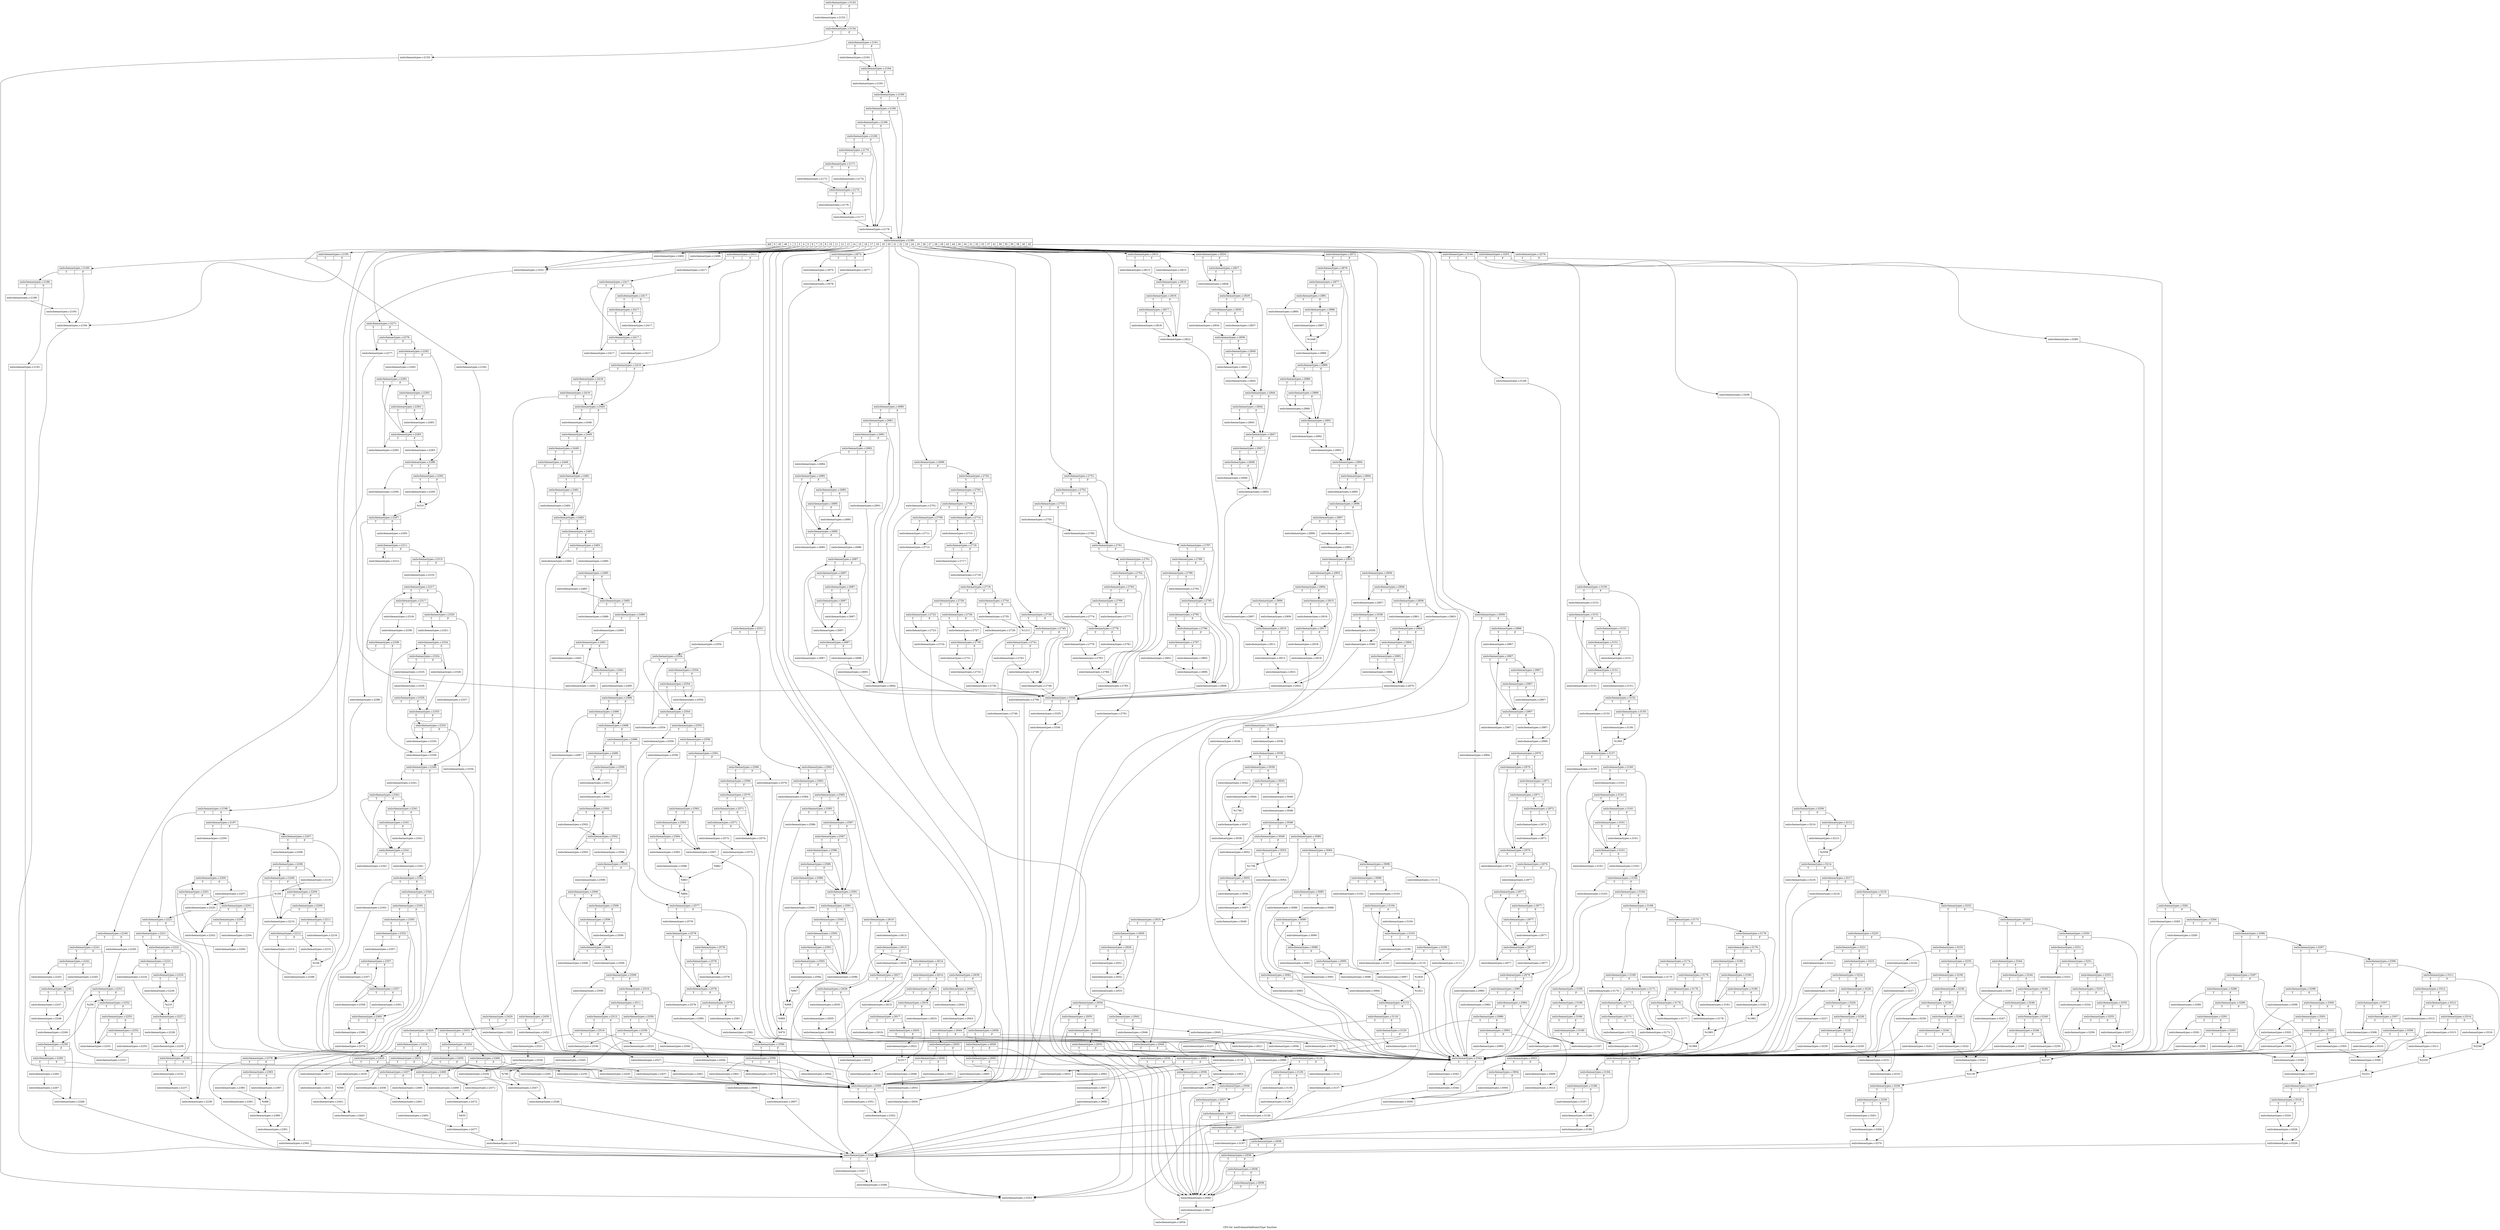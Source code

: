 digraph "CFG for 'xmlSchemaValAtomicType' function" {
	label="CFG for 'xmlSchemaValAtomicType' function";

	Node0x557b21a184f0 [shape=record,label="{xmlschemastypes.c:2143:|{<s0>T|<s1>F}}"];
	Node0x557b21a184f0:s0 -> Node0x557b21a1da90;
	Node0x557b21a184f0:s1 -> Node0x557b21a1dae0;
	Node0x557b21a1da90 [shape=record,label="{xmlschemastypes.c:2153:}"];
	Node0x557b21a1da90 -> Node0x557b21a1dae0;
	Node0x557b21a1dae0 [shape=record,label="{xmlschemastypes.c:2154:|{<s0>T|<s1>F}}"];
	Node0x557b21a1dae0:s0 -> Node0x557b21a1df00;
	Node0x557b21a1dae0:s1 -> Node0x557b21a1df50;
	Node0x557b21a1df00 [shape=record,label="{xmlschemastypes.c:2155:}"];
	Node0x557b21a1df00 -> Node0x557b21a1b000;
	Node0x557b21a1df50 [shape=record,label="{xmlschemastypes.c:2161:|{<s0>T|<s1>F}}"];
	Node0x557b21a1df50:s0 -> Node0x557b21a1e410;
	Node0x557b21a1df50:s1 -> Node0x557b21a1e460;
	Node0x557b21a1e410 [shape=record,label="{xmlschemastypes.c:2162:}"];
	Node0x557b21a1e410 -> Node0x557b21a1e460;
	Node0x557b21a1e460 [shape=record,label="{xmlschemastypes.c:2164:|{<s0>T|<s1>F}}"];
	Node0x557b21a1e460:s0 -> Node0x557b21a1e920;
	Node0x557b21a1e460:s1 -> Node0x557b21a1e970;
	Node0x557b21a1e920 [shape=record,label="{xmlschemastypes.c:2165:}"];
	Node0x557b21a1e920 -> Node0x557b21a1e970;
	Node0x557b21a1e970 [shape=record,label="{xmlschemastypes.c:2166:|{<s0>T|<s1>F}}"];
	Node0x557b21a1e970:s0 -> Node0x557b21a1ef60;
	Node0x557b21a1e970:s1 -> Node0x557b21a1ef10;
	Node0x557b21a1ef60 [shape=record,label="{xmlschemastypes.c:2166:|{<s0>T|<s1>F}}"];
	Node0x557b21a1ef60:s0 -> Node0x557b21a1eec0;
	Node0x557b21a1ef60:s1 -> Node0x557b21a1ef10;
	Node0x557b21a1eec0 [shape=record,label="{xmlschemastypes.c:2168:|{<s0>T|<s1>F}}"];
	Node0x557b21a1eec0:s0 -> Node0x557b21a1f670;
	Node0x557b21a1eec0:s1 -> Node0x557b21a1f5a0;
	Node0x557b21a1f670 [shape=record,label="{xmlschemastypes.c:2169:|{<s0>T|<s1>F}}"];
	Node0x557b21a1f670:s0 -> Node0x557b21a1f5f0;
	Node0x557b21a1f670:s1 -> Node0x557b21a1f5a0;
	Node0x557b21a1f5f0 [shape=record,label="{xmlschemastypes.c:2170:|{<s0>T|<s1>F}}"];
	Node0x557b21a1f5f0:s0 -> Node0x557b21a1f550;
	Node0x557b21a1f5f0:s1 -> Node0x557b21a1f5a0;
	Node0x557b21a1f550 [shape=record,label="{xmlschemastypes.c:2171:|{<s0>T|<s1>F}}"];
	Node0x557b21a1f550:s0 -> Node0x557b21a1ffb0;
	Node0x557b21a1f550:s1 -> Node0x557b21a20050;
	Node0x557b21a1ffb0 [shape=record,label="{xmlschemastypes.c:2172:}"];
	Node0x557b21a1ffb0 -> Node0x557b21a20000;
	Node0x557b21a20050 [shape=record,label="{xmlschemastypes.c:2174:}"];
	Node0x557b21a20050 -> Node0x557b21a20000;
	Node0x557b21a20000 [shape=record,label="{xmlschemastypes.c:2175:|{<s0>T|<s1>F}}"];
	Node0x557b21a20000:s0 -> Node0x557b21a208c0;
	Node0x557b21a20000:s1 -> Node0x557b21a20910;
	Node0x557b21a208c0 [shape=record,label="{xmlschemastypes.c:2176:}"];
	Node0x557b21a208c0 -> Node0x557b21a20910;
	Node0x557b21a20910 [shape=record,label="{xmlschemastypes.c:2177:}"];
	Node0x557b21a20910 -> Node0x557b21a1f5a0;
	Node0x557b21a1f5a0 [shape=record,label="{xmlschemastypes.c:2178:}"];
	Node0x557b21a1f5a0 -> Node0x557b21a1ef10;
	Node0x557b21a1ef10 [shape=record,label="{xmlschemastypes.c:2180:|{<s0>def|<s1>0|<s2>45|<s3>46|<s4>1|<s5>2|<s6>3|<s7>4|<s8>5|<s9>6|<s10>7|<s11>8|<s12>9|<s13>10|<s14>11|<s15>12|<s16>13|<s17>14|<s18>15|<s19>16|<s20>17|<s21>18|<s22>19|<s23>20|<s24>21|<s25>22|<s26>23|<s27>24|<s28>25|<s29>26|<s30>27|<s31>28|<s32>29|<s33>43|<s34>44|<s35>30|<s36>34|<s37>31|<s38>32|<s39>33|<s40>37|<s41>41|<s42>39|<s43>35|<s44>36|<s45>38|<s46>40|<s47>42}}"];
	Node0x557b21a1ef10:s0 -> Node0x557b21a21010;
	Node0x557b21a1ef10:s1 -> Node0x557b21a21260;
	Node0x557b21a1ef10:s2 -> Node0x557b21a21ba0;
	Node0x557b21a1ef10:s3 -> Node0x557b21a21ba0;
	Node0x557b21a1ef10:s4 -> Node0x557b21a23160;
	Node0x557b21a1ef10:s5 -> Node0x557b21a2a680;
	Node0x557b21a1ef10:s6 -> Node0x557b21a2ec80;
	Node0x557b21a1ef10:s7 -> Node0x557b21a40420;
	Node0x557b21a1ef10:s8 -> Node0x557b21a40420;
	Node0x557b21a1ef10:s9 -> Node0x557b21a40420;
	Node0x557b21a1ef10:s10 -> Node0x557b21a40420;
	Node0x557b21a1ef10:s11 -> Node0x557b21a40420;
	Node0x557b21a1ef10:s12 -> Node0x557b21a40420;
	Node0x557b21a1ef10:s13 -> Node0x557b21a40420;
	Node0x557b21a1ef10:s14 -> Node0x557b21a40420;
	Node0x557b21a1ef10:s15 -> Node0x557b21a41330;
	Node0x557b21a1ef10:s16 -> Node0x557b21a40f20;
	Node0x557b21a1ef10:s17 -> Node0x557b21a40f20;
	Node0x557b21a1ef10:s18 -> Node0x557b21a58530;
	Node0x557b21a1ef10:s19 -> Node0x557b21a66e80;
	Node0x557b21a1ef10:s20 -> Node0x557b21a6b280;
	Node0x557b21a1ef10:s21 -> Node0x557b21a6dd20;
	Node0x557b21a1ef10:s22 -> Node0x557b21a6f7d0;
	Node0x557b21a1ef10:s23 -> Node0x557b21a704f0;
	Node0x557b21a1ef10:s24 -> Node0x557b21a74b00;
	Node0x557b21a1ef10:s25 -> Node0x557b21a7be40;
	Node0x557b21a1ef10:s26 -> Node0x557b21a7d770;
	Node0x557b21a1ef10:s27 -> Node0x557b219e2740;
	Node0x557b21a1ef10:s28 -> Node0x557b219e5a90;
	Node0x557b21a1ef10:s29 -> Node0x557b219e8be0;
	Node0x557b21a1ef10:s30 -> Node0x557b21aa1b20;
	Node0x557b21a1ef10:s31 -> Node0x557b21aa4030;
	Node0x557b21a1ef10:s32 -> Node0x557b21aacd00;
	Node0x557b21a1ef10:s33 -> Node0x557b21ab6300;
	Node0x557b21a1ef10:s34 -> Node0x557b21ac03c0;
	Node0x557b21a1ef10:s35 -> Node0x557b21ad1da0;
	Node0x557b21a1ef10:s36 -> Node0x557b21ad1da0;
	Node0x557b21a1ef10:s37 -> Node0x557b21ad1da0;
	Node0x557b21a1ef10:s38 -> Node0x557b21ad1da0;
	Node0x557b21a1ef10:s39 -> Node0x557b21ad1da0;
	Node0x557b21a1ef10:s40 -> Node0x557b21adefa0;
	Node0x557b21a1ef10:s41 -> Node0x557b21adefa0;
	Node0x557b21a1ef10:s42 -> Node0x557b21adefa0;
	Node0x557b21a1ef10:s43 -> Node0x557b21adefa0;
	Node0x557b21a1ef10:s44 -> Node0x557b21aeccb0;
	Node0x557b21a1ef10:s45 -> Node0x557b21aeccb0;
	Node0x557b21a1ef10:s46 -> Node0x557b21aeccb0;
	Node0x557b21a1ef10:s47 -> Node0x557b21aeccb0;
	Node0x557b21a21260 [shape=record,label="{xmlschemastypes.c:2182:}"];
	Node0x557b21a21260 -> Node0x557b21a21af0;
	Node0x557b21a21ba0 [shape=record,label="{xmlschemastypes.c:2185:|{<s0>T|<s1>F}}"];
	Node0x557b21a21ba0:s0 -> Node0x557b21a21d30;
	Node0x557b21a21ba0:s1 -> Node0x557b21a21ce0;
	Node0x557b21a21d30 [shape=record,label="{xmlschemastypes.c:2185:|{<s0>T|<s1>F}}"];
	Node0x557b21a21d30:s0 -> Node0x557b21a21c90;
	Node0x557b21a21d30:s1 -> Node0x557b21a21ce0;
	Node0x557b21a21c90 [shape=record,label="{xmlschemastypes.c:2186:|{<s0>T|<s1>F}}"];
	Node0x557b21a21c90:s0 -> Node0x557b21a224c0;
	Node0x557b21a21c90:s1 -> Node0x557b21a22560;
	Node0x557b21a224c0 [shape=record,label="{xmlschemastypes.c:2188:}"];
	Node0x557b21a224c0 -> Node0x557b21a22510;
	Node0x557b21a22560 [shape=record,label="{xmlschemastypes.c:2191:}"];
	Node0x557b21a22560 -> Node0x557b21a21af0;
	Node0x557b21a22510 [shape=record,label="{xmlschemastypes.c:2193:}"];
	Node0x557b21a22510 -> Node0x557b21a21ce0;
	Node0x557b21a21ce0 [shape=record,label="{xmlschemastypes.c:2194:}"];
	Node0x557b21a21ce0 -> Node0x557b21a230b0;
	Node0x557b21a23160 [shape=record,label="{xmlschemastypes.c:2196:|{<s0>T|<s1>F}}"];
	Node0x557b21a23160:s0 -> Node0x557b21a232a0;
	Node0x557b21a23160:s1 -> Node0x557b21a23250;
	Node0x557b21a23250 [shape=record,label="{xmlschemastypes.c:2197:|{<s0>T|<s1>F}}"];
	Node0x557b21a23250:s0 -> Node0x557b21a23980;
	Node0x557b21a23250:s1 -> Node0x557b21a23a20;
	Node0x557b21a23980 [shape=record,label="{xmlschemastypes.c:2200:}"];
	Node0x557b21a23980 -> Node0x557b21a23d70;
	Node0x557b21a23d70 [shape=record,label="{xmlschemastypes.c:2200:|{<s0>T|<s1>F}}"];
	Node0x557b21a23d70:s0 -> Node0x557b21a241c0;
	Node0x557b21a23d70:s1 -> Node0x557b21a23f30;
	Node0x557b21a241c0 [shape=record,label="{xmlschemastypes.c:2201:|{<s0>T|<s1>F}}"];
	Node0x557b21a241c0:s0 -> Node0x557b21a243b0;
	Node0x557b21a241c0:s1 -> Node0x557b21a24520;
	Node0x557b21a24520 [shape=record,label="{xmlschemastypes.c:2201:|{<s0>T|<s1>F}}"];
	Node0x557b21a24520:s0 -> Node0x557b21a243b0;
	Node0x557b21a24520:s1 -> Node0x557b21a244a0;
	Node0x557b21a244a0 [shape=record,label="{xmlschemastypes.c:2201:|{<s0>T|<s1>F}}"];
	Node0x557b21a244a0:s0 -> Node0x557b21a243b0;
	Node0x557b21a244a0:s1 -> Node0x557b21a24450;
	Node0x557b21a243b0 [shape=record,label="{xmlschemastypes.c:2202:}"];
	Node0x557b21a243b0 -> Node0x557b21a24e90;
	Node0x557b21a24450 [shape=record,label="{xmlschemastypes.c:2204:}"];
	Node0x557b21a24450 -> Node0x557b21a24400;
	Node0x557b21a24400 [shape=record,label="{xmlschemastypes.c:2200:}"];
	Node0x557b21a24400 -> Node0x557b21a23d70;
	Node0x557b21a23f30 [shape=record,label="{xmlschemastypes.c:2207:}"];
	Node0x557b21a23f30 -> Node0x557b21a239d0;
	Node0x557b21a23a20 [shape=record,label="{xmlschemastypes.c:2207:|{<s0>T|<s1>F}}"];
	Node0x557b21a23a20:s0 -> Node0x557b21a25490;
	Node0x557b21a23a20:s1 -> Node0x557b21a254e0;
	Node0x557b21a25490 [shape=record,label="{xmlschemastypes.c:2208:}"];
	Node0x557b21a25490 -> Node0x557b21a25830;
	Node0x557b21a25830 [shape=record,label="{xmlschemastypes.c:2208:|{<s0>T|<s1>F}}"];
	Node0x557b21a25830:s0 -> Node0x557b21a25c80;
	Node0x557b21a25830:s1 -> Node0x557b21a259f0;
	Node0x557b21a25c80 [shape=record,label="{xmlschemastypes.c:2209:|{<s0>T|<s1>F}}"];
	Node0x557b21a25c80:s0 -> Node0x557b21a25e70;
	Node0x557b21a25c80:s1 -> Node0x557b21a25fe0;
	Node0x557b21a25fe0 [shape=record,label="{xmlschemastypes.c:2209:|{<s0>T|<s1>F}}"];
	Node0x557b21a25fe0:s0 -> Node0x557b21a25e70;
	Node0x557b21a25fe0:s1 -> Node0x557b21a25f60;
	Node0x557b21a25f60 [shape=record,label="{xmlschemastypes.c:2209:|{<s0>T|<s1>F}}"];
	Node0x557b21a25f60:s0 -> Node0x557b21a25e70;
	Node0x557b21a25f60:s1 -> Node0x557b21a25f10;
	Node0x557b21a25e70 [shape=record,label="{xmlschemastypes.c:2210:}"];
	Node0x557b21a25e70 -> Node0x557b21a24e90;
	Node0x557b21a25f10 [shape=record,label="{xmlschemastypes.c:2211:|{<s0>T|<s1>F}}"];
	Node0x557b21a25f10:s0 -> Node0x557b21a26a50;
	Node0x557b21a25f10:s1 -> Node0x557b21a26af0;
	Node0x557b21a26a50 [shape=record,label="{xmlschemastypes.c:2212:|{<s0>T|<s1>F}}"];
	Node0x557b21a26a50:s0 -> Node0x557b21a27080;
	Node0x557b21a26a50:s1 -> Node0x557b21a270d0;
	Node0x557b21a27080 [shape=record,label="{xmlschemastypes.c:2214:}"];
	Node0x557b21a27080 -> Node0x557b21a24e90;
	Node0x557b21a270d0 [shape=record,label="{xmlschemastypes.c:2215:}"];
	Node0x557b21a270d0 -> Node0x557b21a26aa0;
	Node0x557b21a26af0 [shape=record,label="{xmlschemastypes.c:2216:}"];
	Node0x557b21a26af0 -> Node0x557b21a26aa0;
	Node0x557b21a26aa0 [shape=record,label="{%194}"];
	Node0x557b21a26aa0 -> Node0x557b21a25ec0;
	Node0x557b21a25ec0 [shape=record,label="{xmlschemastypes.c:2208:}"];
	Node0x557b21a25ec0 -> Node0x557b21a25830;
	Node0x557b21a259f0 [shape=record,label="{xmlschemastypes.c:2219:}"];
	Node0x557b21a259f0 -> Node0x557b21a254e0;
	Node0x557b21a254e0 [shape=record,label="{%195}"];
	Node0x557b21a254e0 -> Node0x557b21a239d0;
	Node0x557b21a239d0 [shape=record,label="{xmlschemastypes.c:2220:}"];
	Node0x557b21a239d0 -> Node0x557b21a232a0;
	Node0x557b21a232a0 [shape=record,label="{xmlschemastypes.c:2221:|{<s0>T|<s1>F}}"];
	Node0x557b21a232a0:s0 -> Node0x557b21a27cd0;
	Node0x557b21a232a0:s1 -> Node0x557b21a27c80;
	Node0x557b21a27cd0 [shape=record,label="{xmlschemastypes.c:2221:|{<s0>T|<s1>F}}"];
	Node0x557b21a27cd0:s0 -> Node0x557b21a27c30;
	Node0x557b21a27cd0:s1 -> Node0x557b21a27c80;
	Node0x557b21a27c30 [shape=record,label="{xmlschemastypes.c:2222:|{<s0>T|<s1>F}}"];
	Node0x557b21a27c30:s0 -> Node0x557b21a28260;
	Node0x557b21a27c30:s1 -> Node0x557b21a282b0;
	Node0x557b21a28260 [shape=record,label="{xmlschemastypes.c:2223:|{<s0>T|<s1>F}}"];
	Node0x557b21a28260:s0 -> Node0x557b21a28550;
	Node0x557b21a28260:s1 -> Node0x557b21a285f0;
	Node0x557b21a28550 [shape=record,label="{xmlschemastypes.c:2224:}"];
	Node0x557b21a28550 -> Node0x557b21a285a0;
	Node0x557b21a285f0 [shape=record,label="{xmlschemastypes.c:2225:|{<s0>T|<s1>F}}"];
	Node0x557b21a285f0:s0 -> Node0x557b21a28b70;
	Node0x557b21a285f0:s1 -> Node0x557b21a28bc0;
	Node0x557b21a28b70 [shape=record,label="{xmlschemastypes.c:2226:}"];
	Node0x557b21a28b70 -> Node0x557b21a28bc0;
	Node0x557b21a28bc0 [shape=record,label="{%210}"];
	Node0x557b21a28bc0 -> Node0x557b21a285a0;
	Node0x557b21a285a0 [shape=record,label="{xmlschemastypes.c:2227:|{<s0>T|<s1>F}}"];
	Node0x557b21a285a0:s0 -> Node0x557b21a29200;
	Node0x557b21a285a0:s1 -> Node0x557b21a29250;
	Node0x557b21a29200 [shape=record,label="{xmlschemastypes.c:2228:}"];
	Node0x557b21a29200 -> Node0x557b21a29250;
	Node0x557b21a29250 [shape=record,label="{xmlschemastypes.c:2229:}"];
	Node0x557b21a29250 -> Node0x557b21a282b0;
	Node0x557b21a282b0 [shape=record,label="{xmlschemastypes.c:2230:|{<s0>T|<s1>F}}"];
	Node0x557b21a282b0:s0 -> Node0x557b21a299d0;
	Node0x557b21a282b0:s1 -> Node0x557b21a29a70;
	Node0x557b21a299d0 [shape=record,label="{xmlschemastypes.c:2232:}"];
	Node0x557b21a299d0 -> Node0x557b21a29a20;
	Node0x557b21a29a70 [shape=record,label="{xmlschemastypes.c:2235:}"];
	Node0x557b21a29a70 -> Node0x557b21a21af0;
	Node0x557b21a29a20 [shape=record,label="{xmlschemastypes.c:2237:}"];
	Node0x557b21a29a20 -> Node0x557b21a27c80;
	Node0x557b21a27c80 [shape=record,label="{xmlschemastypes.c:2238:}"];
	Node0x557b21a27c80 -> Node0x557b21a230b0;
	Node0x557b21a2a680 [shape=record,label="{xmlschemastypes.c:2240:|{<s0>T|<s1>F}}"];
	Node0x557b21a2a680:s0 -> Node0x557b21a2a7e0;
	Node0x557b21a2a680:s1 -> Node0x557b21a2a880;
	Node0x557b21a2a7e0 [shape=record,label="{xmlschemastypes.c:2241:|{<s0>T|<s1>F}}"];
	Node0x557b21a2a7e0:s0 -> Node0x557b21a2ab80;
	Node0x557b21a2a7e0:s1 -> Node0x557b21a2abd0;
	Node0x557b21a2ab80 [shape=record,label="{xmlschemastypes.c:2242:|{<s0>T|<s1>F}}"];
	Node0x557b21a2ab80:s0 -> Node0x557b21a2aed0;
	Node0x557b21a2ab80:s1 -> Node0x557b21a2af70;
	Node0x557b21a2aed0 [shape=record,label="{xmlschemastypes.c:2243:}"];
	Node0x557b21a2aed0 -> Node0x557b21a2af20;
	Node0x557b21a2af70 [shape=record,label="{xmlschemastypes.c:2245:}"];
	Node0x557b21a2af70 -> Node0x557b21a2af20;
	Node0x557b21a2af20 [shape=record,label="{xmlschemastypes.c:2246:|{<s0>T|<s1>F}}"];
	Node0x557b21a2af20:s0 -> Node0x557b21a2b7b0;
	Node0x557b21a2af20:s1 -> Node0x557b21a2b800;
	Node0x557b21a2b7b0 [shape=record,label="{xmlschemastypes.c:2247:}"];
	Node0x557b21a2b7b0 -> Node0x557b21a2b800;
	Node0x557b21a2b800 [shape=record,label="{xmlschemastypes.c:2248:}"];
	Node0x557b21a2b800 -> Node0x557b21a2abd0;
	Node0x557b21a2abd0 [shape=record,label="{xmlschemastypes.c:2249:}"];
	Node0x557b21a2abd0 -> Node0x557b21a2a830;
	Node0x557b21a2a880 [shape=record,label="{xmlschemastypes.c:2250:}"];
	Node0x557b21a2a880 -> Node0x557b21a2c250;
	Node0x557b21a2c250 [shape=record,label="{xmlschemastypes.c:2251:|{<s0>T|<s1>F}}"];
	Node0x557b21a2c250:s0 -> Node0x557b21a2c700;
	Node0x557b21a2c250:s1 -> Node0x557b21a2c470;
	Node0x557b21a2c700 [shape=record,label="{xmlschemastypes.c:2252:|{<s0>T|<s1>F}}"];
	Node0x557b21a2c700:s0 -> Node0x557b21a2c8f0;
	Node0x557b21a2c700:s1 -> Node0x557b21a2ca60;
	Node0x557b21a2ca60 [shape=record,label="{xmlschemastypes.c:2252:|{<s0>T|<s1>F}}"];
	Node0x557b21a2ca60:s0 -> Node0x557b21a2c8f0;
	Node0x557b21a2ca60:s1 -> Node0x557b21a2c9e0;
	Node0x557b21a2c9e0 [shape=record,label="{xmlschemastypes.c:2252:|{<s0>T|<s1>F}}"];
	Node0x557b21a2c9e0:s0 -> Node0x557b21a2c8f0;
	Node0x557b21a2c9e0:s1 -> Node0x557b21a2c990;
	Node0x557b21a2c8f0 [shape=record,label="{xmlschemastypes.c:2253:}"];
	Node0x557b21a2c8f0 -> Node0x557b21a24e90;
	Node0x557b21a2c990 [shape=record,label="{xmlschemastypes.c:2255:}"];
	Node0x557b21a2c990 -> Node0x557b21a2c940;
	Node0x557b21a2c940 [shape=record,label="{xmlschemastypes.c:2251:}"];
	Node0x557b21a2c940 -> Node0x557b21a2c250;
	Node0x557b21a2c470 [shape=record,label="{%256}"];
	Node0x557b21a2c470 -> Node0x557b21a2a830;
	Node0x557b21a2a830 [shape=record,label="{xmlschemastypes.c:2259:|{<s0>T|<s1>F}}"];
	Node0x557b21a2a830:s0 -> Node0x557b21a2d980;
	Node0x557b21a2a830:s1 -> Node0x557b21a2d9d0;
	Node0x557b21a2d980 [shape=record,label="{xmlschemastypes.c:2260:|{<s0>T|<s1>F}}"];
	Node0x557b21a2d980:s0 -> Node0x557b21a2df60;
	Node0x557b21a2d980:s1 -> Node0x557b21a2e000;
	Node0x557b21a2df60 [shape=record,label="{xmlschemastypes.c:2262:}"];
	Node0x557b21a2df60 -> Node0x557b21a2dfb0;
	Node0x557b21a2e000 [shape=record,label="{xmlschemastypes.c:2265:}"];
	Node0x557b21a2e000 -> Node0x557b21a21af0;
	Node0x557b21a2dfb0 [shape=record,label="{xmlschemastypes.c:2267:}"];
	Node0x557b21a2dfb0 -> Node0x557b21a2d9d0;
	Node0x557b21a2d9d0 [shape=record,label="{xmlschemastypes.c:2268:}"];
	Node0x557b21a2d9d0 -> Node0x557b21a230b0;
	Node0x557b21a2ec80 [shape=record,label="{xmlschemastypes.c:2271:|{<s0>T|<s1>F}}"];
	Node0x557b21a2ec80:s0 -> Node0x557b21a30440;
	Node0x557b21a2ec80:s1 -> Node0x557b21a304e0;
	Node0x557b21a304e0 [shape=record,label="{xmlschemastypes.c:2276:|{<s0>T|<s1>F}}"];
	Node0x557b21a304e0:s0 -> Node0x557b21a30440;
	Node0x557b21a304e0:s1 -> Node0x557b21a30490;
	Node0x557b21a30440 [shape=record,label="{xmlschemastypes.c:2277:}"];
	Node0x557b21a30440 -> Node0x557b21a24e90;
	Node0x557b21a30490 [shape=record,label="{xmlschemastypes.c:2282:|{<s0>T|<s1>F}}"];
	Node0x557b21a30490:s0 -> Node0x557b21a30be0;
	Node0x557b21a30490:s1 -> Node0x557b21a30c30;
	Node0x557b21a30be0 [shape=record,label="{xmlschemastypes.c:2283:}"];
	Node0x557b21a30be0 -> Node0x557b21a30e50;
	Node0x557b21a30e50 [shape=record,label="{xmlschemastypes.c:2283:|{<s0>T|<s1>F}}"];
	Node0x557b21a30e50:s0 -> Node0x557b21a310f0;
	Node0x557b21a30e50:s1 -> Node0x557b21a31190;
	Node0x557b21a31190 [shape=record,label="{xmlschemastypes.c:2283:|{<s0>T|<s1>F}}"];
	Node0x557b21a31190:s0 -> Node0x557b21a313f0;
	Node0x557b21a31190:s1 -> Node0x557b21a31140;
	Node0x557b21a313f0 [shape=record,label="{xmlschemastypes.c:2283:|{<s0>T|<s1>F}}"];
	Node0x557b21a313f0:s0 -> Node0x557b21a310f0;
	Node0x557b21a313f0:s1 -> Node0x557b21a31140;
	Node0x557b21a31140 [shape=record,label="{xmlschemastypes.c:2283:}"];
	Node0x557b21a31140 -> Node0x557b21a310f0;
	Node0x557b21a310f0 [shape=record,label="{xmlschemastypes.c:2283:|{<s0>T|<s1>F}}"];
	Node0x557b21a310f0:s0 -> Node0x557b21a31820;
	Node0x557b21a310f0:s1 -> Node0x557b21a31070;
	Node0x557b21a31820 [shape=record,label="{xmlschemastypes.c:2283:}"];
	Node0x557b21a31820 -> Node0x557b21a30e50;
	Node0x557b21a31070 [shape=record,label="{xmlschemastypes.c:2283:}"];
	Node0x557b21a31070 -> Node0x557b21a30c30;
	Node0x557b21a30c30 [shape=record,label="{xmlschemastypes.c:2288:|{<s0>T|<s1>F}}"];
	Node0x557b21a30c30:s0 -> Node0x557b21a31f80;
	Node0x557b21a30c30:s1 -> Node0x557b21a32020;
	Node0x557b21a31f80 [shape=record,label="{xmlschemastypes.c:2290:}"];
	Node0x557b21a31f80 -> Node0x557b21a31fd0;
	Node0x557b21a32020 [shape=record,label="{xmlschemastypes.c:2292:|{<s0>T|<s1>F}}"];
	Node0x557b21a32020:s0 -> Node0x557b21a32810;
	Node0x557b21a32020:s1 -> Node0x557b21a32860;
	Node0x557b21a32810 [shape=record,label="{xmlschemastypes.c:2293:}"];
	Node0x557b21a32810 -> Node0x557b21a32860;
	Node0x557b21a32860 [shape=record,label="{%310}"];
	Node0x557b21a32860 -> Node0x557b21a31fd0;
	Node0x557b21a31fd0 [shape=record,label="{xmlschemastypes.c:2297:|{<s0>T|<s1>F}}"];
	Node0x557b21a31fd0:s0 -> Node0x557b21a32f30;
	Node0x557b21a31fd0:s1 -> Node0x557b21a32f80;
	Node0x557b21a32f30 [shape=record,label="{xmlschemastypes.c:2298:}"];
	Node0x557b21a32f30 -> Node0x557b21a24e90;
	Node0x557b21a32f80 [shape=record,label="{xmlschemastypes.c:2305:}"];
	Node0x557b21a32f80 -> Node0x557b21a33710;
	Node0x557b21a33710 [shape=record,label="{xmlschemastypes.c:2311:|{<s0>T|<s1>F}}"];
	Node0x557b21a33710:s0 -> Node0x557b21a33bc0;
	Node0x557b21a33710:s1 -> Node0x557b21a33930;
	Node0x557b21a33bc0 [shape=record,label="{xmlschemastypes.c:2312:}"];
	Node0x557b21a33bc0 -> Node0x557b21a33710;
	Node0x557b21a33930 [shape=record,label="{xmlschemastypes.c:2315:|{<s0>T|<s1>F}}"];
	Node0x557b21a33930:s0 -> Node0x557b21a34040;
	Node0x557b21a33930:s1 -> Node0x557b21a34090;
	Node0x557b21a34040 [shape=record,label="{xmlschemastypes.c:2316:}"];
	Node0x557b21a34040 -> Node0x557b21a34570;
	Node0x557b21a34570 [shape=record,label="{xmlschemastypes.c:2317:|{<s0>T|<s1>F}}"];
	Node0x557b21a34570:s0 -> Node0x557b21a34930;
	Node0x557b21a34570:s1 -> Node0x557b21a348e0;
	Node0x557b21a34930 [shape=record,label="{xmlschemastypes.c:2317:|{<s0>T|<s1>F}}"];
	Node0x557b21a34930:s0 -> Node0x557b21a34840;
	Node0x557b21a34930:s1 -> Node0x557b21a348e0;
	Node0x557b21a34840 [shape=record,label="{xmlschemastypes.c:2318:}"];
	Node0x557b21a34840 -> Node0x557b21a34890;
	Node0x557b21a348e0 [shape=record,label="{xmlschemastypes.c:2320:|{<s0>T|<s1>F}}"];
	Node0x557b21a348e0:s0 -> Node0x557b21a35770;
	Node0x557b21a348e0:s1 -> Node0x557b21a35810;
	Node0x557b21a35770 [shape=record,label="{xmlschemastypes.c:2321:}"];
	Node0x557b21a35770 -> Node0x557b21a35fd0;
	Node0x557b21a35fd0 [shape=record,label="{xmlschemastypes.c:2324:|{<s0>T|<s1>F}}"];
	Node0x557b21a35fd0:s0 -> Node0x557b21a363f0;
	Node0x557b21a35fd0:s1 -> Node0x557b21a363a0;
	Node0x557b21a363f0 [shape=record,label="{xmlschemastypes.c:2324:|{<s0>T|<s1>F}}"];
	Node0x557b21a363f0:s0 -> Node0x557b21a36300;
	Node0x557b21a363f0:s1 -> Node0x557b21a363a0;
	Node0x557b21a36300 [shape=record,label="{xmlschemastypes.c:2325:}"];
	Node0x557b21a36300 -> Node0x557b21a36350;
	Node0x557b21a363a0 [shape=record,label="{xmlschemastypes.c:2328:}"];
	Node0x557b21a363a0 -> Node0x557b21a35f30;
	Node0x557b21a36350 [shape=record,label="{xmlschemastypes.c:2329:}"];
	Node0x557b21a36350 -> Node0x557b21a35f80;
	Node0x557b21a35f80 [shape=record,label="{xmlschemastypes.c:2329:|{<s0>T|<s1>F}}"];
	Node0x557b21a35f80:s0 -> Node0x557b21a35fd0;
	Node0x557b21a35f80:s1 -> Node0x557b21a35f30;
	Node0x557b21a35f30 [shape=record,label="{xmlschemastypes.c:2333:|{<s0>T|<s1>F}}"];
	Node0x557b21a35f30:s0 -> Node0x557b21a376a0;
	Node0x557b21a35f30:s1 -> Node0x557b21a37650;
	Node0x557b21a376a0 [shape=record,label="{xmlschemastypes.c:2333:|{<s0>T|<s1>F}}"];
	Node0x557b21a376a0:s0 -> Node0x557b21a37650;
	Node0x557b21a376a0:s1 -> Node0x557b21a37600;
	Node0x557b21a37600 [shape=record,label="{xmlschemastypes.c:2334:}"];
	Node0x557b21a37600 -> Node0x557b21a24e90;
	Node0x557b21a37650 [shape=record,label="{xmlschemastypes.c:2335:}"];
	Node0x557b21a37650 -> Node0x557b21a344d0;
	Node0x557b21a35810 [shape=record,label="{xmlschemastypes.c:2337:}"];
	Node0x557b21a35810 -> Node0x557b21a344d0;
	Node0x557b21a34890 [shape=record,label="{xmlschemastypes.c:2338:}"];
	Node0x557b21a34890 -> Node0x557b21a34520;
	Node0x557b21a34520 [shape=record,label="{xmlschemastypes.c:2338:|{<s0>T|<s1>F}}"];
	Node0x557b21a34520:s0 -> Node0x557b21a34570;
	Node0x557b21a34520:s1 -> Node0x557b21a344d0;
	Node0x557b21a344d0 [shape=record,label="{xmlschemastypes.c:2339:}"];
	Node0x557b21a344d0 -> Node0x557b21a34090;
	Node0x557b21a34090 [shape=record,label="{xmlschemastypes.c:2340:|{<s0>T|<s1>F}}"];
	Node0x557b21a34090:s0 -> Node0x557b21a357c0;
	Node0x557b21a34090:s1 -> Node0x557b21a381b0;
	Node0x557b21a357c0 [shape=record,label="{xmlschemastypes.c:2341:}"];
	Node0x557b21a357c0 -> Node0x557b21a383d0;
	Node0x557b21a383d0 [shape=record,label="{xmlschemastypes.c:2341:|{<s0>T|<s1>F}}"];
	Node0x557b21a383d0:s0 -> Node0x557b21a38670;
	Node0x557b21a383d0:s1 -> Node0x557b21a38710;
	Node0x557b21a38710 [shape=record,label="{xmlschemastypes.c:2341:|{<s0>T|<s1>F}}"];
	Node0x557b21a38710:s0 -> Node0x557b21a38970;
	Node0x557b21a38710:s1 -> Node0x557b21a386c0;
	Node0x557b21a38970 [shape=record,label="{xmlschemastypes.c:2341:|{<s0>T|<s1>F}}"];
	Node0x557b21a38970:s0 -> Node0x557b21a38670;
	Node0x557b21a38970:s1 -> Node0x557b21a386c0;
	Node0x557b21a386c0 [shape=record,label="{xmlschemastypes.c:2341:}"];
	Node0x557b21a386c0 -> Node0x557b21a38670;
	Node0x557b21a38670 [shape=record,label="{xmlschemastypes.c:2341:|{<s0>T|<s1>F}}"];
	Node0x557b21a38670:s0 -> Node0x557b21a38da0;
	Node0x557b21a38670:s1 -> Node0x557b21a385f0;
	Node0x557b21a38da0 [shape=record,label="{xmlschemastypes.c:2341:}"];
	Node0x557b21a38da0 -> Node0x557b21a383d0;
	Node0x557b21a385f0 [shape=record,label="{xmlschemastypes.c:2341:}"];
	Node0x557b21a385f0 -> Node0x557b21a381b0;
	Node0x557b21a381b0 [shape=record,label="{xmlschemastypes.c:2342:|{<s0>T|<s1>F}}"];
	Node0x557b21a381b0:s0 -> Node0x557b21a393f0;
	Node0x557b21a381b0:s1 -> Node0x557b21a39440;
	Node0x557b21a393f0 [shape=record,label="{xmlschemastypes.c:2343:}"];
	Node0x557b21a393f0 -> Node0x557b21a24e90;
	Node0x557b21a39440 [shape=record,label="{xmlschemastypes.c:2344:|{<s0>T|<s1>F}}"];
	Node0x557b21a39440:s0 -> Node0x557b21a398e0;
	Node0x557b21a39440:s1 -> Node0x557b21a39930;
	Node0x557b21a398e0 [shape=record,label="{xmlschemastypes.c:2345:|{<s0>T|<s1>F}}"];
	Node0x557b21a398e0:s0 -> Node0x557b21a39ec0;
	Node0x557b21a398e0:s1 -> Node0x557b21a39f10;
	Node0x557b21a39ec0 [shape=record,label="{xmlschemastypes.c:2350:|{<s0>T|<s1>F}}"];
	Node0x557b21a39ec0:s0 -> Node0x557b21a3a270;
	Node0x557b21a39ec0:s1 -> Node0x557b21a3a2c0;
	Node0x557b21a3a270 [shape=record,label="{xmlschemastypes.c:2352:|{<s0>T|<s1>F}}"];
	Node0x557b21a3a270:s0 -> Node0x557b21a3a620;
	Node0x557b21a3a270:s1 -> Node0x557b21a3a670;
	Node0x557b21a3a620 [shape=record,label="{xmlschemastypes.c:2357:}"];
	Node0x557b21a3a620 -> Node0x557b21a3a990;
	Node0x557b21a3a990 [shape=record,label="{xmlschemastypes.c:2357:|{<s0>T|<s1>F}}"];
	Node0x557b21a3a990:s0 -> Node0x557b21a3ac20;
	Node0x557b21a3a990:s1 -> Node0x557b21a3abd0;
	Node0x557b21a3ac20 [shape=record,label="{xmlschemastypes.c:2357:}"];
	Node0x557b21a3ac20 -> Node0x557b21a3abd0;
	Node0x557b21a3abd0 [shape=record,label="{xmlschemastypes.c:2357:|{<s0>T|<s1>F}}"];
	Node0x557b21a3abd0:s0 -> Node0x557b21a3b2c0;
	Node0x557b21a3abd0:s1 -> Node0x557b21a3ab50;
	Node0x557b21a3b2c0 [shape=record,label="{xmlschemastypes.c:2358:}"];
	Node0x557b21a3b2c0 -> Node0x557b21a3a990;
	Node0x557b21a3ab50 [shape=record,label="{xmlschemastypes.c:2361:}"];
	Node0x557b21a3ab50 -> Node0x557b21a3a670;
	Node0x557b21a3a670 [shape=record,label="{xmlschemastypes.c:2365:|{<s0>T|<s1>F}}"];
	Node0x557b21a3a670:s0 -> Node0x557b21a3b960;
	Node0x557b21a3a670:s1 -> Node0x557b21a3b9b0;
	Node0x557b21a3b960 [shape=record,label="{xmlschemastypes.c:2366:}"];
	Node0x557b21a3b960 -> Node0x557b21a3b9b0;
	Node0x557b21a3b9b0 [shape=record,label="{xmlschemastypes.c:2374:}"];
	Node0x557b21a3b9b0 -> Node0x557b21a3a2c0;
	Node0x557b21a3a2c0 [shape=record,label="{xmlschemastypes.c:2378:|{<s0>T|<s1>F}}"];
	Node0x557b21a3a2c0:s0 -> Node0x557b21a3dbb0;
	Node0x557b21a3a2c0:s1 -> Node0x557b21a3dc50;
	Node0x557b21a3dbb0 [shape=record,label="{xmlschemastypes.c:2381:}"];
	Node0x557b21a3dbb0 -> Node0x557b21a3dc00;
	Node0x557b21a3dc50 [shape=record,label="{xmlschemastypes.c:2383:|{<s0>T|<s1>F}}"];
	Node0x557b21a3dc50:s0 -> Node0x557b21a3ecf0;
	Node0x557b21a3dc50:s1 -> Node0x557b21a3ed90;
	Node0x557b21a3ecf0 [shape=record,label="{xmlschemastypes.c:2385:}"];
	Node0x557b21a3ecf0 -> Node0x557b21a3ed40;
	Node0x557b21a3ed90 [shape=record,label="{xmlschemastypes.c:2387:}"];
	Node0x557b21a3ed90 -> Node0x557b21a3ed40;
	Node0x557b21a3ed40 [shape=record,label="{%488}"];
	Node0x557b21a3ed40 -> Node0x557b21a3dc00;
	Node0x557b21a3dc00 [shape=record,label="{xmlschemastypes.c:2389:}"];
	Node0x557b21a3dc00 -> Node0x557b21a39f10;
	Node0x557b21a39f10 [shape=record,label="{xmlschemastypes.c:2391:}"];
	Node0x557b21a39f10 -> Node0x557b21a39930;
	Node0x557b21a39930 [shape=record,label="{xmlschemastypes.c:2392:}"];
	Node0x557b21a39930 -> Node0x557b21a230b0;
	Node0x557b21a40420 [shape=record,label="{xmlschemastypes.c:2402:}"];
	Node0x557b21a40420 -> Node0x557b21a21010;
	Node0x557b21a41330 [shape=record,label="{xmlschemastypes.c:2406:}"];
	Node0x557b21a41330 -> Node0x557b21a21010;
	Node0x557b21a40f20 [shape=record,label="{xmlschemastypes.c:2411:|{<s0>T|<s1>F}}"];
	Node0x557b21a40f20:s0 -> Node0x557b21a42760;
	Node0x557b21a40f20:s1 -> Node0x557b21a427b0;
	Node0x557b21a42760 [shape=record,label="{xmlschemastypes.c:2417:}"];
	Node0x557b21a42760 -> Node0x557b21a429d0;
	Node0x557b21a429d0 [shape=record,label="{xmlschemastypes.c:2417:|{<s0>T|<s1>F}}"];
	Node0x557b21a429d0:s0 -> Node0x557b21a42c70;
	Node0x557b21a429d0:s1 -> Node0x557b21a42d10;
	Node0x557b21a42d10 [shape=record,label="{xmlschemastypes.c:2417:|{<s0>T|<s1>F}}"];
	Node0x557b21a42d10:s0 -> Node0x557b21a42f70;
	Node0x557b21a42d10:s1 -> Node0x557b21a42cc0;
	Node0x557b21a42f70 [shape=record,label="{xmlschemastypes.c:2417:|{<s0>T|<s1>F}}"];
	Node0x557b21a42f70:s0 -> Node0x557b21a42c70;
	Node0x557b21a42f70:s1 -> Node0x557b21a42cc0;
	Node0x557b21a42cc0 [shape=record,label="{xmlschemastypes.c:2417:}"];
	Node0x557b21a42cc0 -> Node0x557b21a42c70;
	Node0x557b21a42c70 [shape=record,label="{xmlschemastypes.c:2417:|{<s0>T|<s1>F}}"];
	Node0x557b21a42c70:s0 -> Node0x557b21a433a0;
	Node0x557b21a42c70:s1 -> Node0x557b21a42bf0;
	Node0x557b21a433a0 [shape=record,label="{xmlschemastypes.c:2417:}"];
	Node0x557b21a433a0 -> Node0x557b21a429d0;
	Node0x557b21a42bf0 [shape=record,label="{xmlschemastypes.c:2417:}"];
	Node0x557b21a42bf0 -> Node0x557b21a427b0;
	Node0x557b21a427b0 [shape=record,label="{xmlschemastypes.c:2419:|{<s0>T|<s1>F}}"];
	Node0x557b21a427b0:s0 -> Node0x557b21a43aa0;
	Node0x557b21a427b0:s1 -> Node0x557b21a439d0;
	Node0x557b21a43aa0 [shape=record,label="{xmlschemastypes.c:2419:|{<s0>T|<s1>F}}"];
	Node0x557b21a43aa0:s0 -> Node0x557b21a43a20;
	Node0x557b21a43aa0:s1 -> Node0x557b21a439d0;
	Node0x557b21a43a20 [shape=record,label="{xmlschemastypes.c:2419:|{<s0>T|<s1>F}}"];
	Node0x557b21a43a20:s0 -> Node0x557b21a43980;
	Node0x557b21a43a20:s1 -> Node0x557b21a439d0;
	Node0x557b21a43980 [shape=record,label="{xmlschemastypes.c:2420:|{<s0>T|<s1>F}}"];
	Node0x557b21a43980:s0 -> Node0x557b21a449b0;
	Node0x557b21a43980:s1 -> Node0x557b21a44a00;
	Node0x557b21a449b0 [shape=record,label="{xmlschemastypes.c:2422:}"];
	Node0x557b21a449b0 -> Node0x557b21a24e90;
	Node0x557b21a44a00 [shape=record,label="{xmlschemastypes.c:2423:|{<s0>T|<s1>F}}"];
	Node0x557b21a44a00:s0 -> Node0x557b21a44ea0;
	Node0x557b21a44a00:s1 -> Node0x557b21a44ef0;
	Node0x557b21a44ea0 [shape=record,label="{xmlschemastypes.c:2424:|{<s0>T|<s1>F}}"];
	Node0x557b21a44ea0:s0 -> Node0x557b21a452b0;
	Node0x557b21a44ea0:s1 -> Node0x557b21a45350;
	Node0x557b21a452b0 [shape=record,label="{xmlschemastypes.c:2425:|{<s0>T|<s1>F}}"];
	Node0x557b21a452b0:s0 -> Node0x557b21a458e0;
	Node0x557b21a452b0:s1 -> Node0x557b21a45980;
	Node0x557b21a458e0 [shape=record,label="{xmlschemastypes.c:2427:}"];
	Node0x557b21a458e0 -> Node0x557b21a45930;
	Node0x557b21a45980 [shape=record,label="{xmlschemastypes.c:2429:}"];
	Node0x557b21a45980 -> Node0x557b21a21af0;
	Node0x557b21a45930 [shape=record,label="{xmlschemastypes.c:2432:}"];
	Node0x557b21a45930 -> Node0x557b21a45300;
	Node0x557b21a45350 [shape=record,label="{xmlschemastypes.c:2433:|{<s0>T|<s1>F}}"];
	Node0x557b21a45350:s0 -> Node0x557b21a466f0;
	Node0x557b21a45350:s1 -> Node0x557b21a46790;
	Node0x557b21a466f0 [shape=record,label="{xmlschemastypes.c:2435:}"];
	Node0x557b21a466f0 -> Node0x557b21a46740;
	Node0x557b21a46790 [shape=record,label="{xmlschemastypes.c:2437:}"];
	Node0x557b21a46790 -> Node0x557b21a21af0;
	Node0x557b21a46740 [shape=record,label="{%568}"];
	Node0x557b21a46740 -> Node0x557b21a45300;
	Node0x557b21a45300 [shape=record,label="{xmlschemastypes.c:2441:}"];
	Node0x557b21a45300 -> Node0x557b21a44ef0;
	Node0x557b21a44ef0 [shape=record,label="{xmlschemastypes.c:2443:}"];
	Node0x557b21a44ef0 -> Node0x557b21a230b0;
	Node0x557b21a439d0 [shape=record,label="{xmlschemastypes.c:2445:|{<s0>T|<s1>F}}"];
	Node0x557b21a439d0:s0 -> Node0x557b21a476f0;
	Node0x557b21a439d0:s1 -> Node0x557b21a47740;
	Node0x557b21a476f0 [shape=record,label="{xmlschemastypes.c:2446:}"];
	Node0x557b21a476f0 -> Node0x557b21a47740;
	Node0x557b21a47740 [shape=record,label="{xmlschemastypes.c:2449:|{<s0>T|<s1>F}}"];
	Node0x557b21a47740:s0 -> Node0x557b21a48080;
	Node0x557b21a47740:s1 -> Node0x557b21a47fb0;
	Node0x557b21a48080 [shape=record,label="{xmlschemastypes.c:2449:|{<s0>T|<s1>F}}"];
	Node0x557b21a48080:s0 -> Node0x557b21a48000;
	Node0x557b21a48080:s1 -> Node0x557b21a47fb0;
	Node0x557b21a48000 [shape=record,label="{xmlschemastypes.c:2449:|{<s0>T|<s1>F}}"];
	Node0x557b21a48000:s0 -> Node0x557b21a47f60;
	Node0x557b21a48000:s1 -> Node0x557b21a47fb0;
	Node0x557b21a47f60 [shape=record,label="{xmlschemastypes.c:2450:|{<s0>T|<s1>F}}"];
	Node0x557b21a47f60:s0 -> Node0x557b21a48f10;
	Node0x557b21a47f60:s1 -> Node0x557b21a48f60;
	Node0x557b21a48f10 [shape=record,label="{xmlschemastypes.c:2452:}"];
	Node0x557b21a48f10 -> Node0x557b21a24e90;
	Node0x557b21a48f60 [shape=record,label="{xmlschemastypes.c:2453:|{<s0>T|<s1>F}}"];
	Node0x557b21a48f60:s0 -> Node0x557b21a49400;
	Node0x557b21a48f60:s1 -> Node0x557b21a49450;
	Node0x557b21a49400 [shape=record,label="{xmlschemastypes.c:2454:|{<s0>T|<s1>F}}"];
	Node0x557b21a49400:s0 -> Node0x557b21a49810;
	Node0x557b21a49400:s1 -> Node0x557b21a498b0;
	Node0x557b21a49810 [shape=record,label="{xmlschemastypes.c:2455:|{<s0>T|<s1>F}}"];
	Node0x557b21a49810:s0 -> Node0x557b21a49e40;
	Node0x557b21a49810:s1 -> Node0x557b21a49ee0;
	Node0x557b21a49e40 [shape=record,label="{xmlschemastypes.c:2457:|{<s0>T|<s1>F}}"];
	Node0x557b21a49e40:s0 -> Node0x557b21a4a240;
	Node0x557b21a49e40:s1 -> Node0x557b21a4a2e0;
	Node0x557b21a4a240 [shape=record,label="{xmlschemastypes.c:2458:}"];
	Node0x557b21a4a240 -> Node0x557b21a4a290;
	Node0x557b21a4a2e0 [shape=record,label="{xmlschemastypes.c:2460:}"];
	Node0x557b21a4a2e0 -> Node0x557b21a4a290;
	Node0x557b21a4a290 [shape=record,label="{xmlschemastypes.c:2461:}"];
	Node0x557b21a4a290 -> Node0x557b21a49e90;
	Node0x557b21a49ee0 [shape=record,label="{xmlschemastypes.c:2462:}"];
	Node0x557b21a49ee0 -> Node0x557b21a21af0;
	Node0x557b21a49e90 [shape=record,label="{xmlschemastypes.c:2465:}"];
	Node0x557b21a49e90 -> Node0x557b21a49860;
	Node0x557b21a498b0 [shape=record,label="{xmlschemastypes.c:2466:|{<s0>T|<s1>F}}"];
	Node0x557b21a498b0:s0 -> Node0x557b21a4b550;
	Node0x557b21a498b0:s1 -> Node0x557b21a4b5f0;
	Node0x557b21a4b550 [shape=record,label="{xmlschemastypes.c:2468:|{<s0>T|<s1>F}}"];
	Node0x557b21a4b550:s0 -> Node0x557b21a4b9b0;
	Node0x557b21a4b550:s1 -> Node0x557b21a4ba50;
	Node0x557b21a4b9b0 [shape=record,label="{xmlschemastypes.c:2469:}"];
	Node0x557b21a4b9b0 -> Node0x557b21a4ba00;
	Node0x557b21a4ba50 [shape=record,label="{xmlschemastypes.c:2471:}"];
	Node0x557b21a4ba50 -> Node0x557b21a4ba00;
	Node0x557b21a4ba00 [shape=record,label="{xmlschemastypes.c:2472:}"];
	Node0x557b21a4ba00 -> Node0x557b21a4b5a0;
	Node0x557b21a4b5f0 [shape=record,label="{xmlschemastypes.c:2473:}"];
	Node0x557b21a4b5f0 -> Node0x557b21a21af0;
	Node0x557b21a4b5a0 [shape=record,label="{%633}"];
	Node0x557b21a4b5a0 -> Node0x557b21a49860;
	Node0x557b21a49860 [shape=record,label="{xmlschemastypes.c:2477:}"];
	Node0x557b21a49860 -> Node0x557b21a49450;
	Node0x557b21a49450 [shape=record,label="{xmlschemastypes.c:2479:}"];
	Node0x557b21a49450 -> Node0x557b21a230b0;
	Node0x557b21a47fb0 [shape=record,label="{xmlschemastypes.c:2481:|{<s0>T|<s1>F}}"];
	Node0x557b21a47fb0:s0 -> Node0x557b21a4cd10;
	Node0x557b21a47fb0:s1 -> Node0x557b21a4ccc0;
	Node0x557b21a4cd10 [shape=record,label="{xmlschemastypes.c:2481:|{<s0>T|<s1>F}}"];
	Node0x557b21a4cd10:s0 -> Node0x557b21a4cc70;
	Node0x557b21a4cd10:s1 -> Node0x557b21a4ccc0;
	Node0x557b21a4cc70 [shape=record,label="{xmlschemastypes.c:2482:}"];
	Node0x557b21a4cc70 -> Node0x557b21a4ccc0;
	Node0x557b21a4ccc0 [shape=record,label="{xmlschemastypes.c:2483:|{<s0>T|<s1>F}}"];
	Node0x557b21a4ccc0:s0 -> Node0x557b21a4d5b0;
	Node0x557b21a4ccc0:s1 -> Node0x557b21a4d6d0;
	Node0x557b21a4d6d0 [shape=record,label="{xmlschemastypes.c:2483:|{<s0>T|<s1>F}}"];
	Node0x557b21a4d6d0:s0 -> Node0x557b21a4d5b0;
	Node0x557b21a4d6d0:s1 -> Node0x557b21a4d650;
	Node0x557b21a4d650 [shape=record,label="{xmlschemastypes.c:2483:|{<s0>T|<s1>F}}"];
	Node0x557b21a4d650:s0 -> Node0x557b21a4d5b0;
	Node0x557b21a4d650:s1 -> Node0x557b21a4d600;
	Node0x557b21a4d5b0 [shape=record,label="{xmlschemastypes.c:2484:}"];
	Node0x557b21a4d5b0 -> Node0x557b21a24e90;
	Node0x557b21a4d600 [shape=record,label="{xmlschemastypes.c:2485:}"];
	Node0x557b21a4d600 -> Node0x557b21a4e2f0;
	Node0x557b21a4e2f0 [shape=record,label="{xmlschemastypes.c:2485:|{<s0>T|<s1>F}}"];
	Node0x557b21a4e2f0:s0 -> Node0x557b21a4e5e0;
	Node0x557b21a4e2f0:s1 -> Node0x557b21a4e590;
	Node0x557b21a4e5e0 [shape=record,label="{xmlschemastypes.c:2485:}"];
	Node0x557b21a4e5e0 -> Node0x557b21a4e590;
	Node0x557b21a4e590 [shape=record,label="{xmlschemastypes.c:2485:|{<s0>T|<s1>F}}"];
	Node0x557b21a4e590:s0 -> Node0x557b21a4ec20;
	Node0x557b21a4e590:s1 -> Node0x557b21a4e510;
	Node0x557b21a4ec20 [shape=record,label="{xmlschemastypes.c:2486:}"];
	Node0x557b21a4ec20 -> Node0x557b21a4e2f0;
	Node0x557b21a4e510 [shape=record,label="{xmlschemastypes.c:2489:|{<s0>T|<s1>F}}"];
	Node0x557b21a4e510:s0 -> Node0x557b21a4f1d0;
	Node0x557b21a4e510:s1 -> Node0x557b21a4f220;
	Node0x557b21a4f1d0 [shape=record,label="{xmlschemastypes.c:2490:}"];
	Node0x557b21a4f1d0 -> Node0x557b21a4f7d0;
	Node0x557b21a4f7d0 [shape=record,label="{xmlschemastypes.c:2491:|{<s0>T|<s1>F}}"];
	Node0x557b21a4f7d0:s0 -> Node0x557b21a4fac0;
	Node0x557b21a4f7d0:s1 -> Node0x557b21a4fa70;
	Node0x557b21a4fac0 [shape=record,label="{xmlschemastypes.c:2491:}"];
	Node0x557b21a4fac0 -> Node0x557b21a4fa70;
	Node0x557b21a4fa70 [shape=record,label="{xmlschemastypes.c:2491:|{<s0>T|<s1>F}}"];
	Node0x557b21a4fa70:s0 -> Node0x557b21a40b70;
	Node0x557b21a4fa70:s1 -> Node0x557b21a4f9f0;
	Node0x557b21a40b70 [shape=record,label="{xmlschemastypes.c:2492:}"];
	Node0x557b21a40b70 -> Node0x557b21a4f7d0;
	Node0x557b21a4f9f0 [shape=record,label="{xmlschemastypes.c:2495:}"];
	Node0x557b21a4f9f0 -> Node0x557b21a4f220;
	Node0x557b21a4f220 [shape=record,label="{xmlschemastypes.c:2496:|{<s0>T|<s1>F}}"];
	Node0x557b21a4f220:s0 -> Node0x557b21a505e0;
	Node0x557b21a4f220:s1 -> Node0x557b21a50590;
	Node0x557b21a505e0 [shape=record,label="{xmlschemastypes.c:2496:|{<s0>T|<s1>F}}"];
	Node0x557b21a505e0:s0 -> Node0x557b21a50540;
	Node0x557b21a505e0:s1 -> Node0x557b21a50590;
	Node0x557b21a50540 [shape=record,label="{xmlschemastypes.c:2497:}"];
	Node0x557b21a50540 -> Node0x557b21a24e90;
	Node0x557b21a50590 [shape=record,label="{xmlschemastypes.c:2498:|{<s0>T|<s1>F}}"];
	Node0x557b21a50590:s0 -> Node0x557b21a50bf0;
	Node0x557b21a50590:s1 -> Node0x557b21a50c90;
	Node0x557b21a50c90 [shape=record,label="{xmlschemastypes.c:2498:|{<s0>T|<s1>F}}"];
	Node0x557b21a50c90:s0 -> Node0x557b21a50bf0;
	Node0x557b21a50c90:s1 -> Node0x557b21a50c40;
	Node0x557b21a50bf0 [shape=record,label="{xmlschemastypes.c:2499:|{<s0>T|<s1>F}}"];
	Node0x557b21a50bf0:s0 -> Node0x557b21a51650;
	Node0x557b21a50bf0:s1 -> Node0x557b21a516f0;
	Node0x557b21a516f0 [shape=record,label="{xmlschemastypes.c:2500:|{<s0>T|<s1>F}}"];
	Node0x557b21a516f0:s0 -> Node0x557b21a51650;
	Node0x557b21a516f0:s1 -> Node0x557b21a516a0;
	Node0x557b21a51650 [shape=record,label="{xmlschemastypes.c:2501:}"];
	Node0x557b21a51650 -> Node0x557b21a516a0;
	Node0x557b21a516a0 [shape=record,label="{xmlschemastypes.c:2502:}"];
	Node0x557b21a516a0 -> Node0x557b21a52010;
	Node0x557b21a52010 [shape=record,label="{xmlschemastypes.c:2502:|{<s0>T|<s1>F}}"];
	Node0x557b21a52010:s0 -> Node0x557b21a52300;
	Node0x557b21a52010:s1 -> Node0x557b21a522b0;
	Node0x557b21a52300 [shape=record,label="{xmlschemastypes.c:2502:}"];
	Node0x557b21a52300 -> Node0x557b21a522b0;
	Node0x557b21a522b0 [shape=record,label="{xmlschemastypes.c:2502:|{<s0>T|<s1>F}}"];
	Node0x557b21a522b0:s0 -> Node0x557b21a52940;
	Node0x557b21a522b0:s1 -> Node0x557b21a52230;
	Node0x557b21a52940 [shape=record,label="{xmlschemastypes.c:2503:}"];
	Node0x557b21a52940 -> Node0x557b21a52010;
	Node0x557b21a52230 [shape=record,label="{xmlschemastypes.c:2504:}"];
	Node0x557b21a52230 -> Node0x557b21a50c40;
	Node0x557b21a50c40 [shape=record,label="{xmlschemastypes.c:2505:|{<s0>T|<s1>F}}"];
	Node0x557b21a50c40:s0 -> Node0x557b21a52d80;
	Node0x557b21a50c40:s1 -> Node0x557b21a52dd0;
	Node0x557b21a52d80 [shape=record,label="{xmlschemastypes.c:2506:}"];
	Node0x557b21a52d80 -> Node0x557b21a52ff0;
	Node0x557b21a52ff0 [shape=record,label="{xmlschemastypes.c:2506:|{<s0>T|<s1>F}}"];
	Node0x557b21a52ff0:s0 -> Node0x557b21a53290;
	Node0x557b21a52ff0:s1 -> Node0x557b21a53330;
	Node0x557b21a53330 [shape=record,label="{xmlschemastypes.c:2506:|{<s0>T|<s1>F}}"];
	Node0x557b21a53330:s0 -> Node0x557b21a53590;
	Node0x557b21a53330:s1 -> Node0x557b21a532e0;
	Node0x557b21a53590 [shape=record,label="{xmlschemastypes.c:2506:|{<s0>T|<s1>F}}"];
	Node0x557b21a53590:s0 -> Node0x557b21a53290;
	Node0x557b21a53590:s1 -> Node0x557b21a532e0;
	Node0x557b21a532e0 [shape=record,label="{xmlschemastypes.c:2506:}"];
	Node0x557b21a532e0 -> Node0x557b21a53290;
	Node0x557b21a53290 [shape=record,label="{xmlschemastypes.c:2506:|{<s0>T|<s1>F}}"];
	Node0x557b21a53290:s0 -> Node0x557b21a539c0;
	Node0x557b21a53290:s1 -> Node0x557b21a53210;
	Node0x557b21a539c0 [shape=record,label="{xmlschemastypes.c:2506:}"];
	Node0x557b21a539c0 -> Node0x557b21a52ff0;
	Node0x557b21a53210 [shape=record,label="{xmlschemastypes.c:2506:}"];
	Node0x557b21a53210 -> Node0x557b21a52dd0;
	Node0x557b21a52dd0 [shape=record,label="{xmlschemastypes.c:2508:|{<s0>T|<s1>F}}"];
	Node0x557b21a52dd0:s0 -> Node0x557b21a53fa0;
	Node0x557b21a52dd0:s1 -> Node0x557b21a53ff0;
	Node0x557b21a53fa0 [shape=record,label="{xmlschemastypes.c:2509:}"];
	Node0x557b21a53fa0 -> Node0x557b21a24e90;
	Node0x557b21a53ff0 [shape=record,label="{xmlschemastypes.c:2510:|{<s0>T|<s1>F}}"];
	Node0x557b21a53ff0:s0 -> Node0x557b21a54490;
	Node0x557b21a53ff0:s1 -> Node0x557b21a544e0;
	Node0x557b21a54490 [shape=record,label="{xmlschemastypes.c:2511:|{<s0>T|<s1>F}}"];
	Node0x557b21a54490:s0 -> Node0x557b21a548a0;
	Node0x557b21a54490:s1 -> Node0x557b21a54940;
	Node0x557b21a548a0 [shape=record,label="{xmlschemastypes.c:2512:|{<s0>T|<s1>F}}"];
	Node0x557b21a548a0:s0 -> Node0x557b21a54ed0;
	Node0x557b21a548a0:s1 -> Node0x557b21a54f70;
	Node0x557b21a54ed0 [shape=record,label="{xmlschemastypes.c:2519:|{<s0>T|<s1>F}}"];
	Node0x557b21a54ed0:s0 -> Node0x557b21a552d0;
	Node0x557b21a54ed0:s1 -> Node0x557b21a55370;
	Node0x557b21a552d0 [shape=record,label="{xmlschemastypes.c:2521:}"];
	Node0x557b21a552d0 -> Node0x557b21a55320;
	Node0x557b21a55370 [shape=record,label="{xmlschemastypes.c:2523:}"];
	Node0x557b21a55370 -> Node0x557b21a24e90;
	Node0x557b21a55320 [shape=record,label="{xmlschemastypes.c:2526:}"];
	Node0x557b21a55320 -> Node0x557b21a54f20;
	Node0x557b21a54f70 [shape=record,label="{xmlschemastypes.c:2527:}"];
	Node0x557b21a54f70 -> Node0x557b21a21af0;
	Node0x557b21a54f20 [shape=record,label="{xmlschemastypes.c:2529:}"];
	Node0x557b21a54f20 -> Node0x557b21a548f0;
	Node0x557b21a54940 [shape=record,label="{xmlschemastypes.c:2530:|{<s0>T|<s1>F}}"];
	Node0x557b21a54940:s0 -> Node0x557b21a56d80;
	Node0x557b21a54940:s1 -> Node0x557b21a56e20;
	Node0x557b21a56d80 [shape=record,label="{xmlschemastypes.c:2536:|{<s0>T|<s1>F}}"];
	Node0x557b21a56d80:s0 -> Node0x557b21a571e0;
	Node0x557b21a56d80:s1 -> Node0x557b21a57280;
	Node0x557b21a571e0 [shape=record,label="{xmlschemastypes.c:2538:}"];
	Node0x557b21a571e0 -> Node0x557b21a57230;
	Node0x557b21a57280 [shape=record,label="{xmlschemastypes.c:2540:}"];
	Node0x557b21a57280 -> Node0x557b21a24e90;
	Node0x557b21a57230 [shape=record,label="{xmlschemastypes.c:2543:}"];
	Node0x557b21a57230 -> Node0x557b21a56dd0;
	Node0x557b21a56e20 [shape=record,label="{xmlschemastypes.c:2544:}"];
	Node0x557b21a56e20 -> Node0x557b21a21af0;
	Node0x557b21a56dd0 [shape=record,label="{%780}"];
	Node0x557b21a56dd0 -> Node0x557b21a548f0;
	Node0x557b21a548f0 [shape=record,label="{xmlschemastypes.c:2547:}"];
	Node0x557b21a548f0 -> Node0x557b21a544e0;
	Node0x557b21a544e0 [shape=record,label="{xmlschemastypes.c:2548:}"];
	Node0x557b21a544e0 -> Node0x557b21a230b0;
	Node0x557b21a58530 [shape=record,label="{xmlschemastypes.c:2551:|{<s0>T|<s1>F}}"];
	Node0x557b21a58530:s0 -> Node0x557b21a58a00;
	Node0x557b21a58530:s1 -> Node0x557b21a58aa0;
	Node0x557b21a58a00 [shape=record,label="{xmlschemastypes.c:2554:}"];
	Node0x557b21a58a00 -> Node0x557b21a58d30;
	Node0x557b21a58d30 [shape=record,label="{xmlschemastypes.c:2554:|{<s0>T|<s1>F}}"];
	Node0x557b21a58d30:s0 -> Node0x557b21a58fd0;
	Node0x557b21a58d30:s1 -> Node0x557b21a59070;
	Node0x557b21a59070 [shape=record,label="{xmlschemastypes.c:2554:|{<s0>T|<s1>F}}"];
	Node0x557b21a59070:s0 -> Node0x557b21a592d0;
	Node0x557b21a59070:s1 -> Node0x557b21a59020;
	Node0x557b21a592d0 [shape=record,label="{xmlschemastypes.c:2554:|{<s0>T|<s1>F}}"];
	Node0x557b21a592d0:s0 -> Node0x557b21a58fd0;
	Node0x557b21a592d0:s1 -> Node0x557b21a59020;
	Node0x557b21a59020 [shape=record,label="{xmlschemastypes.c:2554:}"];
	Node0x557b21a59020 -> Node0x557b21a58fd0;
	Node0x557b21a58fd0 [shape=record,label="{xmlschemastypes.c:2554:|{<s0>T|<s1>F}}"];
	Node0x557b21a58fd0:s0 -> Node0x557b21a59700;
	Node0x557b21a58fd0:s1 -> Node0x557b21a58f50;
	Node0x557b21a59700 [shape=record,label="{xmlschemastypes.c:2554:}"];
	Node0x557b21a59700 -> Node0x557b21a58d30;
	Node0x557b21a58f50 [shape=record,label="{xmlschemastypes.c:2555:|{<s0>T|<s1>F}}"];
	Node0x557b21a58f50:s0 -> Node0x557b21a59c80;
	Node0x557b21a58f50:s1 -> Node0x557b21a59d20;
	Node0x557b21a59c80 [shape=record,label="{xmlschemastypes.c:2556:}"];
	Node0x557b21a59c80 -> Node0x557b21a59cd0;
	Node0x557b21a59d20 [shape=record,label="{xmlschemastypes.c:2558:|{<s0>T|<s1>F}}"];
	Node0x557b21a59d20:s0 -> Node0x557b21a5a510;
	Node0x557b21a59d20:s1 -> Node0x557b21a5a5b0;
	Node0x557b21a5a510 [shape=record,label="{xmlschemastypes.c:2559:}"];
	Node0x557b21a5a510 -> Node0x557b21a5a560;
	Node0x557b21a5a5b0 [shape=record,label="{xmlschemastypes.c:2561:|{<s0>T|<s1>F}}"];
	Node0x557b21a5a5b0:s0 -> Node0x557b21a5ade0;
	Node0x557b21a5a5b0:s1 -> Node0x557b21a5ae80;
	Node0x557b21a5ade0 [shape=record,label="{xmlschemastypes.c:2562:|{<s0>T|<s1>F}}"];
	Node0x557b21a5ade0:s0 -> Node0x557b21a5b650;
	Node0x557b21a5ade0:s1 -> Node0x557b21a5b580;
	Node0x557b21a5b650 [shape=record,label="{xmlschemastypes.c:2563:|{<s0>T|<s1>F}}"];
	Node0x557b21a5b650:s0 -> Node0x557b21a5b5d0;
	Node0x557b21a5b650:s1 -> Node0x557b21a5b580;
	Node0x557b21a5b5d0 [shape=record,label="{xmlschemastypes.c:2564:|{<s0>T|<s1>F}}"];
	Node0x557b21a5b5d0:s0 -> Node0x557b21a5b4e0;
	Node0x557b21a5b5d0:s1 -> Node0x557b21a5b580;
	Node0x557b21a5b4e0 [shape=record,label="{xmlschemastypes.c:2565:}"];
	Node0x557b21a5b4e0 -> Node0x557b21a5b530;
	Node0x557b21a5b580 [shape=record,label="{xmlschemastypes.c:2567:}"];
	Node0x557b21a5b580 -> Node0x557b21a24e90;
	Node0x557b21a5b530 [shape=record,label="{xmlschemastypes.c:2568:}"];
	Node0x557b21a5b530 -> Node0x557b21a5ae30;
	Node0x557b21a5ae80 [shape=record,label="{xmlschemastypes.c:2568:|{<s0>T|<s1>F}}"];
	Node0x557b21a5ae80:s0 -> Node0x557b21a5c870;
	Node0x557b21a5ae80:s1 -> Node0x557b21a5c910;
	Node0x557b21a5c870 [shape=record,label="{xmlschemastypes.c:2569:|{<s0>T|<s1>F}}"];
	Node0x557b21a5c870:s0 -> Node0x557b21a5d160;
	Node0x557b21a5c870:s1 -> Node0x557b21a5d010;
	Node0x557b21a5d160 [shape=record,label="{xmlschemastypes.c:2570:|{<s0>T|<s1>F}}"];
	Node0x557b21a5d160:s0 -> Node0x557b21a5d0e0;
	Node0x557b21a5d160:s1 -> Node0x557b21a5d010;
	Node0x557b21a5d0e0 [shape=record,label="{xmlschemastypes.c:2571:|{<s0>T|<s1>F}}"];
	Node0x557b21a5d0e0:s0 -> Node0x557b21a5d060;
	Node0x557b21a5d0e0:s1 -> Node0x557b21a5d010;
	Node0x557b21a5d060 [shape=record,label="{xmlschemastypes.c:2571:|{<s0>T|<s1>F}}"];
	Node0x557b21a5d060:s0 -> Node0x557b21a5cf70;
	Node0x557b21a5d060:s1 -> Node0x557b21a5d010;
	Node0x557b21a5cf70 [shape=record,label="{xmlschemastypes.c:2572:}"];
	Node0x557b21a5cf70 -> Node0x557b21a5cfc0;
	Node0x557b21a5d010 [shape=record,label="{xmlschemastypes.c:2574:}"];
	Node0x557b21a5d010 -> Node0x557b21a24e90;
	Node0x557b21a5cfc0 [shape=record,label="{xmlschemastypes.c:2575:}"];
	Node0x557b21a5cfc0 -> Node0x557b21a5c8c0;
	Node0x557b21a5c910 [shape=record,label="{xmlschemastypes.c:2576:}"];
	Node0x557b21a5c910 -> Node0x557b21a24e90;
	Node0x557b21a5c8c0 [shape=record,label="{%862}"];
	Node0x557b21a5c8c0 -> Node0x557b21a5ae30;
	Node0x557b21a5ae30 [shape=record,label="{%863}"];
	Node0x557b21a5ae30 -> Node0x557b21a5a560;
	Node0x557b21a5a560 [shape=record,label="{%864}"];
	Node0x557b21a5a560 -> Node0x557b21a59cd0;
	Node0x557b21a59cd0 [shape=record,label="{xmlschemastypes.c:2577:|{<s0>T|<s1>F}}"];
	Node0x557b21a59cd0:s0 -> Node0x557b21a5ea20;
	Node0x557b21a59cd0:s1 -> Node0x557b21a5ea70;
	Node0x557b21a5ea20 [shape=record,label="{xmlschemastypes.c:2578:}"];
	Node0x557b21a5ea20 -> Node0x557b21a5eeb0;
	Node0x557b21a5eeb0 [shape=record,label="{xmlschemastypes.c:2578:|{<s0>T|<s1>F}}"];
	Node0x557b21a5eeb0:s0 -> Node0x557b21a5f0f0;
	Node0x557b21a5eeb0:s1 -> Node0x557b21a5f190;
	Node0x557b21a5f190 [shape=record,label="{xmlschemastypes.c:2578:|{<s0>T|<s1>F}}"];
	Node0x557b21a5f190:s0 -> Node0x557b21a5f3f0;
	Node0x557b21a5f190:s1 -> Node0x557b21a5f140;
	Node0x557b21a5f3f0 [shape=record,label="{xmlschemastypes.c:2578:|{<s0>T|<s1>F}}"];
	Node0x557b21a5f3f0:s0 -> Node0x557b21a5f0f0;
	Node0x557b21a5f3f0:s1 -> Node0x557b21a5f140;
	Node0x557b21a5f140 [shape=record,label="{xmlschemastypes.c:2578:}"];
	Node0x557b21a5f140 -> Node0x557b21a5f0f0;
	Node0x557b21a5f0f0 [shape=record,label="{xmlschemastypes.c:2578:|{<s0>T|<s1>F}}"];
	Node0x557b21a5f0f0:s0 -> Node0x557b21a5f820;
	Node0x557b21a5f0f0:s1 -> Node0x557b21a5f070;
	Node0x557b21a5f820 [shape=record,label="{xmlschemastypes.c:2578:}"];
	Node0x557b21a5f820 -> Node0x557b21a5eeb0;
	Node0x557b21a5f070 [shape=record,label="{xmlschemastypes.c:2579:|{<s0>T|<s1>F}}"];
	Node0x557b21a5f070:s0 -> Node0x557b21a5fda0;
	Node0x557b21a5f070:s1 -> Node0x557b21a5fdf0;
	Node0x557b21a5fda0 [shape=record,label="{xmlschemastypes.c:2580:}"];
	Node0x557b21a5fda0 -> Node0x557b21a24e90;
	Node0x557b21a5fdf0 [shape=record,label="{xmlschemastypes.c:2581:}"];
	Node0x557b21a5fdf0 -> Node0x557b21a5ea70;
	Node0x557b21a5ea70 [shape=record,label="{xmlschemastypes.c:2582:}"];
	Node0x557b21a5ea70 -> Node0x557b21a58a50;
	Node0x557b21a58aa0 [shape=record,label="{xmlschemastypes.c:2583:|{<s0>T|<s1>F}}"];
	Node0x557b21a58aa0:s0 -> Node0x557b21a555a0;
	Node0x557b21a58aa0:s1 -> Node0x557b21a40c50;
	Node0x557b21a555a0 [shape=record,label="{xmlschemastypes.c:2583:|{<s0>T|<s1>F}}"];
	Node0x557b21a555a0:s0 -> Node0x557b21a559f0;
	Node0x557b21a555a0:s1 -> Node0x557b21a40c50;
	Node0x557b21a559f0 [shape=record,label="{xmlschemastypes.c:2584:}"];
	Node0x557b21a559f0 -> Node0x557b21a3c530;
	Node0x557b21a40c50 [shape=record,label="{xmlschemastypes.c:2585:|{<s0>T|<s1>F}}"];
	Node0x557b21a40c50:s0 -> Node0x557b21a09810;
	Node0x557b21a40c50:s1 -> Node0x557b21a097c0;
	Node0x557b21a09810 [shape=record,label="{xmlschemastypes.c:2585:|{<s0>T|<s1>F}}"];
	Node0x557b21a09810:s0 -> Node0x557b21a55780;
	Node0x557b21a09810:s1 -> Node0x557b21a097c0;
	Node0x557b21a55780 [shape=record,label="{xmlschemastypes.c:2586:}"];
	Node0x557b21a55780 -> Node0x557b21a09770;
	Node0x557b21a097c0 [shape=record,label="{xmlschemastypes.c:2587:|{<s0>T|<s1>F}}"];
	Node0x557b21a097c0:s0 -> Node0x557b21a62940;
	Node0x557b21a097c0:s1 -> Node0x557b21a62770;
	Node0x557b21a62940 [shape=record,label="{xmlschemastypes.c:2587:|{<s0>T|<s1>F}}"];
	Node0x557b21a62940:s0 -> Node0x557b21a628c0;
	Node0x557b21a62940:s1 -> Node0x557b21a62770;
	Node0x557b21a628c0 [shape=record,label="{xmlschemastypes.c:2588:|{<s0>T|<s1>F}}"];
	Node0x557b21a628c0:s0 -> Node0x557b21a62840;
	Node0x557b21a628c0:s1 -> Node0x557b21a62770;
	Node0x557b21a62840 [shape=record,label="{xmlschemastypes.c:2588:|{<s0>T|<s1>F}}"];
	Node0x557b21a62840:s0 -> Node0x557b21a627c0;
	Node0x557b21a62840:s1 -> Node0x557b21a62770;
	Node0x557b21a627c0 [shape=record,label="{xmlschemastypes.c:2589:|{<s0>T|<s1>F}}"];
	Node0x557b21a627c0:s0 -> Node0x557b21a626d0;
	Node0x557b21a627c0:s1 -> Node0x557b21a62770;
	Node0x557b21a626d0 [shape=record,label="{xmlschemastypes.c:2590:}"];
	Node0x557b21a626d0 -> Node0x557b21a62720;
	Node0x557b21a62770 [shape=record,label="{xmlschemastypes.c:2591:|{<s0>T|<s1>F}}"];
	Node0x557b21a62770:s0 -> Node0x557b21a64080;
	Node0x557b21a62770:s1 -> Node0x557b21a63e30;
	Node0x557b21a64080 [shape=record,label="{xmlschemastypes.c:2591:|{<s0>T|<s1>F}}"];
	Node0x557b21a64080:s0 -> Node0x557b21a64000;
	Node0x557b21a64080:s1 -> Node0x557b21a63e30;
	Node0x557b21a64000 [shape=record,label="{xmlschemastypes.c:2592:|{<s0>T|<s1>F}}"];
	Node0x557b21a64000:s0 -> Node0x557b21a63f80;
	Node0x557b21a64000:s1 -> Node0x557b21a63e30;
	Node0x557b21a63f80 [shape=record,label="{xmlschemastypes.c:2592:|{<s0>T|<s1>F}}"];
	Node0x557b21a63f80:s0 -> Node0x557b21a63f00;
	Node0x557b21a63f80:s1 -> Node0x557b21a63e30;
	Node0x557b21a63f00 [shape=record,label="{xmlschemastypes.c:2593:|{<s0>T|<s1>F}}"];
	Node0x557b21a63f00:s0 -> Node0x557b21a63e80;
	Node0x557b21a63f00:s1 -> Node0x557b21a63e30;
	Node0x557b21a63e80 [shape=record,label="{xmlschemastypes.c:2593:|{<s0>T|<s1>F}}"];
	Node0x557b21a63e80:s0 -> Node0x557b21a63d90;
	Node0x557b21a63e80:s1 -> Node0x557b21a63e30;
	Node0x557b21a63d90 [shape=record,label="{xmlschemastypes.c:2594:}"];
	Node0x557b21a63d90 -> Node0x557b21a63de0;
	Node0x557b21a63e30 [shape=record,label="{xmlschemastypes.c:2596:}"];
	Node0x557b21a63e30 -> Node0x557b21a24e90;
	Node0x557b21a63de0 [shape=record,label="{%967}"];
	Node0x557b21a63de0 -> Node0x557b21a62720;
	Node0x557b21a62720 [shape=record,label="{%968}"];
	Node0x557b21a62720 -> Node0x557b21a09770;
	Node0x557b21a09770 [shape=record,label="{%969}"];
	Node0x557b21a09770 -> Node0x557b21a3c530;
	Node0x557b21a3c530 [shape=record,label="{%970}"];
	Node0x557b21a3c530 -> Node0x557b21a58a50;
	Node0x557b21a58a50 [shape=record,label="{xmlschemastypes.c:2598:|{<s0>T|<s1>F}}"];
	Node0x557b21a58a50:s0 -> Node0x557b21a65c40;
	Node0x557b21a58a50:s1 -> Node0x557b21a65c90;
	Node0x557b21a65c40 [shape=record,label="{xmlschemastypes.c:2599:|{<s0>T|<s1>F}}"];
	Node0x557b21a65c40:s0 -> Node0x557b21a66220;
	Node0x557b21a65c40:s1 -> Node0x557b21a662c0;
	Node0x557b21a66220 [shape=record,label="{xmlschemastypes.c:2601:}"];
	Node0x557b21a66220 -> Node0x557b21a66270;
	Node0x557b21a662c0 [shape=record,label="{xmlschemastypes.c:2604:}"];
	Node0x557b21a662c0 -> Node0x557b21a21af0;
	Node0x557b21a66270 [shape=record,label="{xmlschemastypes.c:2606:}"];
	Node0x557b21a66270 -> Node0x557b21a65c90;
	Node0x557b21a65c90 [shape=record,label="{xmlschemastypes.c:2607:}"];
	Node0x557b21a65c90 -> Node0x557b21a230b0;
	Node0x557b21a66e80 [shape=record,label="{xmlschemastypes.c:2610:|{<s0>T|<s1>F}}"];
	Node0x557b21a66e80:s0 -> Node0x557b21a673a0;
	Node0x557b21a66e80:s1 -> Node0x557b21a67350;
	Node0x557b21a67350 [shape=record,label="{xmlschemastypes.c:2613:}"];
	Node0x557b21a67350 -> Node0x557b21a67630;
	Node0x557b21a67630 [shape=record,label="{xmlschemastypes.c:2613:|{<s0>T|<s1>F}}"];
	Node0x557b21a67630:s0 -> Node0x557b21a67ae0;
	Node0x557b21a67630:s1 -> Node0x557b21a67850;
	Node0x557b21a67ae0 [shape=record,label="{xmlschemastypes.c:2614:|{<s0>T|<s1>F}}"];
	Node0x557b21a67ae0:s0 -> Node0x557b21a67cd0;
	Node0x557b21a67ae0:s1 -> Node0x557b21a67e40;
	Node0x557b21a67e40 [shape=record,label="{xmlschemastypes.c:2614:|{<s0>T|<s1>F}}"];
	Node0x557b21a67e40:s0 -> Node0x557b21a67cd0;
	Node0x557b21a67e40:s1 -> Node0x557b21a67dc0;
	Node0x557b21a67dc0 [shape=record,label="{xmlschemastypes.c:2614:|{<s0>T|<s1>F}}"];
	Node0x557b21a67dc0:s0 -> Node0x557b21a67cd0;
	Node0x557b21a67dc0:s1 -> Node0x557b21a67d70;
	Node0x557b21a67cd0 [shape=record,label="{xmlschemastypes.c:2615:}"];
	Node0x557b21a67cd0 -> Node0x557b21a24e90;
	Node0x557b21a67d70 [shape=record,label="{xmlschemastypes.c:2616:|{<s0>T|<s1>F}}"];
	Node0x557b21a67d70:s0 -> Node0x557b21a688b0;
	Node0x557b21a67d70:s1 -> Node0x557b21a68950;
	Node0x557b21a688b0 [shape=record,label="{xmlschemastypes.c:2617:|{<s0>T|<s1>F}}"];
	Node0x557b21a688b0:s0 -> Node0x557b21a68f70;
	Node0x557b21a688b0:s1 -> Node0x557b21a68fc0;
	Node0x557b21a68f70 [shape=record,label="{xmlschemastypes.c:2619:}"];
	Node0x557b21a68f70 -> Node0x557b21a24e90;
	Node0x557b21a68fc0 [shape=record,label="{xmlschemastypes.c:2620:|{<s0>T|<s1>F}}"];
	Node0x557b21a68fc0:s0 -> Node0x557b21a69460;
	Node0x557b21a68fc0:s1 -> Node0x557b21a694b0;
	Node0x557b21a69460 [shape=record,label="{xmlschemastypes.c:2621:}"];
	Node0x557b21a69460 -> Node0x557b21a24e90;
	Node0x557b21a694b0 [shape=record,label="{xmlschemastypes.c:2622:}"];
	Node0x557b21a694b0 -> Node0x557b21a68900;
	Node0x557b21a68950 [shape=record,label="{xmlschemastypes.c:2623:}"];
	Node0x557b21a68950 -> Node0x557b21a68900;
	Node0x557b21a68900 [shape=record,label="{%1017}"];
	Node0x557b21a68900 -> Node0x557b21a67d20;
	Node0x557b21a67d20 [shape=record,label="{xmlschemastypes.c:2613:}"];
	Node0x557b21a67d20 -> Node0x557b21a67630;
	Node0x557b21a67850 [shape=record,label="{xmlschemastypes.c:2626:}"];
	Node0x557b21a67850 -> Node0x557b21a673a0;
	Node0x557b21a673a0 [shape=record,label="{xmlschemastypes.c:2627:|{<s0>T|<s1>F}}"];
	Node0x557b21a673a0:s0 -> Node0x557b21a69f80;
	Node0x557b21a673a0:s1 -> Node0x557b21a69fd0;
	Node0x557b21a69f80 [shape=record,label="{xmlschemastypes.c:2628:|{<s0>T|<s1>F}}"];
	Node0x557b21a69f80:s0 -> Node0x557b21a6a560;
	Node0x557b21a69f80:s1 -> Node0x557b21a6a600;
	Node0x557b21a6a560 [shape=record,label="{xmlschemastypes.c:2630:}"];
	Node0x557b21a6a560 -> Node0x557b21a6a5b0;
	Node0x557b21a6a600 [shape=record,label="{xmlschemastypes.c:2633:}"];
	Node0x557b21a6a600 -> Node0x557b21a21af0;
	Node0x557b21a6a5b0 [shape=record,label="{xmlschemastypes.c:2635:}"];
	Node0x557b21a6a5b0 -> Node0x557b21a69fd0;
	Node0x557b21a69fd0 [shape=record,label="{xmlschemastypes.c:2636:}"];
	Node0x557b21a69fd0 -> Node0x557b21a230b0;
	Node0x557b21a6b280 [shape=record,label="{xmlschemastypes.c:2639:|{<s0>T|<s1>F}}"];
	Node0x557b21a6b280:s0 -> Node0x557b21a6b370;
	Node0x557b21a6b280:s1 -> Node0x557b21a6b3c0;
	Node0x557b21a6b370 [shape=record,label="{xmlschemastypes.c:2640:|{<s0>T|<s1>F}}"];
	Node0x557b21a6b370:s0 -> Node0x557b21a6b8f0;
	Node0x557b21a6b370:s1 -> Node0x557b21a6b940;
	Node0x557b21a6b8f0 [shape=record,label="{xmlschemastypes.c:2642:}"];
	Node0x557b21a6b8f0 -> Node0x557b21a6b940;
	Node0x557b21a6b940 [shape=record,label="{xmlschemastypes.c:2643:}"];
	Node0x557b21a6b940 -> Node0x557b21a6b3c0;
	Node0x557b21a6b3c0 [shape=record,label="{xmlschemastypes.c:2644:|{<s0>T|<s1>F}}"];
	Node0x557b21a6b3c0:s0 -> Node0x557b21a6bef0;
	Node0x557b21a6b3c0:s1 -> Node0x557b21a6bf40;
	Node0x557b21a6bef0 [shape=record,label="{xmlschemastypes.c:2645:|{<s0>T|<s1>F}}"];
	Node0x557b21a6bef0:s0 -> Node0x557b21a6ca60;
	Node0x557b21a6bef0:s1 -> Node0x557b21a6cab0;
	Node0x557b21a6ca60 [shape=record,label="{xmlschemastypes.c:2646:|{<s0>T|<s1>F}}"];
	Node0x557b21a6ca60:s0 -> Node0x557b21a6cfe0;
	Node0x557b21a6ca60:s1 -> Node0x557b21a6d080;
	Node0x557b21a6cfe0 [shape=record,label="{xmlschemastypes.c:2648:}"];
	Node0x557b21a6cfe0 -> Node0x557b21a6d030;
	Node0x557b21a6d080 [shape=record,label="{xmlschemastypes.c:2651:}"];
	Node0x557b21a6d080 -> Node0x557b21a21af0;
	Node0x557b21a6d030 [shape=record,label="{xmlschemastypes.c:2653:}"];
	Node0x557b21a6d030 -> Node0x557b21a6cab0;
	Node0x557b21a6cab0 [shape=record,label="{xmlschemastypes.c:2654:}"];
	Node0x557b21a6cab0 -> Node0x557b21a230b0;
	Node0x557b21a6bf40 [shape=record,label="{xmlschemastypes.c:2656:}"];
	Node0x557b21a6bf40 -> Node0x557b21a24e90;
	Node0x557b21a6dd20 [shape=record,label="{xmlschemastypes.c:2658:|{<s0>T|<s1>F}}"];
	Node0x557b21a6dd20:s0 -> Node0x557b21a6de10;
	Node0x557b21a6dd20:s1 -> Node0x557b21a6de60;
	Node0x557b21a6de10 [shape=record,label="{xmlschemastypes.c:2659:|{<s0>T|<s1>F}}"];
	Node0x557b21a6de10:s0 -> Node0x557b21a6e470;
	Node0x557b21a6de10:s1 -> Node0x557b21a6e4c0;
	Node0x557b21a6e470 [shape=record,label="{xmlschemastypes.c:2660:|{<s0>T|<s1>F}}"];
	Node0x557b21a6e470:s0 -> Node0x557b21a6e9f0;
	Node0x557b21a6e470:s1 -> Node0x557b21a6ea90;
	Node0x557b21a6e9f0 [shape=record,label="{xmlschemastypes.c:2662:}"];
	Node0x557b21a6e9f0 -> Node0x557b21a6ea40;
	Node0x557b21a6ea90 [shape=record,label="{xmlschemastypes.c:2665:}"];
	Node0x557b21a6ea90 -> Node0x557b21a21af0;
	Node0x557b21a6ea40 [shape=record,label="{xmlschemastypes.c:2667:}"];
	Node0x557b21a6ea40 -> Node0x557b21a6e4c0;
	Node0x557b21a6e4c0 [shape=record,label="{xmlschemastypes.c:2668:}"];
	Node0x557b21a6e4c0 -> Node0x557b21a230b0;
	Node0x557b21a6de60 [shape=record,label="{xmlschemastypes.c:2670:}"];
	Node0x557b21a6de60 -> Node0x557b21a24e90;
	Node0x557b21a6f7d0 [shape=record,label="{xmlschemastypes.c:2672:|{<s0>T|<s1>F}}"];
	Node0x557b21a6f7d0:s0 -> Node0x557b21a6fea0;
	Node0x557b21a6f7d0:s1 -> Node0x557b21a6ff40;
	Node0x557b21a6fea0 [shape=record,label="{xmlschemastypes.c:2675:}"];
	Node0x557b21a6fea0 -> Node0x557b21a6fef0;
	Node0x557b21a6ff40 [shape=record,label="{xmlschemastypes.c:2677:}"];
	Node0x557b21a6ff40 -> Node0x557b21a6fef0;
	Node0x557b21a6fef0 [shape=record,label="{xmlschemastypes.c:2678:}"];
	Node0x557b21a6fef0 -> Node0x557b21a70440;
	Node0x557b21a704f0 [shape=record,label="{xmlschemastypes.c:2680:|{<s0>T|<s1>F}}"];
	Node0x557b21a704f0:s0 -> Node0x557b21a70ac0;
	Node0x557b21a704f0:s1 -> Node0x557b21a70a20;
	Node0x557b21a70ac0 [shape=record,label="{xmlschemastypes.c:2681:|{<s0>T|<s1>F}}"];
	Node0x557b21a70ac0:s0 -> Node0x557b21a70a70;
	Node0x557b21a70ac0:s1 -> Node0x557b21a70a20;
	Node0x557b21a70a70 [shape=record,label="{xmlschemastypes.c:2681:|{<s0>T|<s1>F}}"];
	Node0x557b21a70a70:s0 -> Node0x557b21a709d0;
	Node0x557b21a70a70:s1 -> Node0x557b21a70a20;
	Node0x557b21a709d0 [shape=record,label="{xmlschemastypes.c:2682:|{<s0>T|<s1>F}}"];
	Node0x557b21a709d0:s0 -> Node0x557b21a71130;
	Node0x557b21a709d0:s1 -> Node0x557b21a711d0;
	Node0x557b21a71130 [shape=record,label="{xmlschemastypes.c:2684:}"];
	Node0x557b21a71130 -> Node0x557b21a71a00;
	Node0x557b21a71a00 [shape=record,label="{xmlschemastypes.c:2685:|{<s0>T|<s1>F}}"];
	Node0x557b21a71a00:s0 -> Node0x557b21a71ca0;
	Node0x557b21a71a00:s1 -> Node0x557b21a71d40;
	Node0x557b21a71d40 [shape=record,label="{xmlschemastypes.c:2685:|{<s0>T|<s1>F}}"];
	Node0x557b21a71d40:s0 -> Node0x557b21a71fa0;
	Node0x557b21a71d40:s1 -> Node0x557b21a71cf0;
	Node0x557b21a71fa0 [shape=record,label="{xmlschemastypes.c:2685:|{<s0>T|<s1>F}}"];
	Node0x557b21a71fa0:s0 -> Node0x557b21a71ca0;
	Node0x557b21a71fa0:s1 -> Node0x557b21a71cf0;
	Node0x557b21a71cf0 [shape=record,label="{xmlschemastypes.c:2685:}"];
	Node0x557b21a71cf0 -> Node0x557b21a71ca0;
	Node0x557b21a71ca0 [shape=record,label="{xmlschemastypes.c:2685:|{<s0>T|<s1>F}}"];
	Node0x557b21a71ca0:s0 -> Node0x557b21a723d0;
	Node0x557b21a71ca0:s1 -> Node0x557b21a71c20;
	Node0x557b21a723d0 [shape=record,label="{xmlschemastypes.c:2685:}"];
	Node0x557b21a723d0 -> Node0x557b21a71a00;
	Node0x557b21a71c20 [shape=record,label="{xmlschemastypes.c:2686:}"];
	Node0x557b21a71c20 -> Node0x557b21a72a50;
	Node0x557b21a72a50 [shape=record,label="{xmlschemastypes.c:2687:|{<s0>T|<s1>F}}"];
	Node0x557b21a72a50:s0 -> Node0x557b21a72d40;
	Node0x557b21a72a50:s1 -> Node0x557b21a72cf0;
	Node0x557b21a72d40 [shape=record,label="{xmlschemastypes.c:2687:|{<s0>T|<s1>F}}"];
	Node0x557b21a72d40:s0 -> Node0x557b21a73140;
	Node0x557b21a72d40:s1 -> Node0x557b21a731e0;
	Node0x557b21a731e0 [shape=record,label="{xmlschemastypes.c:2687:|{<s0>T|<s1>F}}"];
	Node0x557b21a731e0:s0 -> Node0x557b21a73440;
	Node0x557b21a731e0:s1 -> Node0x557b21a73190;
	Node0x557b21a73440 [shape=record,label="{xmlschemastypes.c:2687:|{<s0>T|<s1>F}}"];
	Node0x557b21a73440:s0 -> Node0x557b21a73140;
	Node0x557b21a73440:s1 -> Node0x557b21a73190;
	Node0x557b21a73190 [shape=record,label="{xmlschemastypes.c:2687:}"];
	Node0x557b21a73190 -> Node0x557b21a73140;
	Node0x557b21a73140 [shape=record,label="{xmlschemastypes.c:2687:}"];
	Node0x557b21a73140 -> Node0x557b21a72cf0;
	Node0x557b21a72cf0 [shape=record,label="{xmlschemastypes.c:2687:|{<s0>T|<s1>F}}"];
	Node0x557b21a72cf0:s0 -> Node0x557b21a738f0;
	Node0x557b21a72cf0:s1 -> Node0x557b21a72c70;
	Node0x557b21a738f0 [shape=record,label="{xmlschemastypes.c:2687:}"];
	Node0x557b21a738f0 -> Node0x557b21a72a50;
	Node0x557b21a72c70 [shape=record,label="{xmlschemastypes.c:2688:}"];
	Node0x557b21a72c70 -> Node0x557b21a71180;
	Node0x557b21a711d0 [shape=record,label="{xmlschemastypes.c:2691:}"];
	Node0x557b21a711d0 -> Node0x557b21a21af0;
	Node0x557b21a71180 [shape=record,label="{xmlschemastypes.c:2693:}"];
	Node0x557b21a71180 -> Node0x557b21a70a20;
	Node0x557b21a70a20 [shape=record,label="{xmlschemastypes.c:2694:}"];
	Node0x557b21a70a20 -> Node0x557b21a70440;
	Node0x557b21a74b00 [shape=record,label="{xmlschemastypes.c:2696:|{<s0>T|<s1>F}}"];
	Node0x557b21a74b00:s0 -> Node0x557b21a75c20;
	Node0x557b21a74b00:s1 -> Node0x557b21a75c70;
	Node0x557b21a75c20 [shape=record,label="{xmlschemastypes.c:2701:}"];
	Node0x557b21a75c20 -> Node0x557b21a70440;
	Node0x557b21a75c70 [shape=record,label="{xmlschemastypes.c:2702:|{<s0>T|<s1>F}}"];
	Node0x557b21a75c70:s0 -> Node0x557b21a75f60;
	Node0x557b21a75c70:s1 -> Node0x557b21a75fb0;
	Node0x557b21a75f60 [shape=record,label="{xmlschemastypes.c:2703:|{<s0>T|<s1>F}}"];
	Node0x557b21a75f60:s0 -> Node0x557b21a77460;
	Node0x557b21a75f60:s1 -> Node0x557b21a77410;
	Node0x557b21a77460 [shape=record,label="{xmlschemastypes.c:2708:|{<s0>T|<s1>F}}"];
	Node0x557b21a77460:s0 -> Node0x557b21a773c0;
	Node0x557b21a77460:s1 -> Node0x557b21a77410;
	Node0x557b21a773c0 [shape=record,label="{xmlschemastypes.c:2709:|{<s0>T|<s1>F}}"];
	Node0x557b21a773c0:s0 -> Node0x557b21a77b40;
	Node0x557b21a773c0:s1 -> Node0x557b21a77b90;
	Node0x557b21a77b40 [shape=record,label="{xmlschemastypes.c:2711:}"];
	Node0x557b21a77b40 -> Node0x557b21a77b90;
	Node0x557b21a77b90 [shape=record,label="{xmlschemastypes.c:2712:}"];
	Node0x557b21a77b90 -> Node0x557b21a24e90;
	Node0x557b21a77410 [shape=record,label="{xmlschemastypes.c:2714:|{<s0>T|<s1>F}}"];
	Node0x557b21a77410:s0 -> Node0x557b21a78210;
	Node0x557b21a77410:s1 -> Node0x557b21a78260;
	Node0x557b21a78210 [shape=record,label="{xmlschemastypes.c:2715:}"];
	Node0x557b21a78210 -> Node0x557b21a78260;
	Node0x557b21a78260 [shape=record,label="{xmlschemastypes.c:2716:|{<s0>T|<s1>F}}"];
	Node0x557b21a78260:s0 -> Node0x557b21a78880;
	Node0x557b21a78260:s1 -> Node0x557b21a788d0;
	Node0x557b21a78880 [shape=record,label="{xmlschemastypes.c:2717:}"];
	Node0x557b21a78880 -> Node0x557b21a788d0;
	Node0x557b21a788d0 [shape=record,label="{xmlschemastypes.c:2718:}"];
	Node0x557b21a788d0 -> Node0x557b21a75fb0;
	Node0x557b21a75fb0 [shape=record,label="{xmlschemastypes.c:2719:|{<s0>T|<s1>F}}"];
	Node0x557b21a75fb0:s0 -> Node0x557b21a78ef0;
	Node0x557b21a75fb0:s1 -> Node0x557b21a78f90;
	Node0x557b21a78ef0 [shape=record,label="{xmlschemastypes.c:2720:|{<s0>T|<s1>F}}"];
	Node0x557b21a78ef0:s0 -> Node0x557b21a79520;
	Node0x557b21a78ef0:s1 -> Node0x557b21a79570;
	Node0x557b21a79520 [shape=record,label="{xmlschemastypes.c:2722:|{<s0>T|<s1>F}}"];
	Node0x557b21a79520:s0 -> Node0x557b21a798d0;
	Node0x557b21a79520:s1 -> Node0x557b21a79920;
	Node0x557b21a798d0 [shape=record,label="{xmlschemastypes.c:2723:}"];
	Node0x557b21a798d0 -> Node0x557b21a79920;
	Node0x557b21a79920 [shape=record,label="{xmlschemastypes.c:2724:}"];
	Node0x557b21a79920 -> Node0x557b21a21af0;
	Node0x557b21a79570 [shape=record,label="{xmlschemastypes.c:2726:|{<s0>T|<s1>F}}"];
	Node0x557b21a79570:s0 -> Node0x557b21a79f10;
	Node0x557b21a79570:s1 -> Node0x557b21a79fb0;
	Node0x557b21a79f10 [shape=record,label="{xmlschemastypes.c:2727:}"];
	Node0x557b21a79f10 -> Node0x557b21a79f60;
	Node0x557b21a79fb0 [shape=record,label="{xmlschemastypes.c:2729:}"];
	Node0x557b21a79fb0 -> Node0x557b21a79f60;
	Node0x557b21a79f60 [shape=record,label="{xmlschemastypes.c:2730:|{<s0>T|<s1>F}}"];
	Node0x557b21a79f60:s0 -> Node0x557b21a7ac50;
	Node0x557b21a79f60:s1 -> Node0x557b21a7aca0;
	Node0x557b21a7ac50 [shape=record,label="{xmlschemastypes.c:2731:}"];
	Node0x557b21a7ac50 -> Node0x557b21a7aca0;
	Node0x557b21a7aca0 [shape=record,label="{xmlschemastypes.c:2732:}"];
	Node0x557b21a7aca0 -> Node0x557b21a78f40;
	Node0x557b21a78f90 [shape=record,label="{xmlschemastypes.c:2734:|{<s0>T|<s1>F}}"];
	Node0x557b21a78f90:s0 -> Node0x557b21a7b7a0;
	Node0x557b21a78f90:s1 -> Node0x557b21a7b7f0;
	Node0x557b21a7b7a0 [shape=record,label="{xmlschemastypes.c:2735:}"];
	Node0x557b21a7b7a0 -> Node0x557b21a7b7f0;
	Node0x557b21a7b7f0 [shape=record,label="{%1213}"];
	Node0x557b21a7b7f0 -> Node0x557b21a78f40;
	Node0x557b21a78f40 [shape=record,label="{xmlschemastypes.c:2736:}"];
	Node0x557b21a78f40 -> Node0x557b21a70440;
	Node0x557b21a7be40 [shape=record,label="{xmlschemastypes.c:2739:|{<s0>T|<s1>F}}"];
	Node0x557b21a7be40:s0 -> Node0x557b21a7c380;
	Node0x557b21a7be40:s1 -> Node0x557b21a7c330;
	Node0x557b21a7c380 [shape=record,label="{xmlschemastypes.c:2740:|{<s0>T|<s1>F}}"];
	Node0x557b21a7c380:s0 -> Node0x557b21a7c2e0;
	Node0x557b21a7c380:s1 -> Node0x557b21a7c330;
	Node0x557b21a7c2e0 [shape=record,label="{xmlschemastypes.c:2741:|{<s0>T|<s1>F}}"];
	Node0x557b21a7c2e0:s0 -> Node0x557b21a7ca80;
	Node0x557b21a7c2e0:s1 -> Node0x557b21a7cb20;
	Node0x557b21a7ca80 [shape=record,label="{xmlschemastypes.c:2743:}"];
	Node0x557b21a7ca80 -> Node0x557b21a7cad0;
	Node0x557b21a7cb20 [shape=record,label="{xmlschemastypes.c:2746:}"];
	Node0x557b21a7cb20 -> Node0x557b21a21af0;
	Node0x557b21a7cad0 [shape=record,label="{xmlschemastypes.c:2748:}"];
	Node0x557b21a7cad0 -> Node0x557b21a7c330;
	Node0x557b21a7c330 [shape=record,label="{xmlschemastypes.c:2749:}"];
	Node0x557b21a7c330 -> Node0x557b21a70440;
	Node0x557b21a7d770 [shape=record,label="{xmlschemastypes.c:2751:|{<s0>T|<s1>F}}"];
	Node0x557b21a7d770:s0 -> Node0x557b21a7db70;
	Node0x557b21a7d770:s1 -> Node0x557b21a7db20;
	Node0x557b21a7db70 [shape=record,label="{xmlschemastypes.c:2752:|{<s0>T|<s1>F}}"];
	Node0x557b21a7db70:s0 -> Node0x557b21a7dad0;
	Node0x557b21a7db70:s1 -> Node0x557b21a7db20;
	Node0x557b21a7dad0 [shape=record,label="{xmlschemastypes.c:2753:|{<s0>T|<s1>F}}"];
	Node0x557b21a7dad0:s0 -> Node0x557b21a7e330;
	Node0x557b21a7dad0:s1 -> Node0x557b21a7e3d0;
	Node0x557b21a7e330 [shape=record,label="{xmlschemastypes.c:2755:}"];
	Node0x557b21a7e330 -> Node0x557b21a7e380;
	Node0x557b21a7e3d0 [shape=record,label="{xmlschemastypes.c:2758:}"];
	Node0x557b21a7e3d0 -> Node0x557b21a21af0;
	Node0x557b21a7e380 [shape=record,label="{xmlschemastypes.c:2760:}"];
	Node0x557b21a7e380 -> Node0x557b21a7db20;
	Node0x557b21a7db20 [shape=record,label="{xmlschemastypes.c:2761:|{<s0>T|<s1>F}}"];
	Node0x557b21a7db20:s0 -> Node0x557b21a7f150;
	Node0x557b21a7db20:s1 -> Node0x557b21a7f080;
	Node0x557b21a7f150 [shape=record,label="{xmlschemastypes.c:2761:|{<s0>T|<s1>F}}"];
	Node0x557b21a7f150:s0 -> Node0x557b21a7f0d0;
	Node0x557b21a7f150:s1 -> Node0x557b21a7f080;
	Node0x557b21a7f0d0 [shape=record,label="{xmlschemastypes.c:2762:|{<s0>T|<s1>F}}"];
	Node0x557b21a7f0d0:s0 -> Node0x557b21a7f030;
	Node0x557b21a7f0d0:s1 -> Node0x557b21a7f080;
	Node0x557b21a7f030 [shape=record,label="{xmlschemastypes.c:2763:|{<s0>T|<s1>F}}"];
	Node0x557b21a7f030:s0 -> Node0x557b219de000;
	Node0x557b21a7f030:s1 -> Node0x557b219de050;
	Node0x557b219de000 [shape=record,label="{xmlschemastypes.c:2769:|{<s0>T|<s1>F}}"];
	Node0x557b219de000:s0 -> Node0x557b219df970;
	Node0x557b219de000:s1 -> Node0x557b219dfa10;
	Node0x557b219df970 [shape=record,label="{xmlschemastypes.c:2774:}"];
	Node0x557b219df970 -> Node0x557b219df9c0;
	Node0x557b219dfa10 [shape=record,label="{xmlschemastypes.c:2777:}"];
	Node0x557b219dfa10 -> Node0x557b219df9c0;
	Node0x557b219df9c0 [shape=record,label="{xmlschemastypes.c:2778:|{<s0>T|<s1>F}}"];
	Node0x557b219df9c0:s0 -> Node0x557b219dfdc0;
	Node0x557b219df9c0:s1 -> Node0x557b219e1cc0;
	Node0x557b219dfdc0 [shape=record,label="{xmlschemastypes.c:2779:}"];
	Node0x557b219dfdc0 -> Node0x557b219e1c70;
	Node0x557b219e1cc0 [shape=record,label="{xmlschemastypes.c:2781:}"];
	Node0x557b219e1cc0 -> Node0x557b219e1c70;
	Node0x557b219e1c70 [shape=record,label="{xmlschemastypes.c:2783:}"];
	Node0x557b219e1c70 -> Node0x557b219de050;
	Node0x557b219de050 [shape=record,label="{xmlschemastypes.c:2784:}"];
	Node0x557b219de050 -> Node0x557b21a7f080;
	Node0x557b21a7f080 [shape=record,label="{xmlschemastypes.c:2785:}"];
	Node0x557b21a7f080 -> Node0x557b21a70440;
	Node0x557b219e2740 [shape=record,label="{xmlschemastypes.c:2787:|{<s0>T|<s1>F}}"];
	Node0x557b219e2740:s0 -> Node0x557b219e2b40;
	Node0x557b219e2740:s1 -> Node0x557b219e2af0;
	Node0x557b219e2b40 [shape=record,label="{xmlschemastypes.c:2788:|{<s0>T|<s1>F}}"];
	Node0x557b219e2b40:s0 -> Node0x557b219e2aa0;
	Node0x557b219e2b40:s1 -> Node0x557b219e2af0;
	Node0x557b219e2aa0 [shape=record,label="{xmlschemastypes.c:2789:|{<s0>T|<s1>F}}"];
	Node0x557b219e2aa0:s0 -> Node0x557b219d2690;
	Node0x557b219e2aa0:s1 -> Node0x557b219d26e0;
	Node0x557b219d2690 [shape=record,label="{xmlschemastypes.c:2791:}"];
	Node0x557b219d2690 -> Node0x557b21a21af0;
	Node0x557b219d26e0 [shape=record,label="{xmlschemastypes.c:2792:}"];
	Node0x557b219d26e0 -> Node0x557b219e2af0;
	Node0x557b219e2af0 [shape=record,label="{xmlschemastypes.c:2795:|{<s0>T|<s1>F}}"];
	Node0x557b219e2af0:s0 -> Node0x557b219e4420;
	Node0x557b219e2af0:s1 -> Node0x557b219e4350;
	Node0x557b219e4420 [shape=record,label="{xmlschemastypes.c:2795:|{<s0>T|<s1>F}}"];
	Node0x557b219e4420:s0 -> Node0x557b219e43a0;
	Node0x557b219e4420:s1 -> Node0x557b219e4350;
	Node0x557b219e43a0 [shape=record,label="{xmlschemastypes.c:2796:|{<s0>T|<s1>F}}"];
	Node0x557b219e43a0:s0 -> Node0x557b219e4300;
	Node0x557b219e43a0:s1 -> Node0x557b219e4350;
	Node0x557b219e4300 [shape=record,label="{xmlschemastypes.c:2797:|{<s0>T|<s1>F}}"];
	Node0x557b219e4300:s0 -> Node0x557b219e5570;
	Node0x557b219e4300:s1 -> Node0x557b219e5610;
	Node0x557b219e5570 [shape=record,label="{xmlschemastypes.c:2802:}"];
	Node0x557b219e5570 -> Node0x557b219e55c0;
	Node0x557b219e5610 [shape=record,label="{xmlschemastypes.c:2805:}"];
	Node0x557b219e5610 -> Node0x557b219e55c0;
	Node0x557b219e55c0 [shape=record,label="{xmlschemastypes.c:2806:}"];
	Node0x557b219e55c0 -> Node0x557b219e4350;
	Node0x557b219e4350 [shape=record,label="{xmlschemastypes.c:2808:}"];
	Node0x557b219e4350 -> Node0x557b21a70440;
	Node0x557b219e5a90 [shape=record,label="{xmlschemastypes.c:2810:|{<s0>T|<s1>F}}"];
	Node0x557b219e5a90:s0 -> Node0x557b219e73d0;
	Node0x557b219e5a90:s1 -> Node0x557b219e7470;
	Node0x557b219e73d0 [shape=record,label="{xmlschemastypes.c:2813:}"];
	Node0x557b219e73d0 -> Node0x557b219e7420;
	Node0x557b219e7470 [shape=record,label="{xmlschemastypes.c:2815:}"];
	Node0x557b219e7470 -> Node0x557b219e7420;
	Node0x557b219e7420 [shape=record,label="{xmlschemastypes.c:2816:|{<s0>T|<s1>F}}"];
	Node0x557b219e7420:s0 -> Node0x557b219e7b90;
	Node0x557b219e7420:s1 -> Node0x557b219e7ac0;
	Node0x557b219e7b90 [shape=record,label="{xmlschemastypes.c:2816:|{<s0>T|<s1>F}}"];
	Node0x557b219e7b90:s0 -> Node0x557b219e7b10;
	Node0x557b219e7b90:s1 -> Node0x557b219e7ac0;
	Node0x557b219e7b10 [shape=record,label="{xmlschemastypes.c:2817:|{<s0>T|<s1>F}}"];
	Node0x557b219e7b10:s0 -> Node0x557b219e7a70;
	Node0x557b219e7b10:s1 -> Node0x557b219e7ac0;
	Node0x557b219e7a70 [shape=record,label="{xmlschemastypes.c:2818:}"];
	Node0x557b219e7a70 -> Node0x557b219e7ac0;
	Node0x557b219e7ac0 [shape=record,label="{xmlschemastypes.c:2822:}"];
	Node0x557b219e7ac0 -> Node0x557b21a70440;
	Node0x557b219e8be0 [shape=record,label="{xmlschemastypes.c:2824:|{<s0>T|<s1>F}}"];
	Node0x557b219e8be0:s0 -> Node0x557b219e91d0;
	Node0x557b219e8be0:s1 -> Node0x557b219e9270;
	Node0x557b219e9270 [shape=record,label="{xmlschemastypes.c:2827:|{<s0>T|<s1>F}}"];
	Node0x557b219e9270:s0 -> Node0x557b219e91d0;
	Node0x557b219e9270:s1 -> Node0x557b219e9220;
	Node0x557b219e91d0 [shape=record,label="{xmlschemastypes.c:2828:}"];
	Node0x557b219e91d0 -> Node0x557b219e9220;
	Node0x557b219e9220 [shape=record,label="{xmlschemastypes.c:2829:|{<s0>T|<s1>F}}"];
	Node0x557b219e9220:s0 -> Node0x557b219e9ac0;
	Node0x557b219e9220:s1 -> Node0x557b219e9b10;
	Node0x557b219e9ac0 [shape=record,label="{xmlschemastypes.c:2830:|{<s0>T|<s1>F}}"];
	Node0x557b219e9ac0:s0 -> Node0x557b219eacd0;
	Node0x557b219e9ac0:s1 -> Node0x557b219ead70;
	Node0x557b219eacd0 [shape=record,label="{xmlschemastypes.c:2834:}"];
	Node0x557b219eacd0 -> Node0x557b219ead20;
	Node0x557b219ead70 [shape=record,label="{xmlschemastypes.c:2837:}"];
	Node0x557b219ead70 -> Node0x557b219ead20;
	Node0x557b219ead20 [shape=record,label="{xmlschemastypes.c:2839:|{<s0>T|<s1>F}}"];
	Node0x557b219ead20:s0 -> Node0x557b219ec410;
	Node0x557b219ead20:s1 -> Node0x557b219ec4b0;
	Node0x557b219ec4b0 [shape=record,label="{xmlschemastypes.c:2840:|{<s0>T|<s1>F}}"];
	Node0x557b219ec4b0:s0 -> Node0x557b219ec410;
	Node0x557b219ec4b0:s1 -> Node0x557b219ec460;
	Node0x557b219ec410 [shape=record,label="{xmlschemastypes.c:2842:}"];
	Node0x557b219ec410 -> Node0x557b219ec460;
	Node0x557b219ec460 [shape=record,label="{xmlschemastypes.c:2843:}"];
	Node0x557b219ec460 -> Node0x557b219e9b10;
	Node0x557b219e9b10 [shape=record,label="{xmlschemastypes.c:2844:|{<s0>T|<s1>F}}"];
	Node0x557b219e9b10:s0 -> Node0x557b219ece90;
	Node0x557b219e9b10:s1 -> Node0x557b219ece40;
	Node0x557b219ece90 [shape=record,label="{xmlschemastypes.c:2844:|{<s0>T|<s1>F}}"];
	Node0x557b219ece90:s0 -> Node0x557b219ecdf0;
	Node0x557b219ece90:s1 -> Node0x557b219ece40;
	Node0x557b219ecdf0 [shape=record,label="{xmlschemastypes.c:2845:}"];
	Node0x557b219ecdf0 -> Node0x557b219ece40;
	Node0x557b219ece40 [shape=record,label="{xmlschemastypes.c:2847:|{<s0>T|<s1>F}}"];
	Node0x557b219ece40:s0 -> Node0x557b21aa0c40;
	Node0x557b219ece40:s1 -> Node0x557b21aa0b70;
	Node0x557b21aa0c40 [shape=record,label="{xmlschemastypes.c:2847:|{<s0>T|<s1>F}}"];
	Node0x557b21aa0c40:s0 -> Node0x557b21aa0bc0;
	Node0x557b21aa0c40:s1 -> Node0x557b21aa0b70;
	Node0x557b21aa0bc0 [shape=record,label="{xmlschemastypes.c:2848:|{<s0>T|<s1>F}}"];
	Node0x557b21aa0bc0:s0 -> Node0x557b21aa0b20;
	Node0x557b21aa0bc0:s1 -> Node0x557b21aa0b70;
	Node0x557b21aa0b20 [shape=record,label="{xmlschemastypes.c:2849:}"];
	Node0x557b21aa0b20 -> Node0x557b21aa0b70;
	Node0x557b21aa0b70 [shape=record,label="{xmlschemastypes.c:2853:}"];
	Node0x557b21aa0b70 -> Node0x557b21a70440;
	Node0x557b21aa1b20 [shape=record,label="{xmlschemastypes.c:2856:|{<s0>T|<s1>F}}"];
	Node0x557b21aa1b20:s0 -> Node0x557b21aa1bd0;
	Node0x557b21aa1b20:s1 -> Node0x557b21aa1c70;
	Node0x557b21aa1c70 [shape=record,label="{xmlschemastypes.c:2856:|{<s0>T|<s1>F}}"];
	Node0x557b21aa1c70:s0 -> Node0x557b21aa1bd0;
	Node0x557b21aa1c70:s1 -> Node0x557b21aa1c20;
	Node0x557b21aa1bd0 [shape=record,label="{xmlschemastypes.c:2857:}"];
	Node0x557b21aa1bd0 -> Node0x557b21aa22f0;
	Node0x557b21aa1c20 [shape=record,label="{xmlschemastypes.c:2858:|{<s0>T|<s1>F}}"];
	Node0x557b21aa1c20:s0 -> Node0x557b21aa2820;
	Node0x557b21aa1c20:s1 -> Node0x557b21aa28c0;
	Node0x557b21aa2820 [shape=record,label="{xmlschemastypes.c:2861:}"];
	Node0x557b21aa2820 -> Node0x557b21aa2870;
	Node0x557b21aa28c0 [shape=record,label="{xmlschemastypes.c:2863:}"];
	Node0x557b21aa28c0 -> Node0x557b21aa2870;
	Node0x557b21aa2870 [shape=record,label="{xmlschemastypes.c:2864:|{<s0>T|<s1>F}}"];
	Node0x557b21aa2870:s0 -> Node0x557b21aa2fe0;
	Node0x557b21aa2870:s1 -> Node0x557b21aa2f10;
	Node0x557b21aa2fe0 [shape=record,label="{xmlschemastypes.c:2864:|{<s0>T|<s1>F}}"];
	Node0x557b21aa2fe0:s0 -> Node0x557b21aa2f60;
	Node0x557b21aa2fe0:s1 -> Node0x557b21aa2f10;
	Node0x557b21aa2f60 [shape=record,label="{xmlschemastypes.c:2865:|{<s0>T|<s1>F}}"];
	Node0x557b21aa2f60:s0 -> Node0x557b21aa2ec0;
	Node0x557b21aa2f60:s1 -> Node0x557b21aa2f10;
	Node0x557b21aa2ec0 [shape=record,label="{xmlschemastypes.c:2866:}"];
	Node0x557b21aa2ec0 -> Node0x557b21aa2f10;
	Node0x557b21aa2f10 [shape=record,label="{xmlschemastypes.c:2870:}"];
	Node0x557b21aa2f10 -> Node0x557b21a70440;
	Node0x557b21aa4030 [shape=record,label="{xmlschemastypes.c:2872:|{<s0>T|<s1>F}}"];
	Node0x557b21aa4030:s0 -> Node0x557b21aa4a80;
	Node0x557b21aa4030:s1 -> Node0x557b21aa4a30;
	Node0x557b21aa4a80 [shape=record,label="{xmlschemastypes.c:2876:|{<s0>T|<s1>F}}"];
	Node0x557b21aa4a80:s0 -> Node0x557b21aa49e0;
	Node0x557b21aa4a80:s1 -> Node0x557b21aa4a30;
	Node0x557b21aa49e0 [shape=record,label="{xmlschemastypes.c:2877:|{<s0>T|<s1>F}}"];
	Node0x557b21aa49e0:s0 -> Node0x557b21aa5510;
	Node0x557b21aa49e0:s1 -> Node0x557b21aa5560;
	Node0x557b21aa5510 [shape=record,label="{xmlschemastypes.c:2881:|{<s0>T|<s1>F}}"];
	Node0x557b21aa5510:s0 -> Node0x557b21aa5fd0;
	Node0x557b21aa5510:s1 -> Node0x557b21aa6070;
	Node0x557b21aa5fd0 [shape=record,label="{xmlschemastypes.c:2885:}"];
	Node0x557b21aa5fd0 -> Node0x557b21aa6020;
	Node0x557b21aa6070 [shape=record,label="{xmlschemastypes.c:2886:|{<s0>T|<s1>F}}"];
	Node0x557b21aa6070:s0 -> Node0x557b21aa64d0;
	Node0x557b21aa6070:s1 -> Node0x557b21aa6520;
	Node0x557b21aa64d0 [shape=record,label="{xmlschemastypes.c:2887:}"];
	Node0x557b21aa64d0 -> Node0x557b21aa6520;
	Node0x557b21aa6520 [shape=record,label="{%1448}"];
	Node0x557b21aa6520 -> Node0x557b21aa6020;
	Node0x557b21aa6020 [shape=record,label="{xmlschemastypes.c:2888:}"];
	Node0x557b21aa6020 -> Node0x557b21aa5560;
	Node0x557b21aa5560 [shape=record,label="{xmlschemastypes.c:2889:|{<s0>T|<s1>F}}"];
	Node0x557b21aa5560:s0 -> Node0x557b21aa6e20;
	Node0x557b21aa5560:s1 -> Node0x557b21aa6dd0;
	Node0x557b21aa6e20 [shape=record,label="{xmlschemastypes.c:2889:|{<s0>T|<s1>F}}"];
	Node0x557b21aa6e20:s0 -> Node0x557b21aa6d80;
	Node0x557b21aa6e20:s1 -> Node0x557b21aa7140;
	Node0x557b21aa7140 [shape=record,label="{xmlschemastypes.c:2889:|{<s0>T|<s1>F}}"];
	Node0x557b21aa7140:s0 -> Node0x557b21aa6d80;
	Node0x557b21aa7140:s1 -> Node0x557b21aa6dd0;
	Node0x557b21aa6d80 [shape=record,label="{xmlschemastypes.c:2890:}"];
	Node0x557b21aa6d80 -> Node0x557b21aa6dd0;
	Node0x557b21aa6dd0 [shape=record,label="{xmlschemastypes.c:2891:|{<s0>T|<s1>F}}"];
	Node0x557b21aa6dd0:s0 -> Node0x557b21aa7830;
	Node0x557b21aa6dd0:s1 -> Node0x557b21aa7880;
	Node0x557b21aa7830 [shape=record,label="{xmlschemastypes.c:2892:}"];
	Node0x557b21aa7830 -> Node0x557b21aa7880;
	Node0x557b21aa7880 [shape=record,label="{xmlschemastypes.c:2893:}"];
	Node0x557b21aa7880 -> Node0x557b21aa4a30;
	Node0x557b21aa4a30 [shape=record,label="{xmlschemastypes.c:2894:|{<s0>T|<s1>F}}"];
	Node0x557b21aa4a30:s0 -> Node0x557b21aa7ed0;
	Node0x557b21aa4a30:s1 -> Node0x557b21aa7f70;
	Node0x557b21aa7f70 [shape=record,label="{xmlschemastypes.c:2894:|{<s0>T|<s1>F}}"];
	Node0x557b21aa7f70:s0 -> Node0x557b21aa7ed0;
	Node0x557b21aa7f70:s1 -> Node0x557b21aa7f20;
	Node0x557b21aa7ed0 [shape=record,label="{xmlschemastypes.c:2895:}"];
	Node0x557b21aa7ed0 -> Node0x557b21aa7f20;
	Node0x557b21aa7f20 [shape=record,label="{xmlschemastypes.c:2896:|{<s0>T|<s1>F}}"];
	Node0x557b21aa7f20:s0 -> Node0x557b21aa8790;
	Node0x557b21aa7f20:s1 -> Node0x557b21aa87e0;
	Node0x557b21aa8790 [shape=record,label="{xmlschemastypes.c:2897:|{<s0>T|<s1>F}}"];
	Node0x557b21aa8790:s0 -> Node0x557b21aa93f0;
	Node0x557b21aa8790:s1 -> Node0x557b21aa9490;
	Node0x557b21aa93f0 [shape=record,label="{xmlschemastypes.c:2899:}"];
	Node0x557b21aa93f0 -> Node0x557b21aa9440;
	Node0x557b21aa9490 [shape=record,label="{xmlschemastypes.c:2901:}"];
	Node0x557b21aa9490 -> Node0x557b21aa9440;
	Node0x557b21aa9440 [shape=record,label="{xmlschemastypes.c:2902:}"];
	Node0x557b21aa9440 -> Node0x557b21aa87e0;
	Node0x557b21aa87e0 [shape=record,label="{xmlschemastypes.c:2903:|{<s0>T|<s1>F}}"];
	Node0x557b21aa87e0:s0 -> Node0x557b21aa9b90;
	Node0x557b21aa87e0:s1 -> Node0x557b21aa9b40;
	Node0x557b21aa9b90 [shape=record,label="{xmlschemastypes.c:2903:|{<s0>T|<s1>F}}"];
	Node0x557b21aa9b90:s0 -> Node0x557b21aa9af0;
	Node0x557b21aa9b90:s1 -> Node0x557b21aa9b40;
	Node0x557b21aa9af0 [shape=record,label="{xmlschemastypes.c:2904:|{<s0>T|<s1>F}}"];
	Node0x557b21aa9af0:s0 -> Node0x557b21aaa350;
	Node0x557b21aa9af0:s1 -> Node0x557b21aaa3f0;
	Node0x557b21aaa350 [shape=record,label="{xmlschemastypes.c:2906:|{<s0>T|<s1>F}}"];
	Node0x557b21aaa350:s0 -> Node0x557b21aaa750;
	Node0x557b21aaa350:s1 -> Node0x557b21aaa7f0;
	Node0x557b21aaa750 [shape=record,label="{xmlschemastypes.c:2907:}"];
	Node0x557b21aaa750 -> Node0x557b21aaa7a0;
	Node0x557b21aaa7f0 [shape=record,label="{xmlschemastypes.c:2909:}"];
	Node0x557b21aaa7f0 -> Node0x557b21aaa7a0;
	Node0x557b21aaa7a0 [shape=record,label="{xmlschemastypes.c:2910:|{<s0>T|<s1>F}}"];
	Node0x557b21aaa7a0:s0 -> Node0x557b21aab430;
	Node0x557b21aaa7a0:s1 -> Node0x557b21aab480;
	Node0x557b21aab430 [shape=record,label="{xmlschemastypes.c:2911:}"];
	Node0x557b21aab430 -> Node0x557b21aab480;
	Node0x557b21aab480 [shape=record,label="{xmlschemastypes.c:2913:}"];
	Node0x557b21aab480 -> Node0x557b21aaa3a0;
	Node0x557b21aaa3f0 [shape=record,label="{xmlschemastypes.c:2915:|{<s0>T|<s1>F}}"];
	Node0x557b21aaa3f0:s0 -> Node0x557b21aabf30;
	Node0x557b21aaa3f0:s1 -> Node0x557b21aabf80;
	Node0x557b21aabf30 [shape=record,label="{xmlschemastypes.c:2916:}"];
	Node0x557b21aabf30 -> Node0x557b21aabf80;
	Node0x557b21aabf80 [shape=record,label="{xmlschemastypes.c:2917:|{<s0>T|<s1>F}}"];
	Node0x557b21aabf80:s0 -> Node0x557b21aac4b0;
	Node0x557b21aabf80:s1 -> Node0x557b21aac500;
	Node0x557b21aac4b0 [shape=record,label="{xmlschemastypes.c:2918:}"];
	Node0x557b21aac4b0 -> Node0x557b21aac500;
	Node0x557b21aac500 [shape=record,label="{xmlschemastypes.c:2919:}"];
	Node0x557b21aac500 -> Node0x557b21a21af0;
	Node0x557b21aaa3a0 [shape=record,label="{xmlschemastypes.c:2921:}"];
	Node0x557b21aaa3a0 -> Node0x557b21aa9b40;
	Node0x557b21aa9b40 [shape=record,label="{xmlschemastypes.c:2922:}"];
	Node0x557b21aa9b40 -> Node0x557b21a70440;
	Node0x557b21aacd00 [shape=record,label="{xmlschemastypes.c:2925:|{<s0>T|<s1>F}}"];
	Node0x557b21aacd00:s0 -> Node0x557b21aace20;
	Node0x557b21aacd00:s1 -> Node0x557b21aace70;
	Node0x557b21aace20 [shape=record,label="{xmlschemastypes.c:2926:|{<s0>T|<s1>F}}"];
	Node0x557b21aace20:s0 -> Node0x557b217fc5b0;
	Node0x557b21aace20:s1 -> Node0x557b217fc600;
	Node0x557b217fc5b0 [shape=record,label="{xmlschemastypes.c:2929:|{<s0>T|<s1>F}}"];
	Node0x557b217fc5b0:s0 -> Node0x557b217fca70;
	Node0x557b217fc5b0:s1 -> Node0x557b217fcac0;
	Node0x557b217fca70 [shape=record,label="{xmlschemastypes.c:2931:}"];
	Node0x557b217fca70 -> Node0x557b217fcac0;
	Node0x557b217fcac0 [shape=record,label="{xmlschemastypes.c:2932:}"];
	Node0x557b217fcac0 -> Node0x557b217fc600;
	Node0x557b217fc600 [shape=record,label="{xmlschemastypes.c:2933:}"];
	Node0x557b217fc600 -> Node0x557b21ab03c0;
	Node0x557b21ab03c0 [shape=record,label="{xmlschemastypes.c:2934:|{<s0>T|<s1>F}}"];
	Node0x557b21ab03c0:s0 -> Node0x557b21ab06a0;
	Node0x557b21ab03c0:s1 -> Node0x557b21ab0200;
	Node0x557b21ab06a0 [shape=record,label="{xmlschemastypes.c:2935:|{<s0>T|<s1>F}}"];
	Node0x557b21ab06a0:s0 -> Node0x557b21ab09b0;
	Node0x557b21ab06a0:s1 -> Node0x557b21ab0fd0;
	Node0x557b21ab0fd0 [shape=record,label="{xmlschemastypes.c:2935:|{<s0>T|<s1>F}}"];
	Node0x557b21ab0fd0:s0 -> Node0x557b21ab09b0;
	Node0x557b21ab0fd0:s1 -> Node0x557b21ab0f50;
	Node0x557b21ab0f50 [shape=record,label="{xmlschemastypes.c:2935:|{<s0>T|<s1>F}}"];
	Node0x557b21ab0f50:s0 -> Node0x557b21ab09b0;
	Node0x557b21ab0f50:s1 -> Node0x557b21ab0ed0;
	Node0x557b21ab0ed0 [shape=record,label="{xmlschemastypes.c:2936:|{<s0>T|<s1>F}}"];
	Node0x557b21ab0ed0:s0 -> Node0x557b21ab09b0;
	Node0x557b21ab0ed0:s1 -> Node0x557b21ab0e50;
	Node0x557b21ab0e50 [shape=record,label="{xmlschemastypes.c:2936:|{<s0>T|<s1>F}}"];
	Node0x557b21ab0e50:s0 -> Node0x557b21ab09b0;
	Node0x557b21ab0e50:s1 -> Node0x557b21ab0dd0;
	Node0x557b21ab0dd0 [shape=record,label="{xmlschemastypes.c:2936:|{<s0>T|<s1>F}}"];
	Node0x557b21ab0dd0:s0 -> Node0x557b21ab09b0;
	Node0x557b21ab0dd0:s1 -> Node0x557b21ab0d50;
	Node0x557b21ab0d50 [shape=record,label="{xmlschemastypes.c:2937:|{<s0>T|<s1>F}}"];
	Node0x557b21ab0d50:s0 -> Node0x557b21ab09b0;
	Node0x557b21ab0d50:s1 -> Node0x557b21ab0cd0;
	Node0x557b21ab0cd0 [shape=record,label="{xmlschemastypes.c:2937:|{<s0>T|<s1>F}}"];
	Node0x557b21ab0cd0:s0 -> Node0x557b21ab09b0;
	Node0x557b21ab0cd0:s1 -> Node0x557b21ab0c50;
	Node0x557b21ab0c50 [shape=record,label="{xmlschemastypes.c:2937:|{<s0>T|<s1>F}}"];
	Node0x557b21ab0c50:s0 -> Node0x557b21ab09b0;
	Node0x557b21ab0c50:s1 -> Node0x557b21ab0bd0;
	Node0x557b21ab0bd0 [shape=record,label="{xmlschemastypes.c:2938:|{<s0>T|<s1>F}}"];
	Node0x557b21ab0bd0:s0 -> Node0x557b21ab09b0;
	Node0x557b21ab0bd0:s1 -> Node0x557b21ab0b50;
	Node0x557b21ab0b50 [shape=record,label="{xmlschemastypes.c:2938:|{<s0>T|<s1>F}}"];
	Node0x557b21ab0b50:s0 -> Node0x557b21ab09b0;
	Node0x557b21ab0b50:s1 -> Node0x557b21ab0ad0;
	Node0x557b21ab0ad0 [shape=record,label="{xmlschemastypes.c:2938:|{<s0>T|<s1>F}}"];
	Node0x557b21ab0ad0:s0 -> Node0x557b21ab09b0;
	Node0x557b21ab0ad0:s1 -> Node0x557b21ab0a50;
	Node0x557b21ab0a50 [shape=record,label="{xmlschemastypes.c:2939:|{<s0>T|<s1>F}}"];
	Node0x557b21ab0a50:s0 -> Node0x557b21ab09b0;
	Node0x557b21ab0a50:s1 -> Node0x557b21ab0a00;
	Node0x557b21ab09b0 [shape=record,label="{xmlschemastypes.c:2940:}"];
	Node0x557b21ab09b0 -> Node0x557b21ab0a00;
	Node0x557b21ab0a00 [shape=record,label="{xmlschemastypes.c:2941:}"];
	Node0x557b21ab0a00 -> Node0x557b21ab0610;
	Node0x557b21ab0610 [shape=record,label="{xmlschemastypes.c:2934:}"];
	Node0x557b21ab0610 -> Node0x557b21ab03c0;
	Node0x557b21ab0200 [shape=record,label="{xmlschemastypes.c:2942:|{<s0>T|<s1>F}}"];
	Node0x557b21ab0200:s0 -> Node0x557b21ab4a70;
	Node0x557b21ab0200:s1 -> Node0x557b21ab4ac0;
	Node0x557b21ab4a70 [shape=record,label="{xmlschemastypes.c:2945:}"];
	Node0x557b21ab4a70 -> Node0x557b21a24e90;
	Node0x557b21ab4ac0 [shape=record,label="{xmlschemastypes.c:2946:}"];
	Node0x557b21ab4ac0 -> Node0x557b21aace70;
	Node0x557b21aace70 [shape=record,label="{xmlschemastypes.c:2949:|{<s0>T|<s1>F}}"];
	Node0x557b21aace70:s0 -> Node0x557b21ab52b0;
	Node0x557b21aace70:s1 -> Node0x557b21ab5300;
	Node0x557b21ab52b0 [shape=record,label="{xmlschemastypes.c:2950:|{<s0>T|<s1>F}}"];
	Node0x557b21ab52b0:s0 -> Node0x557b21ab5890;
	Node0x557b21ab52b0:s1 -> Node0x557b21ab58e0;
	Node0x557b21ab5890 [shape=record,label="{xmlschemastypes.c:2952:}"];
	Node0x557b21ab5890 -> Node0x557b21a21af0;
	Node0x557b21ab58e0 [shape=record,label="{xmlschemastypes.c:2953:}"];
	Node0x557b21ab58e0 -> Node0x557b21ab5300;
	Node0x557b21ab5300 [shape=record,label="{xmlschemastypes.c:2956:}"];
	Node0x557b21ab5300 -> Node0x557b21a230b0;
	Node0x557b21ab6300 [shape=record,label="{xmlschemastypes.c:2959:|{<s0>T|<s1>F}}"];
	Node0x557b21ab6300:s0 -> Node0x557b21ab7b50;
	Node0x557b21ab6300:s1 -> Node0x557b21ab7ba0;
	Node0x557b21ab7b50 [shape=record,label="{xmlschemastypes.c:2964:}"];
	Node0x557b21ab7b50 -> Node0x557b21a24e90;
	Node0x557b21ab7ba0 [shape=record,label="{xmlschemastypes.c:2966:|{<s0>T|<s1>F}}"];
	Node0x557b21ab7ba0:s0 -> Node0x557b21ab7f50;
	Node0x557b21ab7ba0:s1 -> Node0x557b21ab7fa0;
	Node0x557b21ab7f50 [shape=record,label="{xmlschemastypes.c:2967:}"];
	Node0x557b21ab7f50 -> Node0x557b21ab81c0;
	Node0x557b21ab81c0 [shape=record,label="{xmlschemastypes.c:2967:|{<s0>T|<s1>F}}"];
	Node0x557b21ab81c0:s0 -> Node0x557b21ab8460;
	Node0x557b21ab81c0:s1 -> Node0x557b21ab8500;
	Node0x557b21ab8500 [shape=record,label="{xmlschemastypes.c:2967:|{<s0>T|<s1>F}}"];
	Node0x557b21ab8500:s0 -> Node0x557b21ab8760;
	Node0x557b21ab8500:s1 -> Node0x557b21ab84b0;
	Node0x557b21ab8760 [shape=record,label="{xmlschemastypes.c:2967:|{<s0>T|<s1>F}}"];
	Node0x557b21ab8760:s0 -> Node0x557b21ab8460;
	Node0x557b21ab8760:s1 -> Node0x557b21ab84b0;
	Node0x557b21ab84b0 [shape=record,label="{xmlschemastypes.c:2967:}"];
	Node0x557b21ab84b0 -> Node0x557b21ab8460;
	Node0x557b21ab8460 [shape=record,label="{xmlschemastypes.c:2967:|{<s0>T|<s1>F}}"];
	Node0x557b21ab8460:s0 -> Node0x557b21ab8b90;
	Node0x557b21ab8460:s1 -> Node0x557b21ab83e0;
	Node0x557b21ab8b90 [shape=record,label="{xmlschemastypes.c:2967:}"];
	Node0x557b21ab8b90 -> Node0x557b21ab81c0;
	Node0x557b21ab83e0 [shape=record,label="{xmlschemastypes.c:2967:}"];
	Node0x557b21ab83e0 -> Node0x557b21ab7fa0;
	Node0x557b21ab7fa0 [shape=record,label="{xmlschemastypes.c:2969:}"];
	Node0x557b21ab7fa0 -> Node0x557b21ab9270;
	Node0x557b21ab9270 [shape=record,label="{xmlschemastypes.c:2970:|{<s0>T|<s1>F}}"];
	Node0x557b21ab9270:s0 -> Node0x557b21ab9630;
	Node0x557b21ab9270:s1 -> Node0x557b21ab95b0;
	Node0x557b21ab9630 [shape=record,label="{xmlschemastypes.c:2970:|{<s0>T|<s1>F}}"];
	Node0x557b21ab9630:s0 -> Node0x557b21ab9510;
	Node0x557b21ab9630:s1 -> Node0x557b21ab95b0;
	Node0x557b21ab95b0 [shape=record,label="{xmlschemastypes.c:2971:|{<s0>T|<s1>F}}"];
	Node0x557b21ab95b0:s0 -> Node0x557b21ab9bf0;
	Node0x557b21ab95b0:s1 -> Node0x557b21ab9560;
	Node0x557b21ab9bf0 [shape=record,label="{xmlschemastypes.c:2971:|{<s0>T|<s1>F}}"];
	Node0x557b21ab9bf0:s0 -> Node0x557b21ab9510;
	Node0x557b21ab9bf0:s1 -> Node0x557b21ab9560;
	Node0x557b21ab9560 [shape=record,label="{xmlschemastypes.c:2972:|{<s0>T|<s1>F}}"];
	Node0x557b21ab9560:s0 -> Node0x557b21aba390;
	Node0x557b21ab9560:s1 -> Node0x557b21aba340;
	Node0x557b21aba390 [shape=record,label="{xmlschemastypes.c:2972:}"];
	Node0x557b21aba390 -> Node0x557b21aba340;
	Node0x557b21aba340 [shape=record,label="{xmlschemastypes.c:2971:}"];
	Node0x557b21aba340 -> Node0x557b21ab9510;
	Node0x557b21ab9510 [shape=record,label="{xmlschemastypes.c:2970:|{<s0>T|<s1>F}}"];
	Node0x557b21ab9510:s0 -> Node0x557b21aba290;
	Node0x557b21ab9510:s1 -> Node0x557b21ab9490;
	Node0x557b21aba290 [shape=record,label="{xmlschemastypes.c:2973:}"];
	Node0x557b21aba290 -> Node0x557b21ab9270;
	Node0x557b21ab9490 [shape=record,label="{xmlschemastypes.c:2976:|{<s0>T|<s1>F}}"];
	Node0x557b21ab9490:s0 -> Node0x557b21abb090;
	Node0x557b21ab9490:s1 -> Node0x557b21abb0e0;
	Node0x557b21abb090 [shape=record,label="{xmlschemastypes.c:2977:}"];
	Node0x557b21abb090 -> Node0x557b21abb300;
	Node0x557b21abb300 [shape=record,label="{xmlschemastypes.c:2977:|{<s0>T|<s1>F}}"];
	Node0x557b21abb300:s0 -> Node0x557b21abb5a0;
	Node0x557b21abb300:s1 -> Node0x557b21abb640;
	Node0x557b21abb640 [shape=record,label="{xmlschemastypes.c:2977:|{<s0>T|<s1>F}}"];
	Node0x557b21abb640:s0 -> Node0x557b21abb8a0;
	Node0x557b21abb640:s1 -> Node0x557b21abb5f0;
	Node0x557b21abb8a0 [shape=record,label="{xmlschemastypes.c:2977:|{<s0>T|<s1>F}}"];
	Node0x557b21abb8a0:s0 -> Node0x557b21abb5a0;
	Node0x557b21abb8a0:s1 -> Node0x557b21abb5f0;
	Node0x557b21abb5f0 [shape=record,label="{xmlschemastypes.c:2977:}"];
	Node0x557b21abb5f0 -> Node0x557b21abb5a0;
	Node0x557b21abb5a0 [shape=record,label="{xmlschemastypes.c:2977:|{<s0>T|<s1>F}}"];
	Node0x557b21abb5a0:s0 -> Node0x557b21abbcd0;
	Node0x557b21abb5a0:s1 -> Node0x557b21abb520;
	Node0x557b21abbcd0 [shape=record,label="{xmlschemastypes.c:2977:}"];
	Node0x557b21abbcd0 -> Node0x557b21abb300;
	Node0x557b21abb520 [shape=record,label="{xmlschemastypes.c:2977:}"];
	Node0x557b21abb520 -> Node0x557b21abb0e0;
	Node0x557b21abb0e0 [shape=record,label="{xmlschemastypes.c:2979:|{<s0>T|<s1>F}}"];
	Node0x557b21abb0e0:s0 -> Node0x557b21abc320;
	Node0x557b21abb0e0:s1 -> Node0x557b21abc370;
	Node0x557b21abc320 [shape=record,label="{xmlschemastypes.c:2980:}"];
	Node0x557b21abc320 -> Node0x557b21a24e90;
	Node0x557b21abc370 [shape=record,label="{xmlschemastypes.c:2981:|{<s0>T|<s1>F}}"];
	Node0x557b21abc370:s0 -> Node0x557b21abc810;
	Node0x557b21abc370:s1 -> Node0x557b21abc860;
	Node0x557b21abc810 [shape=record,label="{xmlschemastypes.c:2982:}"];
	Node0x557b21abc810 -> Node0x557b21a24e90;
	Node0x557b21abc860 [shape=record,label="{xmlschemastypes.c:2984:|{<s0>T|<s1>F}}"];
	Node0x557b21abc860:s0 -> Node0x557b21abcd20;
	Node0x557b21abc860:s1 -> Node0x557b21abcd70;
	Node0x557b21abcd20 [shape=record,label="{xmlschemastypes.c:2986:|{<s0>T|<s1>F}}"];
	Node0x557b21abcd20:s0 -> Node0x557b21abd300;
	Node0x557b21abcd20:s1 -> Node0x557b21abd350;
	Node0x557b21abd300 [shape=record,label="{xmlschemastypes.c:2988:}"];
	Node0x557b21abd300 -> Node0x557b21a21af0;
	Node0x557b21abd350 [shape=record,label="{xmlschemastypes.c:2993:|{<s0>T|<s1>F}}"];
	Node0x557b21abd350:s0 -> Node0x557b21abd8d0;
	Node0x557b21abd350:s1 -> Node0x557b21abd920;
	Node0x557b21abd8d0 [shape=record,label="{xmlschemastypes.c:2995:}"];
	Node0x557b21abd8d0 -> Node0x557b21a24e90;
	Node0x557b21abd920 [shape=record,label="{xmlschemastypes.c:3000:}"];
	Node0x557b21abd920 -> Node0x557b21abe670;
	Node0x557b21abe670 [shape=record,label="{xmlschemastypes.c:3003:|{<s0>T|<s1>F}}"];
	Node0x557b21abe670:s0 -> Node0x557b21abeaa0;
	Node0x557b21abe670:s1 -> Node0x557b21abe850;
	Node0x557b21abeaa0 [shape=record,label="{xmlschemastypes.c:3004:|{<s0>T|<s1>F}}"];
	Node0x557b21abeaa0:s0 -> Node0x557b21abec90;
	Node0x557b21abeaa0:s1 -> Node0x557b21abece0;
	Node0x557b21abec90 [shape=record,label="{xmlschemastypes.c:3005:}"];
	Node0x557b21abec90 -> Node0x557b21abece0;
	Node0x557b21abece0 [shape=record,label="{xmlschemastypes.c:3006:}"];
	Node0x557b21abece0 -> Node0x557b21abe670;
	Node0x557b21abe850 [shape=record,label="{xmlschemastypes.c:3009:}"];
	Node0x557b21abe850 -> Node0x557b21abcd70;
	Node0x557b21abcd70 [shape=record,label="{xmlschemastypes.c:3013:}"];
	Node0x557b21abcd70 -> Node0x557b21a230b0;
	Node0x557b21ac03c0 [shape=record,label="{xmlschemastypes.c:3031:|{<s0>T|<s1>F}}"];
	Node0x557b21ac03c0:s0 -> Node0x557b219c1310;
	Node0x557b21ac03c0:s1 -> Node0x557b219c1360;
	Node0x557b219c1310 [shape=record,label="{xmlschemastypes.c:3036:}"];
	Node0x557b219c1310 -> Node0x557b21a24e90;
	Node0x557b219c1360 [shape=record,label="{xmlschemastypes.c:3038:}"];
	Node0x557b219c1360 -> Node0x557b219c1730;
	Node0x557b219c1730 [shape=record,label="{xmlschemastypes.c:3038:|{<s0>T|<s1>F}}"];
	Node0x557b219c1730:s0 -> Node0x557b219c1a10;
	Node0x557b219c1730:s1 -> Node0x557b219c16e0;
	Node0x557b219c1a10 [shape=record,label="{xmlschemastypes.c:3039:|{<s0>T|<s1>F}}"];
	Node0x557b219c1a10:s0 -> Node0x557b21ac3cb0;
	Node0x557b219c1a10:s1 -> Node0x557b21ac3d50;
	Node0x557b21ac3cb0 [shape=record,label="{xmlschemastypes.c:3042:}"];
	Node0x557b21ac3cb0 -> Node0x557b21ac3d00;
	Node0x557b21ac3d50 [shape=record,label="{xmlschemastypes.c:3043:|{<s0>T|<s1>F}}"];
	Node0x557b21ac3d50:s0 -> Node0x557b21ac40a0;
	Node0x557b21ac3d50:s1 -> Node0x557b21ac4140;
	Node0x557b21ac40a0 [shape=record,label="{xmlschemastypes.c:3044:}"];
	Node0x557b21ac40a0 -> Node0x557b21ac40f0;
	Node0x557b21ac4140 [shape=record,label="{xmlschemastypes.c:3046:}"];
	Node0x557b21ac4140 -> Node0x557b219c16e0;
	Node0x557b21ac40f0 [shape=record,label="{%1746}"];
	Node0x557b21ac40f0 -> Node0x557b21ac3d00;
	Node0x557b21ac3d00 [shape=record,label="{xmlschemastypes.c:3047:}"];
	Node0x557b21ac3d00 -> Node0x557b219c1980;
	Node0x557b219c1980 [shape=record,label="{xmlschemastypes.c:3038:}"];
	Node0x557b219c1980 -> Node0x557b219c1730;
	Node0x557b219c16e0 [shape=record,label="{xmlschemastypes.c:3048:}"];
	Node0x557b219c16e0 -> Node0x557b21ac4ae0;
	Node0x557b21ac4ae0 [shape=record,label="{xmlschemastypes.c:3048:|{<s0>T|<s1>F}}"];
	Node0x557b21ac4ae0:s0 -> Node0x557b21ac4dc0;
	Node0x557b21ac4ae0:s1 -> Node0x557b21ac4a50;
	Node0x557b21ac4dc0 [shape=record,label="{xmlschemastypes.c:3049:|{<s0>T|<s1>F}}"];
	Node0x557b21ac4dc0:s0 -> Node0x557b219cd280;
	Node0x557b21ac4dc0:s1 -> Node0x557b219cd320;
	Node0x557b219cd280 [shape=record,label="{xmlschemastypes.c:3052:}"];
	Node0x557b219cd280 -> Node0x557b219cd2d0;
	Node0x557b219cd320 [shape=record,label="{xmlschemastypes.c:3053:|{<s0>T|<s1>F}}"];
	Node0x557b219cd320:s0 -> Node0x557b219cd670;
	Node0x557b219cd320:s1 -> Node0x557b219cd6c0;
	Node0x557b219cd670 [shape=record,label="{xmlschemastypes.c:3054:}"];
	Node0x557b219cd670 -> Node0x557b21a24e90;
	Node0x557b219cd6c0 [shape=record,label="{%1759}"];
	Node0x557b219cd6c0 -> Node0x557b219cd2d0;
	Node0x557b219cd2d0 [shape=record,label="{xmlschemastypes.c:3055:|{<s0>T|<s1>F}}"];
	Node0x557b219cd2d0:s0 -> Node0x557b219cdbe0;
	Node0x557b219cd2d0:s1 -> Node0x557b219cdc30;
	Node0x557b219cdbe0 [shape=record,label="{xmlschemastypes.c:3056:}"];
	Node0x557b219cdbe0 -> Node0x557b219cdc30;
	Node0x557b219cdc30 [shape=record,label="{xmlschemastypes.c:3057:}"];
	Node0x557b219cdc30 -> Node0x557b21ac4d30;
	Node0x557b21ac4d30 [shape=record,label="{xmlschemastypes.c:3048:}"];
	Node0x557b21ac4d30 -> Node0x557b21ac4ae0;
	Node0x557b21ac4a50 [shape=record,label="{xmlschemastypes.c:3080:|{<s0>T|<s1>F}}"];
	Node0x557b21ac4a50:s0 -> Node0x557b219ce7f0;
	Node0x557b21ac4a50:s1 -> Node0x557b219ce890;
	Node0x557b219ce7f0 [shape=record,label="{xmlschemastypes.c:3082:|{<s0>T|<s1>F}}"];
	Node0x557b219ce7f0:s0 -> Node0x557b219cec50;
	Node0x557b219ce7f0:s1 -> Node0x557b219ceca0;
	Node0x557b219cec50 [shape=record,label="{xmlschemastypes.c:3083:}"];
	Node0x557b219cec50 -> Node0x557b21a24e90;
	Node0x557b219ceca0 [shape=record,label="{xmlschemastypes.c:3084:}"];
	Node0x557b219ceca0 -> Node0x557b219ce840;
	Node0x557b219ce890 [shape=record,label="{xmlschemastypes.c:3084:|{<s0>T|<s1>F}}"];
	Node0x557b219ce890:s0 -> Node0x557b219cf190;
	Node0x557b219ce890:s1 -> Node0x557b219cf230;
	Node0x557b219cf190 [shape=record,label="{xmlschemastypes.c:3085:|{<s0>T|<s1>F}}"];
	Node0x557b219cf190:s0 -> Node0x557b219cf850;
	Node0x557b219cf190:s1 -> Node0x557b219cf8a0;
	Node0x557b219cf850 [shape=record,label="{xmlschemastypes.c:3088:}"];
	Node0x557b219cf850 -> Node0x557b21a24e90;
	Node0x557b219cf8a0 [shape=record,label="{xmlschemastypes.c:3089:}"];
	Node0x557b219cf8a0 -> Node0x557b21aca730;
	Node0x557b21aca730 [shape=record,label="{xmlschemastypes.c:3090:|{<s0>T|<s1>F}}"];
	Node0x557b21aca730:s0 -> Node0x557b21acaa90;
	Node0x557b21aca730:s1 -> Node0x557b21acaae0;
	Node0x557b21acaae0 [shape=record,label="{xmlschemastypes.c:3090:}"];
	Node0x557b21acaae0 -> Node0x557b21acaa90;
	Node0x557b21acaa90 [shape=record,label="{xmlschemastypes.c:3089:|{<s0>T|<s1>F}}"];
	Node0x557b21acaa90:s0 -> Node0x557b21acaa10;
	Node0x557b21acaa90:s1 -> Node0x557b21aca3e0;
	Node0x557b21acaa10 [shape=record,label="{xmlschemastypes.c:3092:}"];
	Node0x557b21acaa10 -> Node0x557b21aca980;
	Node0x557b21aca980 [shape=record,label="{xmlschemastypes.c:3091:}"];
	Node0x557b21aca980 -> Node0x557b21aca730;
	Node0x557b21aca3e0 [shape=record,label="{xmlschemastypes.c:3095:|{<s0>T|<s1>F}}"];
	Node0x557b21aca3e0:s0 -> Node0x557b21acb590;
	Node0x557b21aca3e0:s1 -> Node0x557b21acb5e0;
	Node0x557b21acb590 [shape=record,label="{xmlschemastypes.c:3096:}"];
	Node0x557b21acb590 -> Node0x557b21a24e90;
	Node0x557b21acb5e0 [shape=record,label="{xmlschemastypes.c:3097:}"];
	Node0x557b21acb5e0 -> Node0x557b219cf1e0;
	Node0x557b219cf230 [shape=record,label="{xmlschemastypes.c:3098:|{<s0>T|<s1>F}}"];
	Node0x557b219cf230:s0 -> Node0x557b21acbd30;
	Node0x557b219cf230:s1 -> Node0x557b21acbdd0;
	Node0x557b21acbd30 [shape=record,label="{xmlschemastypes.c:3099:|{<s0>T|<s1>F}}"];
	Node0x557b21acbd30:s0 -> Node0x557b21acc3f0;
	Node0x557b21acbd30:s1 -> Node0x557b21acc440;
	Node0x557b21acc3f0 [shape=record,label="{xmlschemastypes.c:3102:}"];
	Node0x557b21acc3f0 -> Node0x557b21a24e90;
	Node0x557b21acc440 [shape=record,label="{xmlschemastypes.c:3103:}"];
	Node0x557b21acc440 -> Node0x557b21accb50;
	Node0x557b21accb50 [shape=record,label="{xmlschemastypes.c:3104:|{<s0>T|<s1>F}}"];
	Node0x557b21accb50:s0 -> Node0x557b21acceb0;
	Node0x557b21accb50:s1 -> Node0x557b21accf00;
	Node0x557b21accf00 [shape=record,label="{xmlschemastypes.c:3104:}"];
	Node0x557b21accf00 -> Node0x557b21acceb0;
	Node0x557b21acceb0 [shape=record,label="{xmlschemastypes.c:3103:|{<s0>T|<s1>F}}"];
	Node0x557b21acceb0:s0 -> Node0x557b21acce30;
	Node0x557b21acceb0:s1 -> Node0x557b21acc800;
	Node0x557b21acce30 [shape=record,label="{xmlschemastypes.c:3106:}"];
	Node0x557b21acce30 -> Node0x557b21accda0;
	Node0x557b21accda0 [shape=record,label="{xmlschemastypes.c:3105:}"];
	Node0x557b21accda0 -> Node0x557b21accb50;
	Node0x557b21acc800 [shape=record,label="{xmlschemastypes.c:3109:|{<s0>T|<s1>F}}"];
	Node0x557b21acc800:s0 -> Node0x557b21acd9b0;
	Node0x557b21acc800:s1 -> Node0x557b21acda00;
	Node0x557b21acd9b0 [shape=record,label="{xmlschemastypes.c:3110:}"];
	Node0x557b21acd9b0 -> Node0x557b21a24e90;
	Node0x557b21acda00 [shape=record,label="{xmlschemastypes.c:3111:}"];
	Node0x557b21acda00 -> Node0x557b21acbd80;
	Node0x557b21acbdd0 [shape=record,label="{xmlschemastypes.c:3113:}"];
	Node0x557b21acbdd0 -> Node0x557b21a24e90;
	Node0x557b21acbd80 [shape=record,label="{%1820}"];
	Node0x557b21acbd80 -> Node0x557b219cf1e0;
	Node0x557b219cf1e0 [shape=record,label="{%1821}"];
	Node0x557b219cf1e0 -> Node0x557b219ce840;
	Node0x557b219ce840 [shape=record,label="{xmlschemastypes.c:3115:|{<s0>T|<s1>F}}"];
	Node0x557b219ce840:s0 -> Node0x557b21ace330;
	Node0x557b219ce840:s1 -> Node0x557b21ace380;
	Node0x557b21ace330 [shape=record,label="{xmlschemastypes.c:3116:|{<s0>T|<s1>F}}"];
	Node0x557b21ace330:s0 -> Node0x557b21ace910;
	Node0x557b21ace330:s1 -> Node0x557b21ace960;
	Node0x557b21ace910 [shape=record,label="{xmlschemastypes.c:3118:}"];
	Node0x557b21ace910 -> Node0x557b21a21af0;
	Node0x557b21ace960 [shape=record,label="{xmlschemastypes.c:3120:|{<s0>T|<s1>F}}"];
	Node0x557b21ace960:s0 -> Node0x557b21acf3b0;
	Node0x557b21ace960:s1 -> Node0x557b21acf400;
	Node0x557b21acf3b0 [shape=record,label="{xmlschemastypes.c:3123:}"];
	Node0x557b21acf3b0 -> Node0x557b21a24e90;
	Node0x557b21acf400 [shape=record,label="{xmlschemastypes.c:3127:}"];
	Node0x557b21acf400 -> Node0x557b21ad0280;
	Node0x557b21ad0280 [shape=record,label="{xmlschemastypes.c:3128:|{<s0>T|<s1>F}}"];
	Node0x557b21ad0280:s0 -> Node0x557b21ad0560;
	Node0x557b21ad0280:s1 -> Node0x557b21ad0080;
	Node0x557b21ad0560 [shape=record,label="{xmlschemastypes.c:3129:|{<s0>T|<s1>F}}"];
	Node0x557b21ad0560:s0 -> Node0x557b21ad0800;
	Node0x557b21ad0560:s1 -> Node0x557b21ad0850;
	Node0x557b21ad0800 [shape=record,label="{xmlschemastypes.c:3130:}"];
	Node0x557b21ad0800 -> Node0x557b21ad0850;
	Node0x557b21ad0850 [shape=record,label="{xmlschemastypes.c:3129:}"];
	Node0x557b21ad0850 -> Node0x557b21ad04d0;
	Node0x557b21ad04d0 [shape=record,label="{xmlschemastypes.c:3128:}"];
	Node0x557b21ad04d0 -> Node0x557b21ad0280;
	Node0x557b21ad0080 [shape=record,label="{xmlschemastypes.c:3133:}"];
	Node0x557b21ad0080 -> Node0x557b21ace380;
	Node0x557b21ace380 [shape=record,label="{xmlschemastypes.c:3137:}"];
	Node0x557b21ace380 -> Node0x557b21a230b0;
	Node0x557b21ad1da0 [shape=record,label="{xmlschemastypes.c:3144:|{<s0>T|<s1>F}}"];
	Node0x557b21ad1da0:s0 -> Node0x557b21ad2cb0;
	Node0x557b21ad1da0:s1 -> Node0x557b21ad2d00;
	Node0x557b21ad2cb0 [shape=record,label="{xmlschemastypes.c:3149:}"];
	Node0x557b21ad2cb0 -> Node0x557b21a24e90;
	Node0x557b21ad2d00 [shape=record,label="{xmlschemastypes.c:3150:|{<s0>T|<s1>F}}"];
	Node0x557b21ad2d00:s0 -> Node0x557b21ad30b0;
	Node0x557b21ad2d00:s1 -> Node0x557b21ad3100;
	Node0x557b21ad30b0 [shape=record,label="{xmlschemastypes.c:3151:}"];
	Node0x557b21ad30b0 -> Node0x557b21ad3320;
	Node0x557b21ad3320 [shape=record,label="{xmlschemastypes.c:3151:|{<s0>T|<s1>F}}"];
	Node0x557b21ad3320:s0 -> Node0x557b21ad35c0;
	Node0x557b21ad3320:s1 -> Node0x557b21ad3660;
	Node0x557b21ad3660 [shape=record,label="{xmlschemastypes.c:3151:|{<s0>T|<s1>F}}"];
	Node0x557b21ad3660:s0 -> Node0x557b21ad38c0;
	Node0x557b21ad3660:s1 -> Node0x557b21ad3610;
	Node0x557b21ad38c0 [shape=record,label="{xmlschemastypes.c:3151:|{<s0>T|<s1>F}}"];
	Node0x557b21ad38c0:s0 -> Node0x557b21ad35c0;
	Node0x557b21ad38c0:s1 -> Node0x557b21ad3610;
	Node0x557b21ad3610 [shape=record,label="{xmlschemastypes.c:3151:}"];
	Node0x557b21ad3610 -> Node0x557b21ad35c0;
	Node0x557b21ad35c0 [shape=record,label="{xmlschemastypes.c:3151:|{<s0>T|<s1>F}}"];
	Node0x557b21ad35c0:s0 -> Node0x557b21ad3cf0;
	Node0x557b21ad35c0:s1 -> Node0x557b21ad3540;
	Node0x557b21ad3cf0 [shape=record,label="{xmlschemastypes.c:3151:}"];
	Node0x557b21ad3cf0 -> Node0x557b21ad3320;
	Node0x557b21ad3540 [shape=record,label="{xmlschemastypes.c:3151:}"];
	Node0x557b21ad3540 -> Node0x557b21ad3100;
	Node0x557b21ad3100 [shape=record,label="{xmlschemastypes.c:3152:|{<s0>T|<s1>F}}"];
	Node0x557b21ad3100:s0 -> Node0x557b21ad4340;
	Node0x557b21ad3100:s1 -> Node0x557b21ad43e0;
	Node0x557b21ad4340 [shape=record,label="{xmlschemastypes.c:3153:}"];
	Node0x557b21ad4340 -> Node0x557b21ad4390;
	Node0x557b21ad43e0 [shape=record,label="{xmlschemastypes.c:3155:|{<s0>T|<s1>F}}"];
	Node0x557b21ad43e0:s0 -> Node0x557b21ad4bd0;
	Node0x557b21ad43e0:s1 -> Node0x557b21ad4c20;
	Node0x557b21ad4bd0 [shape=record,label="{xmlschemastypes.c:3156:}"];
	Node0x557b21ad4bd0 -> Node0x557b21ad4c20;
	Node0x557b21ad4c20 [shape=record,label="{%1905}"];
	Node0x557b21ad4c20 -> Node0x557b21ad4390;
	Node0x557b21ad4390 [shape=record,label="{xmlschemastypes.c:3157:|{<s0>T|<s1>F}}"];
	Node0x557b21ad4390:s0 -> Node0x557b21ad5650;
	Node0x557b21ad4390:s1 -> Node0x557b21ad56a0;
	Node0x557b21ad5650 [shape=record,label="{xmlschemastypes.c:3159:}"];
	Node0x557b21ad5650 -> Node0x557b21a24e90;
	Node0x557b21ad56a0 [shape=record,label="{xmlschemastypes.c:3160:|{<s0>T|<s1>F}}"];
	Node0x557b21ad56a0:s0 -> Node0x557b21ad5a50;
	Node0x557b21ad56a0:s1 -> Node0x557b21ad5aa0;
	Node0x557b21ad5a50 [shape=record,label="{xmlschemastypes.c:3161:}"];
	Node0x557b21ad5a50 -> Node0x557b21ad5cc0;
	Node0x557b21ad5cc0 [shape=record,label="{xmlschemastypes.c:3161:|{<s0>T|<s1>F}}"];
	Node0x557b21ad5cc0:s0 -> Node0x557b21ad5f60;
	Node0x557b21ad5cc0:s1 -> Node0x557b21ad6000;
	Node0x557b21ad6000 [shape=record,label="{xmlschemastypes.c:3161:|{<s0>T|<s1>F}}"];
	Node0x557b21ad6000:s0 -> Node0x557b21ad6260;
	Node0x557b21ad6000:s1 -> Node0x557b21ad5fb0;
	Node0x557b21ad6260 [shape=record,label="{xmlschemastypes.c:3161:|{<s0>T|<s1>F}}"];
	Node0x557b21ad6260:s0 -> Node0x557b21ad5f60;
	Node0x557b21ad6260:s1 -> Node0x557b21ad5fb0;
	Node0x557b21ad5fb0 [shape=record,label="{xmlschemastypes.c:3161:}"];
	Node0x557b21ad5fb0 -> Node0x557b21ad5f60;
	Node0x557b21ad5f60 [shape=record,label="{xmlschemastypes.c:3161:|{<s0>T|<s1>F}}"];
	Node0x557b21ad5f60:s0 -> Node0x557b21ad6690;
	Node0x557b21ad5f60:s1 -> Node0x557b21ad5ee0;
	Node0x557b21ad6690 [shape=record,label="{xmlschemastypes.c:3161:}"];
	Node0x557b21ad6690 -> Node0x557b21ad5cc0;
	Node0x557b21ad5ee0 [shape=record,label="{xmlschemastypes.c:3161:}"];
	Node0x557b21ad5ee0 -> Node0x557b21ad5aa0;
	Node0x557b21ad5aa0 [shape=record,label="{xmlschemastypes.c:3162:|{<s0>T|<s1>F}}"];
	Node0x557b21ad5aa0:s0 -> Node0x557b21ad6ce0;
	Node0x557b21ad5aa0:s1 -> Node0x557b21ad6d30;
	Node0x557b21ad6ce0 [shape=record,label="{xmlschemastypes.c:3163:}"];
	Node0x557b21ad6ce0 -> Node0x557b21a24e90;
	Node0x557b21ad6d30 [shape=record,label="{xmlschemastypes.c:3164:|{<s0>T|<s1>F}}"];
	Node0x557b21ad6d30:s0 -> Node0x557b21ad71d0;
	Node0x557b21ad6d30:s1 -> Node0x557b21ad7270;
	Node0x557b21ad71d0 [shape=record,label="{xmlschemastypes.c:3165:|{<s0>T|<s1>F}}"];
	Node0x557b21ad71d0:s0 -> Node0x557b21ad7800;
	Node0x557b21ad71d0:s1 -> Node0x557b21ad77b0;
	Node0x557b21ad7800 [shape=record,label="{xmlschemastypes.c:3166:|{<s0>T|<s1>F}}"];
	Node0x557b21ad7800:s0 -> Node0x557b21ad7760;
	Node0x557b21ad7800:s1 -> Node0x557b21ad7b00;
	Node0x557b21ad7b00 [shape=record,label="{xmlschemastypes.c:3166:|{<s0>T|<s1>F}}"];
	Node0x557b21ad7b00:s0 -> Node0x557b21ad7760;
	Node0x557b21ad7b00:s1 -> Node0x557b21ad7a80;
	Node0x557b21ad7a80 [shape=record,label="{xmlschemastypes.c:3166:|{<s0>T|<s1>F}}"];
	Node0x557b21ad7a80:s0 -> Node0x557b21ad7760;
	Node0x557b21ad7a80:s1 -> Node0x557b21ad77b0;
	Node0x557b21ad7760 [shape=record,label="{xmlschemastypes.c:3167:}"];
	Node0x557b21ad7760 -> Node0x557b21a24e90;
	Node0x557b21ad77b0 [shape=record,label="{xmlschemastypes.c:3168:}"];
	Node0x557b21ad77b0 -> Node0x557b21ad7220;
	Node0x557b21ad7270 [shape=record,label="{xmlschemastypes.c:3168:|{<s0>T|<s1>F}}"];
	Node0x557b21ad7270:s0 -> Node0x557b21ad8370;
	Node0x557b21ad7270:s1 -> Node0x557b21ad8410;
	Node0x557b21ad8370 [shape=record,label="{xmlschemastypes.c:3169:|{<s0>T|<s1>F}}"];
	Node0x557b21ad8370:s0 -> Node0x557b21ad8900;
	Node0x557b21ad8370:s1 -> Node0x557b21ad8950;
	Node0x557b21ad8900 [shape=record,label="{xmlschemastypes.c:3170:}"];
	Node0x557b21ad8900 -> Node0x557b21a24e90;
	Node0x557b21ad8950 [shape=record,label="{xmlschemastypes.c:3171:|{<s0>T|<s1>F}}"];
	Node0x557b21ad8950:s0 -> Node0x557b21ad8dc0;
	Node0x557b21ad8950:s1 -> Node0x557b21ad8cf0;
	Node0x557b21ad8dc0 [shape=record,label="{xmlschemastypes.c:3171:|{<s0>T|<s1>F}}"];
	Node0x557b21ad8dc0:s0 -> Node0x557b21ad8d40;
	Node0x557b21ad8dc0:s1 -> Node0x557b21ad8cf0;
	Node0x557b21ad8d40 [shape=record,label="{xmlschemastypes.c:3171:|{<s0>T|<s1>F}}"];
	Node0x557b21ad8d40:s0 -> Node0x557b21ad8ca0;
	Node0x557b21ad8d40:s1 -> Node0x557b21ad8cf0;
	Node0x557b21ad8ca0 [shape=record,label="{xmlschemastypes.c:3172:}"];
	Node0x557b21ad8ca0 -> Node0x557b21a24e90;
	Node0x557b21ad8cf0 [shape=record,label="{xmlschemastypes.c:3173:}"];
	Node0x557b21ad8cf0 -> Node0x557b21ad83c0;
	Node0x557b21ad8410 [shape=record,label="{xmlschemastypes.c:3173:|{<s0>T|<s1>F}}"];
	Node0x557b21ad8410:s0 -> Node0x557b21ad9690;
	Node0x557b21ad8410:s1 -> Node0x557b21ad9730;
	Node0x557b21ad9690 [shape=record,label="{xmlschemastypes.c:3174:|{<s0>T|<s1>F}}"];
	Node0x557b21ad9690:s0 -> Node0x557b21ad9c20;
	Node0x557b21ad9690:s1 -> Node0x557b21ad9c70;
	Node0x557b21ad9c20 [shape=record,label="{xmlschemastypes.c:3175:}"];
	Node0x557b21ad9c20 -> Node0x557b21a24e90;
	Node0x557b21ad9c70 [shape=record,label="{xmlschemastypes.c:3176:|{<s0>T|<s1>F}}"];
	Node0x557b21ad9c70:s0 -> Node0x557b21ada0e0;
	Node0x557b21ad9c70:s1 -> Node0x557b21ada010;
	Node0x557b21ada0e0 [shape=record,label="{xmlschemastypes.c:3176:|{<s0>T|<s1>F}}"];
	Node0x557b21ada0e0:s0 -> Node0x557b21ada060;
	Node0x557b21ada0e0:s1 -> Node0x557b21ada010;
	Node0x557b21ada060 [shape=record,label="{xmlschemastypes.c:3176:|{<s0>T|<s1>F}}"];
	Node0x557b21ada060:s0 -> Node0x557b21ad9fc0;
	Node0x557b21ada060:s1 -> Node0x557b21ada010;
	Node0x557b21ad9fc0 [shape=record,label="{xmlschemastypes.c:3177:}"];
	Node0x557b21ad9fc0 -> Node0x557b21a24e90;
	Node0x557b21ada010 [shape=record,label="{xmlschemastypes.c:3178:}"];
	Node0x557b21ada010 -> Node0x557b21ad96e0;
	Node0x557b21ad9730 [shape=record,label="{xmlschemastypes.c:3178:|{<s0>T|<s1>F}}"];
	Node0x557b21ad9730:s0 -> Node0x557b21ada9b0;
	Node0x557b21ad9730:s1 -> Node0x557b21adaa00;
	Node0x557b21ada9b0 [shape=record,label="{xmlschemastypes.c:3179:|{<s0>T|<s1>F}}"];
	Node0x557b21ada9b0:s0 -> Node0x557b21adaf90;
	Node0x557b21ada9b0:s1 -> Node0x557b21adaf40;
	Node0x557b21adaf90 [shape=record,label="{xmlschemastypes.c:3180:|{<s0>T|<s1>F}}"];
	Node0x557b21adaf90:s0 -> Node0x557b21adaef0;
	Node0x557b21adaf90:s1 -> Node0x557b21adb290;
	Node0x557b21adb290 [shape=record,label="{xmlschemastypes.c:3180:|{<s0>T|<s1>F}}"];
	Node0x557b21adb290:s0 -> Node0x557b21adaef0;
	Node0x557b21adb290:s1 -> Node0x557b21adb210;
	Node0x557b21adb210 [shape=record,label="{xmlschemastypes.c:3180:|{<s0>T|<s1>F}}"];
	Node0x557b21adb210:s0 -> Node0x557b21adaef0;
	Node0x557b21adb210:s1 -> Node0x557b21adaf40;
	Node0x557b21adaef0 [shape=record,label="{xmlschemastypes.c:3181:}"];
	Node0x557b21adaef0 -> Node0x557b21a24e90;
	Node0x557b21adaf40 [shape=record,label="{xmlschemastypes.c:3182:}"];
	Node0x557b21adaf40 -> Node0x557b21adaa00;
	Node0x557b21adaa00 [shape=record,label="{%1982}"];
	Node0x557b21adaa00 -> Node0x557b21ad96e0;
	Node0x557b21ad96e0 [shape=record,label="{%1983}"];
	Node0x557b21ad96e0 -> Node0x557b21ad83c0;
	Node0x557b21ad83c0 [shape=record,label="{%1984}"];
	Node0x557b21ad83c0 -> Node0x557b21ad7220;
	Node0x557b21ad7220 [shape=record,label="{xmlschemastypes.c:3183:|{<s0>T|<s1>F}}"];
	Node0x557b21ad7220:s0 -> Node0x557b21adbce0;
	Node0x557b21ad7220:s1 -> Node0x557b21adbd30;
	Node0x557b21adbce0 [shape=record,label="{xmlschemastypes.c:3184:|{<s0>T|<s1>F}}"];
	Node0x557b21adbce0:s0 -> Node0x557b21adc3f0;
	Node0x557b21adbce0:s1 -> Node0x557b21adc440;
	Node0x557b21adc3f0 [shape=record,label="{xmlschemastypes.c:3186:|{<s0>T|<s1>F}}"];
	Node0x557b21adc3f0:s0 -> Node0x557b21adc800;
	Node0x557b21adc3f0:s1 -> Node0x557b21adc850;
	Node0x557b21adc800 [shape=record,label="{xmlschemastypes.c:3187:}"];
	Node0x557b21adc800 -> Node0x557b21adc850;
	Node0x557b21adc850 [shape=record,label="{xmlschemastypes.c:3188:}"];
	Node0x557b21adc850 -> Node0x557b21adc440;
	Node0x557b21adc440 [shape=record,label="{xmlschemastypes.c:3196:}"];
	Node0x557b21adc440 -> Node0x557b21adbd30;
	Node0x557b21adbd30 [shape=record,label="{xmlschemastypes.c:3197:}"];
	Node0x557b21adbd30 -> Node0x557b21a230b0;
	Node0x557b21adefa0 [shape=record,label="{xmlschemastypes.c:3203:|{<s0>T|<s1>F}}"];
	Node0x557b21adefa0:s0 -> Node0x557b21ae0070;
	Node0x557b21adefa0:s1 -> Node0x557b21ae00c0;
	Node0x557b21ae0070 [shape=record,label="{xmlschemastypes.c:3208:}"];
	Node0x557b21ae0070 -> Node0x557b21a24e90;
	Node0x557b21ae00c0 [shape=record,label="{xmlschemastypes.c:3209:|{<s0>T|<s1>F}}"];
	Node0x557b21ae00c0:s0 -> Node0x557b21ae0470;
	Node0x557b21ae00c0:s1 -> Node0x557b21ae0510;
	Node0x557b21ae0470 [shape=record,label="{xmlschemastypes.c:3210:}"];
	Node0x557b21ae0470 -> Node0x557b21ae04c0;
	Node0x557b21ae0510 [shape=record,label="{xmlschemastypes.c:3212:|{<s0>T|<s1>F}}"];
	Node0x557b21ae0510:s0 -> Node0x557b21ae0d00;
	Node0x557b21ae0510:s1 -> Node0x557b21ae0d50;
	Node0x557b21ae0d00 [shape=record,label="{xmlschemastypes.c:3213:}"];
	Node0x557b21ae0d00 -> Node0x557b21ae0d50;
	Node0x557b21ae0d50 [shape=record,label="{%2058}"];
	Node0x557b21ae0d50 -> Node0x557b21ae04c0;
	Node0x557b21ae04c0 [shape=record,label="{xmlschemastypes.c:3214:|{<s0>T|<s1>F}}"];
	Node0x557b21ae04c0:s0 -> Node0x557b21ae1780;
	Node0x557b21ae04c0:s1 -> Node0x557b21ae17d0;
	Node0x557b21ae1780 [shape=record,label="{xmlschemastypes.c:3216:}"];
	Node0x557b21ae1780 -> Node0x557b21a24e90;
	Node0x557b21ae17d0 [shape=record,label="{xmlschemastypes.c:3217:|{<s0>T|<s1>F}}"];
	Node0x557b21ae17d0:s0 -> Node0x557b21ae1b80;
	Node0x557b21ae17d0:s1 -> Node0x557b21ae1bd0;
	Node0x557b21ae1b80 [shape=record,label="{xmlschemastypes.c:3218:}"];
	Node0x557b21ae1b80 -> Node0x557b21a24e90;
	Node0x557b21ae1bd0 [shape=record,label="{xmlschemastypes.c:3219:|{<s0>T|<s1>F}}"];
	Node0x557b21ae1bd0:s0 -> Node0x557b21ae2070;
	Node0x557b21ae1bd0:s1 -> Node0x557b21ae2110;
	Node0x557b21ae2070 [shape=record,label="{xmlschemastypes.c:3220:|{<s0>T|<s1>F}}"];
	Node0x557b21ae2070:s0 -> Node0x557b21ae2600;
	Node0x557b21ae2070:s1 -> Node0x557b21ae2650;
	Node0x557b21ae2600 [shape=record,label="{xmlschemastypes.c:3221:|{<s0>T|<s1>F}}"];
	Node0x557b21ae2600:s0 -> Node0x557b21ae2a30;
	Node0x557b21ae2600:s1 -> Node0x557b21ae2a80;
	Node0x557b21ae2a30 [shape=record,label="{xmlschemastypes.c:3222:}"];
	Node0x557b21ae2a30 -> Node0x557b21a24e90;
	Node0x557b21ae2a80 [shape=record,label="{xmlschemastypes.c:3223:|{<s0>T|<s1>F}}"];
	Node0x557b21ae2a80:s0 -> Node0x557b21ae2dd0;
	Node0x557b21ae2a80:s1 -> Node0x557b21ae2e20;
	Node0x557b21ae2dd0 [shape=record,label="{xmlschemastypes.c:3224:|{<s0>T|<s1>F}}"];
	Node0x557b21ae2dd0:s0 -> Node0x557b21ae3260;
	Node0x557b21ae2dd0:s1 -> Node0x557b21ae32b0;
	Node0x557b21ae3260 [shape=record,label="{xmlschemastypes.c:3225:}"];
	Node0x557b21ae3260 -> Node0x557b21a24e90;
	Node0x557b21ae32b0 [shape=record,label="{xmlschemastypes.c:3226:|{<s0>T|<s1>F}}"];
	Node0x557b21ae32b0:s0 -> Node0x557b21ae36a0;
	Node0x557b21ae32b0:s1 -> Node0x557b21ae3650;
	Node0x557b21ae36a0 [shape=record,label="{xmlschemastypes.c:3226:|{<s0>T|<s1>F}}"];
	Node0x557b21ae36a0:s0 -> Node0x557b21ae3600;
	Node0x557b21ae36a0:s1 -> Node0x557b21ae3650;
	Node0x557b21ae3600 [shape=record,label="{xmlschemastypes.c:3227:}"];
	Node0x557b21ae3600 -> Node0x557b21a24e90;
	Node0x557b21ae3650 [shape=record,label="{xmlschemastypes.c:3228:|{<s0>T|<s1>F}}"];
	Node0x557b21ae3650:s0 -> Node0x557b21ae3dd0;
	Node0x557b21ae3650:s1 -> Node0x557b21ae3d80;
	Node0x557b21ae3dd0 [shape=record,label="{xmlschemastypes.c:3228:|{<s0>T|<s1>F}}"];
	Node0x557b21ae3dd0:s0 -> Node0x557b21ae3d30;
	Node0x557b21ae3dd0:s1 -> Node0x557b21ae3d80;
	Node0x557b21ae3d30 [shape=record,label="{xmlschemastypes.c:3229:}"];
	Node0x557b21ae3d30 -> Node0x557b21a24e90;
	Node0x557b21ae3d80 [shape=record,label="{xmlschemastypes.c:3230:}"];
	Node0x557b21ae3d80 -> Node0x557b21ae2e20;
	Node0x557b21ae2e20 [shape=record,label="{xmlschemastypes.c:3231:}"];
	Node0x557b21ae2e20 -> Node0x557b21ae2650;
	Node0x557b21ae2650 [shape=record,label="{xmlschemastypes.c:3232:}"];
	Node0x557b21ae2650 -> Node0x557b21ae20c0;
	Node0x557b21ae2110 [shape=record,label="{xmlschemastypes.c:3232:|{<s0>T|<s1>F}}"];
	Node0x557b21ae2110:s0 -> Node0x557b21ae4700;
	Node0x557b21ae2110:s1 -> Node0x557b21ae47a0;
	Node0x557b21ae4700 [shape=record,label="{xmlschemastypes.c:3233:|{<s0>T|<s1>F}}"];
	Node0x557b21ae4700:s0 -> Node0x557b21ae4c90;
	Node0x557b21ae4700:s1 -> Node0x557b21ae4ce0;
	Node0x557b21ae4c90 [shape=record,label="{xmlschemastypes.c:3234:}"];
	Node0x557b21ae4c90 -> Node0x557b21a24e90;
	Node0x557b21ae4ce0 [shape=record,label="{xmlschemastypes.c:3235:|{<s0>T|<s1>F}}"];
	Node0x557b21ae4ce0:s0 -> Node0x557b21ae5030;
	Node0x557b21ae4ce0:s1 -> Node0x557b21ae5080;
	Node0x557b21ae5030 [shape=record,label="{xmlschemastypes.c:3236:|{<s0>T|<s1>F}}"];
	Node0x557b21ae5030:s0 -> Node0x557b21ae5480;
	Node0x557b21ae5030:s1 -> Node0x557b21ae54d0;
	Node0x557b21ae5480 [shape=record,label="{xmlschemastypes.c:3237:}"];
	Node0x557b21ae5480 -> Node0x557b21a24e90;
	Node0x557b21ae54d0 [shape=record,label="{xmlschemastypes.c:3238:|{<s0>T|<s1>F}}"];
	Node0x557b21ae54d0:s0 -> Node0x557b21ae58c0;
	Node0x557b21ae54d0:s1 -> Node0x557b21ae5870;
	Node0x557b21ae58c0 [shape=record,label="{xmlschemastypes.c:3238:|{<s0>T|<s1>F}}"];
	Node0x557b21ae58c0:s0 -> Node0x557b21ae5820;
	Node0x557b21ae58c0:s1 -> Node0x557b21ae5870;
	Node0x557b21ae5820 [shape=record,label="{xmlschemastypes.c:3239:}"];
	Node0x557b21ae5820 -> Node0x557b21a24e90;
	Node0x557b21ae5870 [shape=record,label="{xmlschemastypes.c:3240:|{<s0>T|<s1>F}}"];
	Node0x557b21ae5870:s0 -> Node0x557b21ae5ff0;
	Node0x557b21ae5870:s1 -> Node0x557b21ae5fa0;
	Node0x557b21ae5ff0 [shape=record,label="{xmlschemastypes.c:3240:|{<s0>T|<s1>F}}"];
	Node0x557b21ae5ff0:s0 -> Node0x557b21ae5f50;
	Node0x557b21ae5ff0:s1 -> Node0x557b21ae5fa0;
	Node0x557b21ae5f50 [shape=record,label="{xmlschemastypes.c:3241:}"];
	Node0x557b21ae5f50 -> Node0x557b21a24e90;
	Node0x557b21ae5fa0 [shape=record,label="{xmlschemastypes.c:3242:}"];
	Node0x557b21ae5fa0 -> Node0x557b21ae5080;
	Node0x557b21ae5080 [shape=record,label="{xmlschemastypes.c:3243:}"];
	Node0x557b21ae5080 -> Node0x557b21ae4750;
	Node0x557b21ae47a0 [shape=record,label="{xmlschemastypes.c:3243:|{<s0>T|<s1>F}}"];
	Node0x557b21ae47a0:s0 -> Node0x557b21ae6830;
	Node0x557b21ae47a0:s1 -> Node0x557b21ae68d0;
	Node0x557b21ae6830 [shape=record,label="{xmlschemastypes.c:3244:|{<s0>T|<s1>F}}"];
	Node0x557b21ae6830:s0 -> Node0x557b21ae6dc0;
	Node0x557b21ae6830:s1 -> Node0x557b21ae6e60;
	Node0x557b21ae6e60 [shape=record,label="{xmlschemastypes.c:3244:|{<s0>T|<s1>F}}"];
	Node0x557b21ae6e60:s0 -> Node0x557b21ae6dc0;
	Node0x557b21ae6e60:s1 -> Node0x557b21ae6e10;
	Node0x557b21ae6dc0 [shape=record,label="{xmlschemastypes.c:3245:}"];
	Node0x557b21ae6dc0 -> Node0x557b21a24e90;
	Node0x557b21ae6e10 [shape=record,label="{xmlschemastypes.c:3246:|{<s0>T|<s1>F}}"];
	Node0x557b21ae6e10:s0 -> Node0x557b21ae74b0;
	Node0x557b21ae6e10:s1 -> Node0x557b21ae7460;
	Node0x557b21ae74b0 [shape=record,label="{xmlschemastypes.c:3246:|{<s0>T|<s1>F}}"];
	Node0x557b21ae74b0:s0 -> Node0x557b21ae7410;
	Node0x557b21ae74b0:s1 -> Node0x557b21ae7460;
	Node0x557b21ae7410 [shape=record,label="{xmlschemastypes.c:3247:}"];
	Node0x557b21ae7410 -> Node0x557b21a24e90;
	Node0x557b21ae7460 [shape=record,label="{xmlschemastypes.c:3248:|{<s0>T|<s1>F}}"];
	Node0x557b21ae7460:s0 -> Node0x557b21ae7be0;
	Node0x557b21ae7460:s1 -> Node0x557b21ae7b90;
	Node0x557b21ae7be0 [shape=record,label="{xmlschemastypes.c:3248:|{<s0>T|<s1>F}}"];
	Node0x557b21ae7be0:s0 -> Node0x557b21ae7b40;
	Node0x557b21ae7be0:s1 -> Node0x557b21ae7b90;
	Node0x557b21ae7b40 [shape=record,label="{xmlschemastypes.c:3249:}"];
	Node0x557b21ae7b40 -> Node0x557b21a24e90;
	Node0x557b21ae7b90 [shape=record,label="{xmlschemastypes.c:3250:}"];
	Node0x557b21ae7b90 -> Node0x557b21ae6880;
	Node0x557b21ae68d0 [shape=record,label="{xmlschemastypes.c:3250:|{<s0>T|<s1>F}}"];
	Node0x557b21ae68d0:s0 -> Node0x557b21ae8330;
	Node0x557b21ae68d0:s1 -> Node0x557b21ae8380;
	Node0x557b21ae8330 [shape=record,label="{xmlschemastypes.c:3251:|{<s0>T|<s1>F}}"];
	Node0x557b21ae8330:s0 -> Node0x557b21ae8870;
	Node0x557b21ae8330:s1 -> Node0x557b21ae8910;
	Node0x557b21ae8910 [shape=record,label="{xmlschemastypes.c:3251:|{<s0>T|<s1>F}}"];
	Node0x557b21ae8910:s0 -> Node0x557b21ae8870;
	Node0x557b21ae8910:s1 -> Node0x557b21ae88c0;
	Node0x557b21ae8870 [shape=record,label="{xmlschemastypes.c:3252:}"];
	Node0x557b21ae8870 -> Node0x557b21a24e90;
	Node0x557b21ae88c0 [shape=record,label="{xmlschemastypes.c:3253:|{<s0>T|<s1>F}}"];
	Node0x557b21ae88c0:s0 -> Node0x557b21ae8f60;
	Node0x557b21ae88c0:s1 -> Node0x557b21ae8f10;
	Node0x557b21ae8f60 [shape=record,label="{xmlschemastypes.c:3253:|{<s0>T|<s1>F}}"];
	Node0x557b21ae8f60:s0 -> Node0x557b21ae8ec0;
	Node0x557b21ae8f60:s1 -> Node0x557b21ae8f10;
	Node0x557b21ae8ec0 [shape=record,label="{xmlschemastypes.c:3254:}"];
	Node0x557b21ae8ec0 -> Node0x557b21a24e90;
	Node0x557b21ae8f10 [shape=record,label="{xmlschemastypes.c:3255:|{<s0>T|<s1>F}}"];
	Node0x557b21ae8f10:s0 -> Node0x557b21ae9690;
	Node0x557b21ae8f10:s1 -> Node0x557b21ae9640;
	Node0x557b21ae9690 [shape=record,label="{xmlschemastypes.c:3255:|{<s0>T|<s1>F}}"];
	Node0x557b21ae9690:s0 -> Node0x557b21ae95f0;
	Node0x557b21ae9690:s1 -> Node0x557b21ae9640;
	Node0x557b21ae95f0 [shape=record,label="{xmlschemastypes.c:3256:}"];
	Node0x557b21ae95f0 -> Node0x557b21a24e90;
	Node0x557b21ae9640 [shape=record,label="{xmlschemastypes.c:3257:}"];
	Node0x557b21ae9640 -> Node0x557b21ae8380;
	Node0x557b21ae8380 [shape=record,label="{%2136}"];
	Node0x557b21ae8380 -> Node0x557b21ae6880;
	Node0x557b21ae6880 [shape=record,label="{%2137}"];
	Node0x557b21ae6880 -> Node0x557b21ae4750;
	Node0x557b21ae4750 [shape=record,label="{%2138}"];
	Node0x557b21ae4750 -> Node0x557b21ae20c0;
	Node0x557b21ae20c0 [shape=record,label="{xmlschemastypes.c:3258:|{<s0>T|<s1>F}}"];
	Node0x557b21ae20c0:s0 -> Node0x557b21ae9f80;
	Node0x557b21ae20c0:s1 -> Node0x557b21ae9fd0;
	Node0x557b21ae9f80 [shape=record,label="{xmlschemastypes.c:3259:|{<s0>T|<s1>F}}"];
	Node0x557b21ae9f80:s0 -> Node0x557b21aea690;
	Node0x557b21ae9f80:s1 -> Node0x557b21aea6e0;
	Node0x557b21aea690 [shape=record,label="{xmlschemastypes.c:3261:}"];
	Node0x557b21aea690 -> Node0x557b21aea6e0;
	Node0x557b21aea6e0 [shape=record,label="{xmlschemastypes.c:3269:}"];
	Node0x557b21aea6e0 -> Node0x557b21ae9fd0;
	Node0x557b21ae9fd0 [shape=record,label="{xmlschemastypes.c:3270:}"];
	Node0x557b21ae9fd0 -> Node0x557b21a230b0;
	Node0x557b21aeccb0 [shape=record,label="{xmlschemastypes.c:3276:|{<s0>T|<s1>F}}"];
	Node0x557b21aeccb0:s0 -> Node0x557b21aeda00;
	Node0x557b21aeccb0:s1 -> Node0x557b21aeda50;
	Node0x557b21aeda00 [shape=record,label="{xmlschemastypes.c:3280:}"];
	Node0x557b21aeda00 -> Node0x557b21a24e90;
	Node0x557b21aeda50 [shape=record,label="{xmlschemastypes.c:3281:|{<s0>T|<s1>F}}"];
	Node0x557b21aeda50:s0 -> Node0x557b21aee160;
	Node0x557b21aeda50:s1 -> Node0x557b21aee1b0;
	Node0x557b21aee160 [shape=record,label="{xmlschemastypes.c:3283:}"];
	Node0x557b21aee160 -> Node0x557b21a24e90;
	Node0x557b21aee1b0 [shape=record,label="{xmlschemastypes.c:3284:|{<s0>T|<s1>F}}"];
	Node0x557b21aee1b0:s0 -> Node0x557b21aee560;
	Node0x557b21aee1b0:s1 -> Node0x557b21aee5b0;
	Node0x557b21aee560 [shape=record,label="{xmlschemastypes.c:3285:}"];
	Node0x557b21aee560 -> Node0x557b21a24e90;
	Node0x557b21aee5b0 [shape=record,label="{xmlschemastypes.c:3286:|{<s0>T|<s1>F}}"];
	Node0x557b21aee5b0:s0 -> Node0x557b21aeea50;
	Node0x557b21aee5b0:s1 -> Node0x557b21aeeaf0;
	Node0x557b21aeea50 [shape=record,label="{xmlschemastypes.c:3287:|{<s0>T|<s1>F}}"];
	Node0x557b21aeea50:s0 -> Node0x557b21aeefe0;
	Node0x557b21aeea50:s1 -> Node0x557b21aef030;
	Node0x557b21aeefe0 [shape=record,label="{xmlschemastypes.c:3288:|{<s0>T|<s1>F}}"];
	Node0x557b21aeefe0:s0 -> Node0x557b21aef410;
	Node0x557b21aeefe0:s1 -> Node0x557b21aef460;
	Node0x557b21aef410 [shape=record,label="{xmlschemastypes.c:3289:}"];
	Node0x557b21aef410 -> Node0x557b21a24e90;
	Node0x557b21aef460 [shape=record,label="{xmlschemastypes.c:3290:|{<s0>T|<s1>F}}"];
	Node0x557b21aef460:s0 -> Node0x557b21aef7b0;
	Node0x557b21aef460:s1 -> Node0x557b21aef800;
	Node0x557b21aef7b0 [shape=record,label="{xmlschemastypes.c:3291:|{<s0>T|<s1>F}}"];
	Node0x557b21aef7b0:s0 -> Node0x557b21aefc40;
	Node0x557b21aef7b0:s1 -> Node0x557b21aefc90;
	Node0x557b21aefc40 [shape=record,label="{xmlschemastypes.c:3292:}"];
	Node0x557b21aefc40 -> Node0x557b21a24e90;
	Node0x557b21aefc90 [shape=record,label="{xmlschemastypes.c:3293:|{<s0>T|<s1>F}}"];
	Node0x557b21aefc90:s0 -> Node0x557b21aeffe0;
	Node0x557b21aefc90:s1 -> Node0x557b21af0030;
	Node0x557b21aeffe0 [shape=record,label="{xmlschemastypes.c:3294:}"];
	Node0x557b21aeffe0 -> Node0x557b21a24e90;
	Node0x557b21af0030 [shape=record,label="{xmlschemastypes.c:3295:}"];
	Node0x557b21af0030 -> Node0x557b21aef800;
	Node0x557b21aef800 [shape=record,label="{xmlschemastypes.c:3296:}"];
	Node0x557b21aef800 -> Node0x557b21aef030;
	Node0x557b21aef030 [shape=record,label="{xmlschemastypes.c:3297:}"];
	Node0x557b21aef030 -> Node0x557b21aeeaa0;
	Node0x557b21aeeaf0 [shape=record,label="{xmlschemastypes.c:3297:|{<s0>T|<s1>F}}"];
	Node0x557b21aeeaf0:s0 -> Node0x557b21af0700;
	Node0x557b21aeeaf0:s1 -> Node0x557b21af07a0;
	Node0x557b21af0700 [shape=record,label="{xmlschemastypes.c:3298:|{<s0>T|<s1>F}}"];
	Node0x557b21af0700:s0 -> Node0x557b21af0c90;
	Node0x557b21af0700:s1 -> Node0x557b21af0ce0;
	Node0x557b21af0c90 [shape=record,label="{xmlschemastypes.c:3299:}"];
	Node0x557b21af0c90 -> Node0x557b21a24e90;
	Node0x557b21af0ce0 [shape=record,label="{xmlschemastypes.c:3300:|{<s0>T|<s1>F}}"];
	Node0x557b21af0ce0:s0 -> Node0x557b21af1030;
	Node0x557b21af0ce0:s1 -> Node0x557b21af1080;
	Node0x557b21af1030 [shape=record,label="{xmlschemastypes.c:3301:|{<s0>T|<s1>F}}"];
	Node0x557b21af1030:s0 -> Node0x557b21af1480;
	Node0x557b21af1030:s1 -> Node0x557b21af14d0;
	Node0x557b21af1480 [shape=record,label="{xmlschemastypes.c:3302:}"];
	Node0x557b21af1480 -> Node0x557b21a24e90;
	Node0x557b21af14d0 [shape=record,label="{xmlschemastypes.c:3303:|{<s0>T|<s1>F}}"];
	Node0x557b21af14d0:s0 -> Node0x557b21af1820;
	Node0x557b21af14d0:s1 -> Node0x557b21af1870;
	Node0x557b21af1820 [shape=record,label="{xmlschemastypes.c:3304:}"];
	Node0x557b21af1820 -> Node0x557b21a24e90;
	Node0x557b21af1870 [shape=record,label="{xmlschemastypes.c:3305:}"];
	Node0x557b21af1870 -> Node0x557b21af1080;
	Node0x557b21af1080 [shape=record,label="{xmlschemastypes.c:3306:}"];
	Node0x557b21af1080 -> Node0x557b21af0750;
	Node0x557b21af07a0 [shape=record,label="{xmlschemastypes.c:3306:|{<s0>T|<s1>F}}"];
	Node0x557b21af07a0:s0 -> Node0x557b21af1e50;
	Node0x557b21af07a0:s1 -> Node0x557b21af1ef0;
	Node0x557b21af1e50 [shape=record,label="{xmlschemastypes.c:3307:|{<s0>T|<s1>F}}"];
	Node0x557b21af1e50:s0 -> Node0x557b21af23e0;
	Node0x557b21af1e50:s1 -> Node0x557b21af2480;
	Node0x557b21af2480 [shape=record,label="{xmlschemastypes.c:3307:|{<s0>T|<s1>F}}"];
	Node0x557b21af2480:s0 -> Node0x557b21af23e0;
	Node0x557b21af2480:s1 -> Node0x557b21af2430;
	Node0x557b21af23e0 [shape=record,label="{xmlschemastypes.c:3308:}"];
	Node0x557b21af23e0 -> Node0x557b21a24e90;
	Node0x557b21af2430 [shape=record,label="{xmlschemastypes.c:3309:|{<s0>T|<s1>F}}"];
	Node0x557b21af2430:s0 -> Node0x557b21af2a30;
	Node0x557b21af2430:s1 -> Node0x557b21af2a80;
	Node0x557b21af2a30 [shape=record,label="{xmlschemastypes.c:3310:}"];
	Node0x557b21af2a30 -> Node0x557b21a24e90;
	Node0x557b21af2a80 [shape=record,label="{xmlschemastypes.c:3311:}"];
	Node0x557b21af2a80 -> Node0x557b21af1ea0;
	Node0x557b21af1ef0 [shape=record,label="{xmlschemastypes.c:3311:|{<s0>T|<s1>F}}"];
	Node0x557b21af1ef0:s0 -> Node0x557b21af2f70;
	Node0x557b21af1ef0:s1 -> Node0x557b21af2fc0;
	Node0x557b21af2f70 [shape=record,label="{xmlschemastypes.c:3312:|{<s0>T|<s1>F}}"];
	Node0x557b21af2f70:s0 -> Node0x557b21af34b0;
	Node0x557b21af2f70:s1 -> Node0x557b21af3550;
	Node0x557b21af3550 [shape=record,label="{xmlschemastypes.c:3312:|{<s0>T|<s1>F}}"];
	Node0x557b21af3550:s0 -> Node0x557b21af34b0;
	Node0x557b21af3550:s1 -> Node0x557b21af3500;
	Node0x557b21af34b0 [shape=record,label="{xmlschemastypes.c:3313:}"];
	Node0x557b21af34b0 -> Node0x557b21a24e90;
	Node0x557b21af3500 [shape=record,label="{xmlschemastypes.c:3314:|{<s0>T|<s1>F}}"];
	Node0x557b21af3500:s0 -> Node0x557b21af3b00;
	Node0x557b21af3500:s1 -> Node0x557b21af3b50;
	Node0x557b21af3b00 [shape=record,label="{xmlschemastypes.c:3315:}"];
	Node0x557b21af3b00 -> Node0x557b21a24e90;
	Node0x557b21af3b50 [shape=record,label="{xmlschemastypes.c:3316:}"];
	Node0x557b21af3b50 -> Node0x557b21af2fc0;
	Node0x557b21af2fc0 [shape=record,label="{%2249}"];
	Node0x557b21af2fc0 -> Node0x557b21af1ea0;
	Node0x557b21af1ea0 [shape=record,label="{%2250}"];
	Node0x557b21af1ea0 -> Node0x557b21af0750;
	Node0x557b21af0750 [shape=record,label="{%2251}"];
	Node0x557b21af0750 -> Node0x557b21aeeaa0;
	Node0x557b21aeeaa0 [shape=record,label="{xmlschemastypes.c:3317:|{<s0>T|<s1>F}}"];
	Node0x557b21aeeaa0:s0 -> Node0x557b21af4220;
	Node0x557b21aeeaa0:s1 -> Node0x557b21af4270;
	Node0x557b21af4220 [shape=record,label="{xmlschemastypes.c:3318:|{<s0>T|<s1>F}}"];
	Node0x557b21af4220:s0 -> Node0x557b21af4930;
	Node0x557b21af4220:s1 -> Node0x557b21af4980;
	Node0x557b21af4930 [shape=record,label="{xmlschemastypes.c:3320:}"];
	Node0x557b21af4930 -> Node0x557b21af4980;
	Node0x557b21af4980 [shape=record,label="{xmlschemastypes.c:3328:}"];
	Node0x557b21af4980 -> Node0x557b21af4270;
	Node0x557b21af4270 [shape=record,label="{xmlschemastypes.c:3329:}"];
	Node0x557b21af4270 -> Node0x557b21a230b0;
	Node0x557b21a21010 [shape=record,label="{xmlschemastypes.c:3331:}"];
	Node0x557b21a21010 -> Node0x557b21a70440;
	Node0x557b21a70440 [shape=record,label="{xmlschemastypes.c:3334:|{<s0>T|<s1>F}}"];
	Node0x557b21a70440:s0 -> Node0x557b21a21180;
	Node0x557b21a70440:s1 -> Node0x557b21af6e90;
	Node0x557b21a21180 [shape=record,label="{xmlschemastypes.c:3335:}"];
	Node0x557b21a21180 -> Node0x557b21af6e90;
	Node0x557b21af6e90 [shape=record,label="{xmlschemastypes.c:3336:}"];
	Node0x557b21af6e90 -> Node0x557b21a1b000;
	Node0x557b21aa22f0 [shape=record,label="{xmlschemastypes.c:3338:|{<s0>T|<s1>F}}"];
	Node0x557b21aa22f0:s0 -> Node0x557b21af7590;
	Node0x557b21aa22f0:s1 -> Node0x557b21af75e0;
	Node0x557b21af7590 [shape=record,label="{xmlschemastypes.c:3339:}"];
	Node0x557b21af7590 -> Node0x557b21af75e0;
	Node0x557b21af75e0 [shape=record,label="{xmlschemastypes.c:3340:}"];
	Node0x557b21af75e0 -> Node0x557b21a1b000;
	Node0x557b21a24e90 [shape=record,label="{xmlschemastypes.c:3342:|{<s0>T|<s1>F}}"];
	Node0x557b21a24e90:s0 -> Node0x557b21af7c80;
	Node0x557b21a24e90:s1 -> Node0x557b21af7cd0;
	Node0x557b21af7c80 [shape=record,label="{xmlschemastypes.c:3343:}"];
	Node0x557b21af7c80 -> Node0x557b21af7cd0;
	Node0x557b21af7cd0 [shape=record,label="{xmlschemastypes.c:3344:}"];
	Node0x557b21af7cd0 -> Node0x557b21a1b000;
	Node0x557b21a230b0 [shape=record,label="{xmlschemastypes.c:3346:|{<s0>T|<s1>F}}"];
	Node0x557b21a230b0:s0 -> Node0x557b21af8370;
	Node0x557b21a230b0:s1 -> Node0x557b21af83c0;
	Node0x557b21af8370 [shape=record,label="{xmlschemastypes.c:3347:}"];
	Node0x557b21af8370 -> Node0x557b21af83c0;
	Node0x557b21af83c0 [shape=record,label="{xmlschemastypes.c:3348:}"];
	Node0x557b21af83c0 -> Node0x557b21a1b000;
	Node0x557b21a21af0 [shape=record,label="{xmlschemastypes.c:3350:|{<s0>T|<s1>F}}"];
	Node0x557b21a21af0:s0 -> Node0x557b21af8a60;
	Node0x557b21a21af0:s1 -> Node0x557b21af8ab0;
	Node0x557b21af8a60 [shape=record,label="{xmlschemastypes.c:3351:}"];
	Node0x557b21af8a60 -> Node0x557b21af8ab0;
	Node0x557b21af8ab0 [shape=record,label="{xmlschemastypes.c:3352:}"];
	Node0x557b21af8ab0 -> Node0x557b21a1b000;
	Node0x557b21a1b000 [shape=record,label="{xmlschemastypes.c:3353:}"];
}
